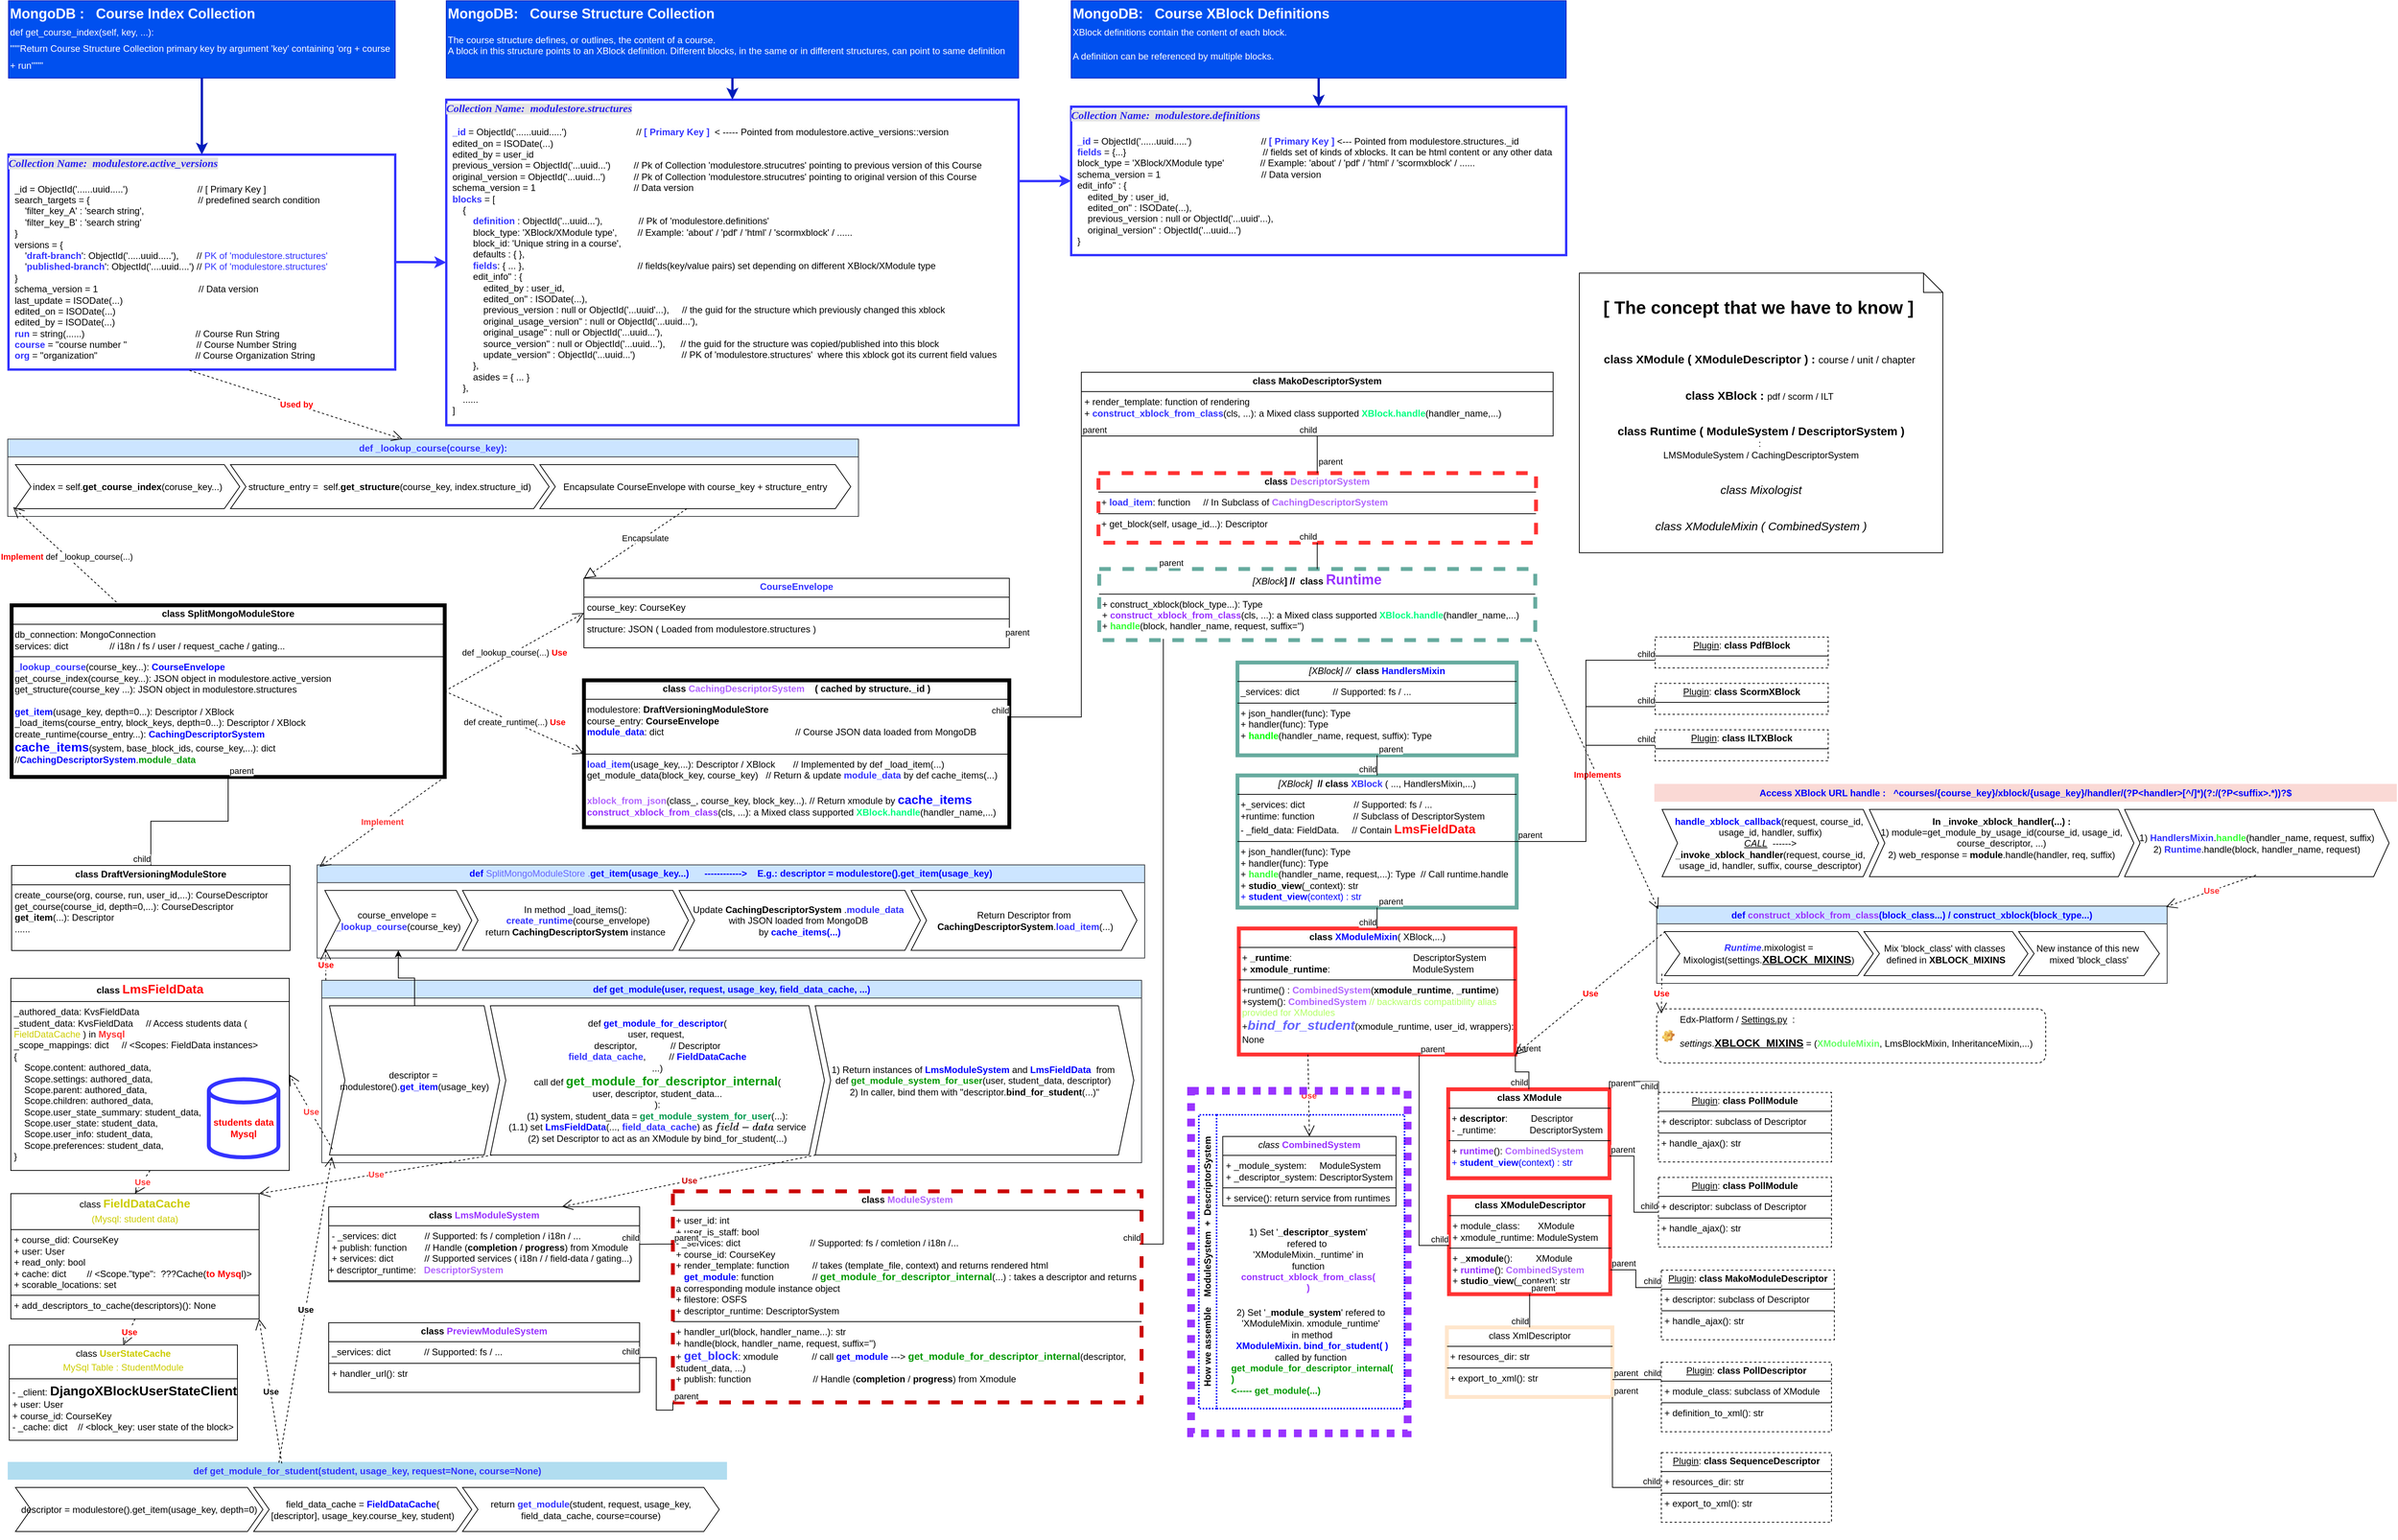 <mxfile version="25.0.2" pages="2">
  <diagram id="C5RBs43oDa-KdzZeNtuy" name="Course System">
    <mxGraphModel dx="2286" dy="1239" grid="0" gridSize="10" guides="1" tooltips="1" connect="1" arrows="1" fold="1" page="1" pageScale="1" pageWidth="3300" pageHeight="4681" math="0" shadow="0">
      <root>
        <mxCell id="WIyWlLk6GJQsqaUBKTNV-0" />
        <mxCell id="WIyWlLk6GJQsqaUBKTNV-1" parent="WIyWlLk6GJQsqaUBKTNV-0" />
        <mxCell id="XPpvTZwdT9hd0jFBfwsr-12" value="" style="edgeStyle=orthogonalEdgeStyle;rounded=0;orthogonalLoop=1;jettySize=auto;html=1;strokeWidth=3;strokeColor=#3333FF;" parent="WIyWlLk6GJQsqaUBKTNV-1" source="XPpvTZwdT9hd0jFBfwsr-3" target="XPpvTZwdT9hd0jFBfwsr-6" edge="1">
          <mxGeometry relative="1" as="geometry" />
        </mxCell>
        <UserObject label="&lt;p style=&quot;margin:0px;margin-top:4px;text-align:center;text-decoration:underline;&quot;&gt;&lt;/p&gt;&lt;span style=&quot;font-family: Verdana; font-size: 14px; text-align: center; caret-color: rgb(0, 0, 0); background-color: rgb(228, 228, 228);&quot;&gt;&lt;b style=&quot;&quot;&gt;&lt;i style=&quot;&quot;&gt;&lt;font color=&quot;#2b24f0&quot;&gt;Collection Name:&amp;nbsp; modulestore.active_versions&lt;/font&gt;&lt;/i&gt;&lt;/b&gt;&lt;/span&gt;&lt;div&gt;&lt;b style=&quot;color: rgb(0, 0, 0); font-family: Verdana; font-size: 14px; text-align: center; caret-color: rgb(0, 0, 0); background-color: rgb(228, 228, 228);&quot;&gt;&lt;br&gt;&lt;/b&gt;&lt;p style=&quot;margin:0px;margin-left:8px;&quot;&gt;_id = ObjectId(&#39;......uuid.....&#39;)&amp;nbsp; &amp;nbsp; &amp;nbsp; &amp;nbsp; &amp;nbsp; &amp;nbsp; &amp;nbsp; &amp;nbsp; &amp;nbsp; &amp;nbsp; &amp;nbsp; &amp;nbsp; &amp;nbsp; &amp;nbsp;// [ Primary Key ]&lt;br&gt;search_targets = {&amp;nbsp; &amp;nbsp; &amp;nbsp; &amp;nbsp; &amp;nbsp; &amp;nbsp; &amp;nbsp; &amp;nbsp; &amp;nbsp; &amp;nbsp; &amp;nbsp; &amp;nbsp; &amp;nbsp; &amp;nbsp; &amp;nbsp; &amp;nbsp; &amp;nbsp; &amp;nbsp; &amp;nbsp; &amp;nbsp; &amp;nbsp; // predefined search condition&lt;/p&gt;&lt;p style=&quot;margin:0px;margin-left:8px;&quot;&gt;&amp;nbsp; &amp;nbsp; &#39;filter_key_A&#39; : &#39;search string&#39;,&lt;/p&gt;&lt;p style=&quot;margin:0px;margin-left:8px;&quot;&gt;&amp;nbsp; &amp;nbsp;&amp;nbsp;&lt;span style=&quot;background-color: initial;&quot;&gt;&#39;filter_key_B&#39; : &#39;search string&#39;&lt;/span&gt;&lt;/p&gt;&lt;p style=&quot;margin:0px;margin-left:8px;&quot;&gt;}&lt;/p&gt;&lt;p style=&quot;margin:0px;margin-left:8px;&quot;&gt;versions = {&amp;nbsp;&amp;nbsp;&lt;/p&gt;&lt;p style=&quot;margin:0px;margin-left:8px;&quot;&gt;&amp;nbsp; &amp;nbsp; &#39;&lt;b&gt;&lt;font color=&quot;#3333ff&quot;&gt;draft-branch&lt;/font&gt;&lt;/b&gt;&#39;: ObjectId(&#39;.....uuid.....&#39;),&amp;nbsp; &amp;nbsp; &amp;nbsp; &amp;nbsp;// &lt;font color=&quot;#3333ff&quot;&gt;PK of &#39;modulestore.structures&#39;&lt;/font&gt;&lt;/p&gt;&lt;p style=&quot;margin:0px;margin-left:8px;&quot;&gt;&amp;nbsp; &amp;nbsp; &#39;&lt;b&gt;&lt;font color=&quot;#3333ff&quot;&gt;published-branch&lt;/font&gt;&lt;/b&gt;&#39;: ObjectId(&#39;....uuid....&#39;)&amp;nbsp;&lt;span style=&quot;background-color: initial;&quot;&gt;// &lt;font color=&quot;#3333ff&quot;&gt;PK of &#39;modulestore.structures&#39;&lt;/font&gt;&lt;/span&gt;&lt;/p&gt;&lt;p style=&quot;margin:0px;margin-left:8px;&quot;&gt;}&lt;/p&gt;&lt;p style=&quot;margin:0px;margin-left:8px;&quot;&gt;schema_version = 1&amp;nbsp; &amp;nbsp; &amp;nbsp; &amp;nbsp; &amp;nbsp; &amp;nbsp; &amp;nbsp; &amp;nbsp; &amp;nbsp; &amp;nbsp; &amp;nbsp; &amp;nbsp; &amp;nbsp; &amp;nbsp; &amp;nbsp; &amp;nbsp; &amp;nbsp; &amp;nbsp; &amp;nbsp; &amp;nbsp;// Data version&lt;/p&gt;&lt;p style=&quot;margin:0px;margin-left:8px;&quot;&gt;last_update = ISODate(...)&lt;/p&gt;&lt;p style=&quot;margin:0px;margin-left:8px;&quot;&gt;edited_on = ISODate(...)&lt;/p&gt;&lt;p style=&quot;margin:0px;margin-left:8px;&quot;&gt;edited_by = ISODate(...)&lt;/p&gt;&lt;p style=&quot;margin:0px;margin-left:8px;&quot;&gt;&lt;font color=&quot;#3333ff&quot;&gt;&lt;b&gt;run&lt;/b&gt;&lt;/font&gt; = string(......)&amp;nbsp; &amp;nbsp; &amp;nbsp; &amp;nbsp; &amp;nbsp; &amp;nbsp; &amp;nbsp; &amp;nbsp; &amp;nbsp; &amp;nbsp; &amp;nbsp; &amp;nbsp; &amp;nbsp; &amp;nbsp; &amp;nbsp; &amp;nbsp; &amp;nbsp; &amp;nbsp; &amp;nbsp; &amp;nbsp; &amp;nbsp; &amp;nbsp;// Course Run String&lt;br&gt;&lt;/p&gt;&lt;p style=&quot;margin:0px;margin-left:8px;&quot;&gt;&lt;b&gt;&lt;font color=&quot;#3333ff&quot;&gt;course&lt;/font&gt;&lt;/b&gt; = &quot;course number &quot;&amp;nbsp; &amp;nbsp; &amp;nbsp; &amp;nbsp; &amp;nbsp; &amp;nbsp; &amp;nbsp; &amp;nbsp; &amp;nbsp; &amp;nbsp; &amp;nbsp; &amp;nbsp; &amp;nbsp; &amp;nbsp;// Course Number String&lt;/p&gt;&lt;p style=&quot;margin:0px;margin-left:8px;&quot;&gt;&lt;b&gt;&lt;font color=&quot;#3333ff&quot;&gt;org&lt;/font&gt;&lt;/b&gt; = &quot;organization&quot;&amp;nbsp; &amp;nbsp; &amp;nbsp; &amp;nbsp; &amp;nbsp; &amp;nbsp; &amp;nbsp; &amp;nbsp; &amp;nbsp; &amp;nbsp; &amp;nbsp; &amp;nbsp; &amp;nbsp; &amp;nbsp; &amp;nbsp; &amp;nbsp; &amp;nbsp; &amp;nbsp; &amp;nbsp; // Course Organization String&lt;/p&gt;&lt;p style=&quot;margin:0px;margin-left:8px;&quot;&gt;&lt;br&gt;&lt;/p&gt;&lt;/div&gt;" tooltip="URL: https://docs.openedx.org/projects/edx-platform/en/latest/references/docs/xmodule/modulestore/docs/split-mongo.html#course-structures" id="XPpvTZwdT9hd0jFBfwsr-3">
          <mxCell style="verticalAlign=top;align=left;overflow=fill;html=1;whiteSpace=wrap;strokeWidth=3;strokeColor=#3333FF;rounded=0;shadow=0;glass=0;" parent="WIyWlLk6GJQsqaUBKTNV-1" vertex="1">
            <mxGeometry x="26" y="216" width="500" height="278" as="geometry" />
          </mxCell>
        </UserObject>
        <mxCell id="XPpvTZwdT9hd0jFBfwsr-5" value="" style="edgeStyle=orthogonalEdgeStyle;rounded=0;orthogonalLoop=1;jettySize=auto;html=1;fillColor=#0050ef;strokeColor=#001DBC;strokeWidth=3;" parent="WIyWlLk6GJQsqaUBKTNV-1" source="XPpvTZwdT9hd0jFBfwsr-4" target="XPpvTZwdT9hd0jFBfwsr-3" edge="1">
          <mxGeometry relative="1" as="geometry" />
        </mxCell>
        <mxCell id="XPpvTZwdT9hd0jFBfwsr-4" value="&lt;h2 style=&quot;margin-top: 0px;&quot;&gt;&lt;span style=&quot;background-color: initial;&quot;&gt;MongoDB :&amp;nbsp; &amp;nbsp;Course Index Collection&lt;br&gt;&lt;/span&gt;&lt;span style=&quot;font-size: 12px; font-weight: 400;&quot;&gt;def get_course_index(self, key, ...):&lt;br&gt;&lt;/span&gt;&lt;span style=&quot;font-size: 12px; font-weight: 400;&quot;&gt;&quot;&quot;&quot;Return Course Structure Collection primary key by argument &#39;key&#39; containing &#39;org + course + run&#39;&quot;&quot;&quot;&lt;/span&gt;&lt;/h2&gt;" style="text;html=1;whiteSpace=wrap;overflow=hidden;rounded=0;fillColor=#0050ef;fontColor=#ffffff;strokeColor=#001DBC;" parent="WIyWlLk6GJQsqaUBKTNV-1" vertex="1">
          <mxGeometry x="26" y="17" width="500" height="100" as="geometry" />
        </mxCell>
        <mxCell id="XPpvTZwdT9hd0jFBfwsr-13" value="" style="edgeStyle=orthogonalEdgeStyle;rounded=0;orthogonalLoop=1;jettySize=auto;html=1;strokeWidth=3;strokeColor=#3333FF;exitX=1;exitY=0.25;exitDx=0;exitDy=0;" parent="WIyWlLk6GJQsqaUBKTNV-1" source="XPpvTZwdT9hd0jFBfwsr-6" target="XPpvTZwdT9hd0jFBfwsr-9" edge="1">
          <mxGeometry relative="1" as="geometry" />
        </mxCell>
        <UserObject label="&lt;p style=&quot;margin:0px;margin-top:4px;text-align:center;text-decoration:underline;&quot;&gt;&lt;/p&gt;&lt;div&gt;&lt;span style=&quot;text-align: center; background-color: rgb(228, 228, 228);&quot;&gt;&lt;font face=&quot;Verdana&quot; color=&quot;#2b24f0&quot;&gt;&lt;span style=&quot;font-size: 14px; caret-color: rgb(0, 0, 0);&quot;&gt;&lt;b&gt;&lt;i&gt;Collection Name:&amp;nbsp; modulestore.structures&lt;/i&gt;&lt;/b&gt;&lt;/span&gt;&lt;/font&gt;&lt;br&gt;&lt;/span&gt;&lt;p style=&quot;margin:0px;margin-left:8px;&quot;&gt;&lt;br&gt;&lt;/p&gt;&lt;p style=&quot;margin:0px;margin-left:8px;&quot;&gt;&lt;b&gt;&lt;font color=&quot;#3333ff&quot;&gt;_id&lt;/font&gt;&lt;/b&gt; = ObjectId(&#39;......uuid.....&#39;)&amp;nbsp; &amp;nbsp; &amp;nbsp; &amp;nbsp; &amp;nbsp; &amp;nbsp; &amp;nbsp; &amp;nbsp; &amp;nbsp; &amp;nbsp; &amp;nbsp; &amp;nbsp; &amp;nbsp; &amp;nbsp;// &lt;font color=&quot;#3333ff&quot;&gt;&lt;b&gt;[ Primary Key ]&lt;/b&gt;&amp;nbsp;&lt;/font&gt; &amp;lt; ----- Pointed from modulestore.active_versions::version&lt;/p&gt;&lt;p style=&quot;margin:0px;margin-left:8px;&quot;&gt;edited_on = ISODate(...)&lt;/p&gt;&lt;p style=&quot;margin:0px;margin-left:8px;&quot;&gt;edited_by = user_id&lt;/p&gt;&lt;p style=&quot;margin:0px;margin-left:8px;&quot;&gt;previous_version = ObjectId(&#39;...uuid...&#39;)&amp;nbsp; &amp;nbsp; &amp;nbsp; &amp;nbsp; &amp;nbsp;// Pk of Collection &#39;modulestore.strucutres&#39; pointing to previous version of this Course&lt;br&gt;original_version = ObjectId(&#39;...uuid...&#39;)&amp;nbsp; &amp;nbsp; &amp;nbsp; &amp;nbsp; &amp;nbsp; &amp;nbsp;&lt;span style=&quot;background-color: initial;&quot;&gt;// Pk of Collection &#39;modulestore.strucutres&#39; pointing to original version of this Course&lt;/span&gt;&lt;br&gt;&lt;/p&gt;&lt;p style=&quot;margin:0px;margin-left:8px;&quot;&gt;schema_version = 1&amp;nbsp; &amp;nbsp; &amp;nbsp; &amp;nbsp; &amp;nbsp; &amp;nbsp; &amp;nbsp; &amp;nbsp; &amp;nbsp; &amp;nbsp; &amp;nbsp; &amp;nbsp; &amp;nbsp; &amp;nbsp; &amp;nbsp; &amp;nbsp; &amp;nbsp; &amp;nbsp; &amp;nbsp; // Data version&lt;span style=&quot;background-color: initial;&quot;&gt;&lt;br&gt;&lt;/span&gt;&lt;/p&gt;&lt;p style=&quot;margin:0px;margin-left:8px;&quot;&gt;&lt;b&gt;&lt;font color=&quot;#3333ff&quot;&gt;blocks&lt;/font&gt;&lt;/b&gt; = [&lt;/p&gt;&lt;p style=&quot;margin:0px;margin-left:8px;&quot;&gt;&amp;nbsp; &amp;nbsp; {&lt;/p&gt;&lt;p style=&quot;margin:0px;margin-left:8px;&quot;&gt;&amp;nbsp; &amp;nbsp; &amp;nbsp; &amp;nbsp;&amp;nbsp;&lt;span style=&quot;background-color: initial;&quot;&gt;&lt;b&gt;&lt;font color=&quot;#3333ff&quot;&gt;definition&lt;/font&gt;&lt;/b&gt; : ObjectId(&#39;...uuid...&#39;),&amp;nbsp; &amp;nbsp; &amp;nbsp; &amp;nbsp; &amp;nbsp; &amp;nbsp; &amp;nbsp; // Pk of &#39;&lt;/span&gt;&lt;span style=&quot;background-color: initial;&quot;&gt;modulestore.definitions&#39;&lt;/span&gt;&lt;/p&gt;&lt;p style=&quot;margin:0px;margin-left:8px;&quot;&gt;&lt;span style=&quot;background-color: initial;&quot;&gt;&amp;nbsp; &amp;nbsp; &amp;nbsp; &amp;nbsp;&amp;nbsp;&lt;/span&gt;&lt;span style=&quot;background-color: initial;&quot;&gt;block_type: &#39;XBlock/XModule type&#39;,&amp;nbsp; &amp;nbsp; &amp;nbsp; &amp;nbsp; // Example: &#39;about&#39; / &#39;pdf&#39; / &#39;html&#39; / &#39;&lt;/span&gt;&lt;span style=&quot;background-color: initial;&quot;&gt;scormxblock&#39; / ......&lt;/span&gt;&lt;/p&gt;&lt;p style=&quot;margin:0px;margin-left:8px;&quot;&gt;&lt;span style=&quot;background-color: initial;&quot;&gt;&amp;nbsp; &amp;nbsp; &amp;nbsp; &amp;nbsp; block_id: &#39;Unique string in a course&#39;,&lt;/span&gt;&lt;/p&gt;&lt;p style=&quot;margin:0px;margin-left:8px;&quot;&gt;&lt;span style=&quot;background-color: initial;&quot;&gt;&amp;nbsp; &amp;nbsp; &amp;nbsp; &amp;nbsp;&amp;nbsp;&lt;/span&gt;&lt;span style=&quot;background-color: initial;&quot;&gt;defaults : { },&amp;nbsp;&lt;/span&gt;&lt;/p&gt;&lt;p style=&quot;margin:0px;margin-left:8px;&quot;&gt;&lt;span style=&quot;background-color: initial;&quot;&gt;&amp;nbsp; &amp;nbsp; &amp;nbsp; &amp;nbsp; &lt;b&gt;&lt;font color=&quot;#3333ff&quot;&gt;fields&lt;/font&gt;&lt;/b&gt;: { ...&amp;nbsp;&lt;/span&gt;&lt;span style=&quot;background-color: initial;&quot;&gt;},&amp;nbsp; &amp;nbsp; &amp;nbsp; &amp;nbsp; &amp;nbsp; &amp;nbsp; &amp;nbsp; &amp;nbsp; &amp;nbsp; &amp;nbsp; &amp;nbsp; &amp;nbsp; &amp;nbsp; &amp;nbsp; &amp;nbsp; &amp;nbsp; &amp;nbsp; &amp;nbsp; &amp;nbsp; &amp;nbsp; &amp;nbsp; &amp;nbsp; // fields(key/value pairs) set depending on different XBlock/XModule type&amp;nbsp;&lt;/span&gt;&lt;/p&gt;&lt;p style=&quot;margin:0px;margin-left:8px;&quot;&gt;&amp;nbsp; &amp;nbsp; &amp;nbsp; &amp;nbsp; edit_info&quot; : {&lt;/p&gt;&lt;p style=&quot;margin:0px;margin-left:8px;&quot;&gt;&amp;nbsp; &amp;nbsp; &amp;nbsp; &amp;nbsp; &amp;nbsp; &amp;nbsp; edited_by : user_id,&lt;/p&gt;&lt;p style=&quot;margin: 0px 0px 0px 8px;&quot;&gt;&amp;nbsp; &amp;nbsp; &amp;nbsp; &amp;nbsp; &amp;nbsp; &amp;nbsp; edited_on&quot; : ISODate(...),&amp;nbsp;&lt;/p&gt;&lt;p style=&quot;margin:0px;margin-left:8px;&quot;&gt;&amp;nbsp; &amp;nbsp; &amp;nbsp; &amp;nbsp; &amp;nbsp; &amp;nbsp; previous_version : null or ObjectId(&#39;...uuid&#39;...),&amp;nbsp; &amp;nbsp; &amp;nbsp;//&amp;nbsp;the guid for the structure which previously changed this xblock&lt;/p&gt;&lt;p style=&quot;margin:0px;margin-left:8px;&quot;&gt;&amp;nbsp; &amp;nbsp; &amp;nbsp; &amp;nbsp; &amp;nbsp; &amp;nbsp; original_usage_version&quot; : null or ObjectId(&#39;...uuid...&#39;),&amp;nbsp;&lt;/p&gt;&lt;p style=&quot;margin:0px;margin-left:8px;&quot;&gt;&amp;nbsp; &amp;nbsp; &amp;nbsp; &amp;nbsp; &amp;nbsp; &amp;nbsp; original_usage&quot; : null or ObjectId(&#39;...uuid...&#39;),&amp;nbsp; &amp;nbsp;&lt;/p&gt;&lt;p style=&quot;margin:0px;margin-left:8px;&quot;&gt;&lt;span style=&quot;background-color: initial;&quot;&gt;&amp;nbsp; &amp;nbsp; &amp;nbsp; &amp;nbsp; &amp;nbsp; &amp;nbsp; source_version&quot; : null or&amp;nbsp;&lt;/span&gt;&lt;span style=&quot;background-color: initial;&quot;&gt;ObjectId(&#39;...uuid...&#39;)&lt;/span&gt;&lt;span style=&quot;background-color: initial;&quot;&gt;,&amp;nbsp; &amp;nbsp; &amp;nbsp; //&amp;nbsp;&lt;/span&gt;&lt;span style=&quot;background-color: initial;&quot;&gt;the guid for the structure was copied/published into this block&lt;/span&gt;&lt;/p&gt;&lt;p style=&quot;margin:0px;margin-left:8px;&quot;&gt;&amp;nbsp; &amp;nbsp; &amp;nbsp; &amp;nbsp; &amp;nbsp; &amp;nbsp; update_version&quot; : ObjectId(&#39;...uuid...&#39;)&amp;nbsp; &amp;nbsp; &amp;nbsp; &amp;nbsp; &amp;nbsp; &amp;nbsp; &amp;nbsp; &amp;nbsp; &amp;nbsp; //&amp;nbsp;&lt;span style=&quot;background-color: initial;&quot;&gt;PK of &#39;modulestore.structures&#39;&amp;nbsp;&lt;/span&gt;&lt;span style=&quot;background-color: initial;&quot;&gt;&amp;nbsp;where this xblock got its current field values&lt;/span&gt;&lt;/p&gt;&lt;p style=&quot;margin:0px;margin-left:8px;&quot;&gt;&lt;span style=&quot;background-color: initial;&quot;&gt;&lt;/span&gt;&lt;/p&gt;&lt;p style=&quot;margin:0px;margin-left:8px;&quot;&gt;&amp;nbsp; &amp;nbsp; &amp;nbsp; &amp;nbsp; },&lt;/p&gt;&lt;p style=&quot;margin:0px;margin-left:8px;&quot;&gt;&amp;nbsp; &amp;nbsp; &amp;nbsp; &amp;nbsp; asides = { ... }&lt;/p&gt;&lt;p style=&quot;margin:0px;margin-left:8px;&quot;&gt;&amp;nbsp; &amp;nbsp; },&lt;/p&gt;&lt;p style=&quot;margin:0px;margin-left:8px;&quot;&gt;&amp;nbsp; &amp;nbsp; ......&lt;/p&gt;&lt;p style=&quot;margin:0px;margin-left:8px;&quot;&gt;]&lt;/p&gt;&lt;p style=&quot;margin:0px;margin-left:8px;&quot;&gt;&lt;br&gt;&lt;/p&gt;&lt;/div&gt;" tooltip="URL: https://docs.openedx.org/projects/edx-platform/en/latest/references/docs/xmodule/modulestore/docs/split-mongo.html#course-structures" id="XPpvTZwdT9hd0jFBfwsr-6">
          <mxCell style="verticalAlign=top;align=left;overflow=fill;html=1;whiteSpace=wrap;strokeWidth=3;strokeColor=#3333FF;rounded=0;shadow=0;glass=0;" parent="WIyWlLk6GJQsqaUBKTNV-1" vertex="1">
            <mxGeometry x="592" y="145" width="740" height="421" as="geometry" />
          </mxCell>
        </UserObject>
        <mxCell id="XPpvTZwdT9hd0jFBfwsr-7" value="" style="edgeStyle=orthogonalEdgeStyle;rounded=0;orthogonalLoop=1;jettySize=auto;html=1;fillColor=#0050ef;strokeColor=#001DBC;strokeWidth=3;" parent="WIyWlLk6GJQsqaUBKTNV-1" source="XPpvTZwdT9hd0jFBfwsr-8" target="XPpvTZwdT9hd0jFBfwsr-6" edge="1">
          <mxGeometry relative="1" as="geometry" />
        </mxCell>
        <mxCell id="XPpvTZwdT9hd0jFBfwsr-8" value="&lt;h2 style=&quot;margin-top: 0px;&quot;&gt;&lt;span style=&quot;background-color: initial;&quot;&gt;MongoDB:&amp;nbsp; &amp;nbsp;Course Structure Collection&lt;/span&gt;&lt;br&gt;&lt;/h2&gt;&lt;div&gt;The course structure defines, or outlines, the content of a course.&lt;/div&gt;&lt;div&gt;A block in this structure points to an XBlock definition. Different blocks, in the same or in different structures, can point to same definition&lt;br&gt;&lt;/div&gt;" style="text;html=1;whiteSpace=wrap;overflow=hidden;rounded=0;fillColor=#0050ef;fontColor=#ffffff;strokeColor=#001DBC;" parent="WIyWlLk6GJQsqaUBKTNV-1" vertex="1">
          <mxGeometry x="592" y="17" width="740" height="100" as="geometry" />
        </mxCell>
        <UserObject label="&lt;p style=&quot;margin:0px;margin-top:4px;text-align:center;text-decoration:underline;&quot;&gt;&lt;/p&gt;&lt;span style=&quot;font-family: Verdana; font-size: 14px; text-align: center; caret-color: rgb(0, 0, 0); background-color: rgb(228, 228, 228);&quot;&gt;&lt;b style=&quot;&quot;&gt;&lt;i style=&quot;&quot;&gt;&lt;font color=&quot;#2b24f0&quot;&gt;Collection Name:&amp;nbsp; modulestore.definitions&lt;/font&gt;&lt;/i&gt;&lt;/b&gt;&lt;/span&gt;&lt;div&gt;&lt;b style=&quot;color: rgb(0, 0, 0); font-family: Verdana; font-size: 14px; text-align: center; caret-color: rgb(0, 0, 0); background-color: rgb(228, 228, 228);&quot;&gt;&lt;br&gt;&lt;/b&gt;&lt;p style=&quot;margin:0px;margin-left:8px;&quot;&gt;&lt;b&gt;&lt;font color=&quot;#3333ff&quot;&gt;_id&lt;/font&gt;&lt;/b&gt; = ObjectId(&#39;......uuid.....&#39;)&amp;nbsp; &amp;nbsp; &amp;nbsp; &amp;nbsp; &amp;nbsp; &amp;nbsp; &amp;nbsp; &amp;nbsp; &amp;nbsp; &amp;nbsp; &amp;nbsp; &amp;nbsp; &amp;nbsp; &amp;nbsp;// &lt;b&gt;&lt;font color=&quot;#3333ff&quot;&gt;[ Primary Key ]&lt;/font&gt;&lt;/b&gt; &amp;lt;--- Pointed from modulestore.structures._id&lt;br&gt;&lt;b&gt;&lt;font color=&quot;#3333ff&quot;&gt;fields&lt;/font&gt;&lt;/b&gt; = {...&lt;span style=&quot;background-color: initial;&quot;&gt;}&amp;nbsp; &amp;nbsp; &amp;nbsp; &amp;nbsp; &amp;nbsp; &amp;nbsp; &amp;nbsp; &amp;nbsp; &amp;nbsp; &amp;nbsp; &amp;nbsp; &amp;nbsp; &amp;nbsp; &amp;nbsp; &amp;nbsp; &amp;nbsp; &amp;nbsp; &amp;nbsp; &amp;nbsp; &amp;nbsp; &amp;nbsp; &amp;nbsp; &amp;nbsp; &amp;nbsp; &amp;nbsp; &amp;nbsp; &amp;nbsp;// fields set of kinds of xblocks. It can be html content or any other data&lt;/span&gt;&lt;/p&gt;&lt;p style=&quot;margin: 0px 0px 0px 8px;&quot;&gt;&lt;span style=&quot;background-color: initial;&quot;&gt;block_type = &#39;XBlock/XModule type&#39;&amp;nbsp; &amp;nbsp; &amp;nbsp; &amp;nbsp; &amp;nbsp; &amp;nbsp; &amp;nbsp; // Example: &#39;about&#39; / &#39;pdf&#39; / &#39;html&#39; / &#39;&lt;/span&gt;&lt;span style=&quot;background-color: initial;&quot;&gt;scormxblock&#39; / ......&lt;/span&gt;&lt;/p&gt;&lt;p style=&quot;margin:0px;margin-left:8px;&quot;&gt;schema_version = 1&amp;nbsp; &amp;nbsp; &amp;nbsp; &amp;nbsp; &amp;nbsp; &amp;nbsp; &amp;nbsp; &amp;nbsp; &amp;nbsp; &amp;nbsp; &amp;nbsp; &amp;nbsp; &amp;nbsp; &amp;nbsp; &amp;nbsp; &amp;nbsp; &amp;nbsp; &amp;nbsp; &amp;nbsp; &amp;nbsp;// Data version&lt;/p&gt;&lt;p style=&quot;margin: 0px 0px 0px 8px;&quot;&gt;edit_info&quot; : {&lt;/p&gt;&lt;p style=&quot;margin: 0px 0px 0px 8px;&quot;&gt;&amp;nbsp; &amp;nbsp; edited_by : user_id,&lt;/p&gt;&lt;p style=&quot;margin: 0px 0px 0px 8px;&quot;&gt;&amp;nbsp; &amp;nbsp; edited_on&quot; : ISODate(...),&amp;nbsp;&lt;/p&gt;&lt;p style=&quot;margin: 0px 0px 0px 8px;&quot;&gt;&amp;nbsp; &amp;nbsp; previous_version : null or ObjectId(&#39;...uuid&#39;...),&lt;/p&gt;&lt;p style=&quot;margin: 0px 0px 0px 8px;&quot;&gt;&lt;span style=&quot;background-color: initial;&quot;&gt;&amp;nbsp; &amp;nbsp; original&lt;/span&gt;&lt;span style=&quot;background-color: initial;&quot;&gt;_version&quot; : ObjectId(&#39;...uuid...&#39;)&lt;/span&gt;&lt;br&gt;&lt;/p&gt;&lt;p style=&quot;margin: 0px 0px 0px 8px;&quot;&gt;&lt;span style=&quot;background-color: initial;&quot;&gt;&lt;/span&gt;&lt;/p&gt;&lt;p style=&quot;margin: 0px 0px 0px 8px;&quot;&gt;}&lt;/p&gt;&lt;p style=&quot;margin:0px;margin-left:8px;&quot;&gt;&lt;br&gt;&lt;/p&gt;&lt;/div&gt;" tooltip="URL: https://docs.openedx.org/projects/edx-platform/en/latest/references/docs/xmodule/modulestore/docs/split-mongo.html#course-structures" id="XPpvTZwdT9hd0jFBfwsr-9">
          <mxCell style="verticalAlign=top;align=left;overflow=fill;html=1;whiteSpace=wrap;strokeWidth=3;strokeColor=#3333FF;rounded=0;shadow=0;glass=0;" parent="WIyWlLk6GJQsqaUBKTNV-1" vertex="1">
            <mxGeometry x="1400" y="154" width="640" height="192" as="geometry" />
          </mxCell>
        </UserObject>
        <mxCell id="XPpvTZwdT9hd0jFBfwsr-10" value="" style="edgeStyle=orthogonalEdgeStyle;rounded=0;orthogonalLoop=1;jettySize=auto;html=1;fillColor=#0050ef;strokeColor=#001DBC;strokeWidth=3;" parent="WIyWlLk6GJQsqaUBKTNV-1" source="XPpvTZwdT9hd0jFBfwsr-11" target="XPpvTZwdT9hd0jFBfwsr-9" edge="1">
          <mxGeometry relative="1" as="geometry" />
        </mxCell>
        <mxCell id="XPpvTZwdT9hd0jFBfwsr-11" value="&lt;h2 style=&quot;margin-top: 0px;&quot;&gt;&lt;span style=&quot;background-color: initial;&quot;&gt;MongoDB:&amp;nbsp; &amp;nbsp;Course XBlock Definitions&lt;br&gt;&lt;/span&gt;&lt;span style=&quot;font-size: 12px; font-weight: 400;&quot;&gt;XBlock definitions contain the content of each block.&lt;/span&gt;&lt;br&gt;&lt;/h2&gt;&lt;div&gt;A definition can be referenced by multiple blocks.&lt;br&gt;&lt;/div&gt;" style="text;html=1;whiteSpace=wrap;overflow=hidden;rounded=0;fillColor=#0050ef;fontColor=#ffffff;strokeColor=#001DBC;" parent="WIyWlLk6GJQsqaUBKTNV-1" vertex="1">
          <mxGeometry x="1400" y="17" width="640" height="100" as="geometry" />
        </mxCell>
        <UserObject label="&lt;p style=&quot;margin:0px;margin-top:4px;text-align:center;&quot;&gt;&lt;b&gt;class SplitMongoModuleStore&lt;/b&gt;&lt;br&gt;&lt;/p&gt;&lt;hr size=&quot;1&quot; style=&quot;border-style:solid;&quot;&gt;&lt;p style=&quot;margin:0px;margin-left:4px;&quot;&gt;db_connection:&amp;nbsp;&lt;span style=&quot;background-color: initial;&quot;&gt;MongoConnection&lt;/span&gt;&lt;/p&gt;&lt;p style=&quot;margin:0px;margin-left:4px;&quot;&gt;&lt;span style=&quot;background-color: initial;&quot;&gt;services: dict&amp;nbsp; &amp;nbsp; &amp;nbsp; &amp;nbsp; &amp;nbsp; &amp;nbsp; &amp;nbsp; &amp;nbsp; // i18n / fs / user / request_cache / gating...&lt;br&gt;&lt;/span&gt;&lt;/p&gt;&lt;hr size=&quot;1&quot; style=&quot;border-style:solid;&quot;&gt;&lt;p style=&quot;margin:0px;margin-left:4px;&quot;&gt;&lt;b&gt;&lt;font color=&quot;#3333ff&quot;&gt;_lookup_course&lt;/font&gt;&lt;/b&gt;(course_key...):&amp;nbsp;&lt;span style=&quot;background-color: initial;&quot;&gt;&lt;b&gt;&lt;font color=&quot;#0000ff&quot;&gt;CourseEnvelope&lt;/font&gt;&lt;/b&gt;&lt;/span&gt;&lt;br&gt;&lt;/p&gt;&lt;p style=&quot;margin:0px;margin-left:4px;&quot;&gt;get_course_index(course_key...): JSON object in modulestore.active_version&lt;/p&gt;&lt;p style=&quot;margin:0px;margin-left:4px;&quot;&gt;get_structure(course_key ...): JSON object in modulestore.structures&lt;br&gt;&lt;/p&gt;&lt;p style=&quot;margin:0px;margin-left:4px;&quot;&gt;&lt;br&gt;&lt;/p&gt;&lt;p style=&quot;margin:0px;margin-left:4px;&quot;&gt;&lt;b&gt;&lt;font color=&quot;#0000ff&quot;&gt;get_item&lt;/font&gt;&lt;/b&gt;(usage_key, depth=0...): Descriptor / XBlock&lt;/p&gt;&lt;p style=&quot;margin:0px;margin-left:4px;&quot;&gt;_load_items(course_entry, block_keys, depth=0...)&lt;span style=&quot;background-color: initial;&quot;&gt;: Descriptor / XBlock&lt;/span&gt;&lt;br&gt;&lt;/p&gt;&lt;p style=&quot;margin:0px;margin-left:4px;&quot;&gt;&lt;span style=&quot;background-color: initial;&quot;&gt;create_runtime(course_entry...):&amp;nbsp;&lt;/span&gt;&lt;span style=&quot;background-color: initial;&quot;&gt;&lt;b&gt;&lt;font color=&quot;#0000ff&quot;&gt;CachingDescriptorSystem&lt;/font&gt;&lt;/b&gt;&lt;/span&gt;&lt;span style=&quot;background-color: initial;&quot;&gt;&lt;br&gt;&lt;/span&gt;&lt;/p&gt;&lt;p style=&quot;margin:0px;margin-left:4px;&quot;&gt;&lt;span style=&quot;background-color: initial;&quot;&gt;&lt;font size=&quot;1&quot; color=&quot;#0000ff&quot;&gt;&lt;b style=&quot;font-size: 16px;&quot;&gt;cache_items&lt;/b&gt;&lt;/font&gt;(system, base_block_ids, course_key,...): dict //&lt;/span&gt;&lt;b&gt;&lt;font color=&quot;#0000ff&quot;&gt;CachingDescriptorSystem&lt;/font&gt;&lt;/b&gt;&lt;span style=&quot;background-color: initial;&quot;&gt;.&lt;b style=&quot;&quot;&gt;&lt;font style=&quot;&quot; color=&quot;#009900&quot;&gt;module_data&lt;/font&gt;&lt;/b&gt;&lt;br&gt;&lt;/span&gt;&lt;/p&gt;" tooltip="Source code:  common/lib/xmodule/xmodule/modulestore/split_mongo/split.py&#xa;&#xa;&#xa;    A Mongodb backed ModuleStore supporting versions, inheritance,&#xa;    and sharing.&#xa;&#xa;&#xa;class SplitMongoModuleStore(SplitBulkWriteMixin, ModuleStoreWriteBase):&#xa;&#xa;&#xa;    def cache_items(self, system, base_block_ids, course_key, depth=0, lazy=True):&#xa;        &quot;&quot;&quot;&#xa;        Handles caching of items once inheritance and any other one time&#xa;        per course per fetch operations are done.&#xa;&#xa;        Arguments:&#xa;            system: a CachingDescriptorSystem&#xa;            base_block_ids: list of BlockIds to fetch&#xa;            course_key: the destination course providing the context&#xa;            depth: how deep below these to prefetch&#xa;            lazy: whether to load definitions now or later&#xa;        &quot;&quot;&quot;&#xa;        ......&#xa;&#xa;&#xa;&#xa;&#xa;" id="XPpvTZwdT9hd0jFBfwsr-14">
          <mxCell style="verticalAlign=top;align=left;overflow=fill;html=1;whiteSpace=wrap;strokeWidth=5;" parent="WIyWlLk6GJQsqaUBKTNV-1" vertex="1">
            <mxGeometry x="30" y="799" width="560" height="222" as="geometry" />
          </mxCell>
        </UserObject>
        <UserObject label="&lt;p style=&quot;margin:0px;margin-top:4px;text-align:center;&quot;&gt;&lt;b&gt;class DraftVersioningModuleStore&lt;/b&gt;&lt;br&gt;&lt;/p&gt;&lt;hr size=&quot;1&quot; style=&quot;border-style:solid;&quot;&gt;&lt;p style=&quot;margin:0px;margin-left:4px;&quot;&gt;&lt;/p&gt;&lt;p style=&quot;margin:0px;margin-left:4px;&quot;&gt;create_course(org, course, run, user_id,...):&amp;nbsp;&lt;span style=&quot;background-color: initial;&quot;&gt;CourseDescriptor&lt;/span&gt;&lt;/p&gt;&lt;p style=&quot;margin:0px;margin-left:4px;&quot;&gt;&lt;span style=&quot;background-color: initial;&quot;&gt;get_course(course_id, depth=0,...): CourseDescriptor&lt;/span&gt;&lt;br&gt;&lt;/p&gt;&lt;p style=&quot;margin:0px;margin-left:4px;&quot;&gt;&lt;span style=&quot;background-color: initial;&quot;&gt;&lt;b&gt;get_item&lt;/b&gt;(...): Descriptor&lt;/span&gt;&lt;/p&gt;&lt;p style=&quot;margin:0px;margin-left:4px;&quot;&gt;&lt;span style=&quot;background-color: initial;&quot;&gt;......&lt;/span&gt;&lt;/p&gt;" tooltip="Source code: common/lib/xmodule/xmodule/modulestore/split_mongo/split_draft.py" id="XPpvTZwdT9hd0jFBfwsr-15">
          <mxCell style="verticalAlign=top;align=left;overflow=fill;html=1;whiteSpace=wrap;" parent="WIyWlLk6GJQsqaUBKTNV-1" vertex="1">
            <mxGeometry x="30" y="1135.5" width="360" height="110" as="geometry" />
          </mxCell>
        </UserObject>
        <UserObject label="&lt;p style=&quot;text-align: center; margin: 4px 0px 0px;&quot;&gt;&lt;b&gt;&lt;font color=&quot;#3333ff&quot;&gt;CourseEnvelope&lt;/font&gt;&lt;/b&gt;&lt;br&gt;&lt;/p&gt;&lt;hr size=&quot;1&quot; style=&quot;border-style:solid;&quot;&gt;&lt;p style=&quot;margin:0px;margin-left:4px;&quot;&gt;course_key: CourseKey&lt;/p&gt;&lt;hr size=&quot;1&quot; style=&quot;border-style:solid;&quot;&gt;&lt;p style=&quot;margin:0px;margin-left:4px;&quot;&gt;structure: JSON ( Loaded from modulestore.structures )&lt;/p&gt;" tooltip="Source code: common/lib/xmodule/xmodule/modulestore/split_mongo/__init__.py" id="XPpvTZwdT9hd0jFBfwsr-17">
          <mxCell style="verticalAlign=top;align=left;overflow=fill;html=1;whiteSpace=wrap;" parent="WIyWlLk6GJQsqaUBKTNV-1" vertex="1">
            <mxGeometry x="770" y="764" width="550" height="90" as="geometry" />
          </mxCell>
        </UserObject>
        <mxCell id="XPpvTZwdT9hd0jFBfwsr-20" value="&lt;font color=&quot;#3333ff&quot;&gt;def _lookup_course(course_key):&lt;/font&gt;" style="swimlane;childLayout=stackLayout;horizontal=1;horizontalStack=1;resizeParent=1;resizeParentMax=0;resizeLast=0;collapsible=0;stackBorder=10;stackSpacing=-12;resizable=1;align=center;points=[];whiteSpace=wrap;html=1;fillColor=#cce5ff;strokeColor=#36393d;" parent="WIyWlLk6GJQsqaUBKTNV-1" vertex="1">
          <mxGeometry x="25" y="584" width="1100" height="100" as="geometry" />
        </mxCell>
        <mxCell id="XPpvTZwdT9hd0jFBfwsr-21" value="index = self.&lt;b&gt;get_course_index&lt;/b&gt;(coruse_key...)" style="shape=step;perimeter=stepPerimeter;fixedSize=1;points=[];whiteSpace=wrap;html=1;" parent="XPpvTZwdT9hd0jFBfwsr-20" vertex="1">
          <mxGeometry x="10" y="33" width="290" height="57" as="geometry" />
        </mxCell>
        <mxCell id="XPpvTZwdT9hd0jFBfwsr-22" value="structure_entry =&amp;nbsp; self.&lt;b&gt;get_structure&lt;/b&gt;(course_key, index.structure_id)" style="shape=step;perimeter=stepPerimeter;fixedSize=1;points=[];whiteSpace=wrap;html=1;" parent="XPpvTZwdT9hd0jFBfwsr-20" vertex="1">
          <mxGeometry x="288" y="33" width="412" height="57" as="geometry" />
        </mxCell>
        <mxCell id="XPpvTZwdT9hd0jFBfwsr-23" value="Encapsulate CourseEnvelope with course_key + structure_entry" style="shape=step;perimeter=stepPerimeter;fixedSize=1;points=[];whiteSpace=wrap;html=1;" parent="XPpvTZwdT9hd0jFBfwsr-20" vertex="1">
          <mxGeometry x="688" y="33" width="402" height="57" as="geometry" />
        </mxCell>
        <mxCell id="XPpvTZwdT9hd0jFBfwsr-24" value="" style="endArrow=block;dashed=1;endFill=0;endSize=12;html=1;rounded=0;entryX=0;entryY=0;entryDx=0;entryDy=0;exitX=0.473;exitY=1;exitDx=0;exitDy=0;exitPerimeter=0;" parent="WIyWlLk6GJQsqaUBKTNV-1" source="XPpvTZwdT9hd0jFBfwsr-23" target="XPpvTZwdT9hd0jFBfwsr-17" edge="1">
          <mxGeometry width="160" relative="1" as="geometry">
            <mxPoint x="630" y="740" as="sourcePoint" />
            <mxPoint x="1160" y="670" as="targetPoint" />
          </mxGeometry>
        </mxCell>
        <mxCell id="XPpvTZwdT9hd0jFBfwsr-26" value="Encapsulate" style="edgeLabel;html=1;align=center;verticalAlign=middle;resizable=0;points=[];" parent="XPpvTZwdT9hd0jFBfwsr-24" vertex="1" connectable="0">
          <mxGeometry x="-0.171" y="1" relative="1" as="geometry">
            <mxPoint as="offset" />
          </mxGeometry>
        </mxCell>
        <mxCell id="XPpvTZwdT9hd0jFBfwsr-27" value="&lt;b&gt;&lt;font color=&quot;#ff0000&quot;&gt;Used by&lt;/font&gt;&lt;/b&gt;" style="endArrow=open;endSize=12;dashed=1;html=1;rounded=0;entryX=0.464;entryY=0;entryDx=0;entryDy=0;entryPerimeter=0;exitX=0.468;exitY=1.004;exitDx=0;exitDy=0;exitPerimeter=0;" parent="WIyWlLk6GJQsqaUBKTNV-1" source="XPpvTZwdT9hd0jFBfwsr-3" target="XPpvTZwdT9hd0jFBfwsr-20" edge="1">
          <mxGeometry width="160" relative="1" as="geometry">
            <mxPoint x="270" y="560" as="sourcePoint" />
            <mxPoint x="1160" y="640" as="targetPoint" />
          </mxGeometry>
        </mxCell>
        <UserObject label="&lt;p style=&quot;margin:0px;margin-top:4px;text-align:center;&quot;&gt;&lt;b&gt;class &lt;font color=&quot;#b266ff&quot;&gt;CachingDescriptorSystem&lt;/font&gt;&amp;nbsp; &amp;nbsp; ( cached by structure._id )&lt;/b&gt;&lt;br&gt;&lt;/p&gt;&lt;hr size=&quot;1&quot; style=&quot;border-style:solid;&quot;&gt;&lt;p style=&quot;margin:0px;margin-left:4px;&quot;&gt;modulestore:&amp;nbsp;&lt;b style=&quot;background-color: initial; text-align: center;&quot;&gt;DraftVersioningModuleStore&lt;/b&gt;&lt;/p&gt;&lt;p style=&quot;margin:0px;margin-left:4px;&quot;&gt;&lt;span style=&quot;background-color: initial; text-align: center;&quot;&gt;course_entry:&lt;b&gt;&amp;nbsp;&lt;/b&gt;&lt;/span&gt;&lt;span style=&quot;background-color: initial;&quot;&gt;&lt;b&gt;CourseEnvelope&lt;/b&gt;&lt;/span&gt;&lt;span style=&quot;background-color: initial; text-align: center;&quot;&gt;&lt;br&gt;&lt;/span&gt;&lt;/p&gt;&lt;p style=&quot;margin:0px;margin-left:4px;&quot;&gt;&lt;span style=&quot;background-color: initial;&quot;&gt;&lt;b&gt;&lt;font color=&quot;#0000ff&quot;&gt;module_data&lt;/font&gt;&lt;/b&gt;: dict&amp;nbsp; &amp;nbsp; &amp;nbsp; &amp;nbsp; &amp;nbsp; &amp;nbsp; &amp;nbsp; &amp;nbsp; &amp;nbsp; &amp;nbsp; &amp;nbsp; &amp;nbsp; &amp;nbsp; &amp;nbsp; &amp;nbsp; &amp;nbsp; &amp;nbsp; &amp;nbsp; &amp;nbsp; &amp;nbsp; &amp;nbsp; &amp;nbsp; &amp;nbsp; &amp;nbsp; &amp;nbsp; &amp;nbsp;// Course JSON data loaded from MongoDB&lt;br&gt;&lt;/span&gt;&lt;/p&gt;&lt;p style=&quot;margin:0px;margin-left:4px;&quot;&gt;&lt;span style=&quot;background-color: initial;&quot;&gt;&lt;b&gt;&lt;br&gt;&lt;/b&gt;&lt;/span&gt;&lt;/p&gt;&lt;hr size=&quot;1&quot; style=&quot;border-style:solid;&quot;&gt;&lt;p style=&quot;margin:0px;margin-left:4px;&quot;&gt;&lt;b&gt;&lt;font color=&quot;#3333ff&quot;&gt;load_item&lt;/font&gt;&lt;/b&gt;(usage_key,...):&amp;nbsp;&lt;span style=&quot;background-color: initial;&quot;&gt;Descriptor / XBlock&amp;nbsp; &amp;nbsp; &amp;nbsp; &amp;nbsp;// Implemented by def&amp;nbsp;&lt;/span&gt;&lt;span style=&quot;background-color: initial;&quot;&gt;_load_item(...)&lt;/span&gt;&lt;/p&gt;&lt;p style=&quot;margin:0px;margin-left:4px;&quot;&gt;&lt;span style=&quot;background-color: initial;&quot;&gt;get_module_data(block_key, course_key)&amp;nbsp; &amp;nbsp;// Return &amp;amp; update &lt;b&gt;&lt;font color=&quot;#3333ff&quot;&gt;module_data&lt;/font&gt;&lt;/b&gt; by def cache_items(...)&lt;br&gt;&lt;/span&gt;&lt;/p&gt;&lt;p style=&quot;margin:0px;margin-left:4px;&quot;&gt;&lt;span style=&quot;background-color: initial;&quot;&gt;&lt;br&gt;&lt;/span&gt;&lt;/p&gt;&lt;p style=&quot;margin:0px;margin-left:4px;&quot;&gt;&lt;span style=&quot;background-color: initial;&quot;&gt;&lt;b&gt;&lt;font color=&quot;#b266ff&quot;&gt;xblock_from_json&lt;/font&gt;&lt;/b&gt;(class_, course_key, block_key...). // Return xmodule by&amp;nbsp;&lt;/span&gt;&lt;b style=&quot;background-color: initial; text-wrap: nowrap; text-align: center;&quot;&gt;&lt;font style=&quot;font-size: 16px;&quot; color=&quot;#0000ff&quot;&gt;cache_items&lt;/font&gt;&lt;/b&gt;&lt;span style=&quot;background-color: initial;&quot;&gt;&lt;br&gt;&lt;/span&gt;&lt;/p&gt;&lt;p style=&quot;margin: 0px 0px 0px 4px;&quot;&gt;&lt;b&gt;&lt;font color=&quot;#9933ff&quot;&gt;construct_xblock_from_class&lt;/font&gt;&lt;/b&gt;(cls, ...): a Mixed class supported&amp;nbsp;&lt;b&gt;&lt;font color=&quot;#00ff80&quot;&gt;XBlock.handle&lt;/font&gt;&lt;/b&gt;(handler_name,...)&lt;/p&gt;&lt;p style=&quot;margin: 0px 0px 0px 4px;&quot;&gt;&lt;br&gt;&lt;/p&gt;" tooltip="Source code: common/lib/xmodule/xmodule/modulestore/split_mongo/caching_descriptor_system.py" id="XPpvTZwdT9hd0jFBfwsr-29">
          <mxCell style="verticalAlign=top;align=left;overflow=fill;html=1;whiteSpace=wrap;strokeWidth=5;" parent="WIyWlLk6GJQsqaUBKTNV-1" vertex="1">
            <mxGeometry x="770" y="896" width="550" height="190" as="geometry" />
          </mxCell>
        </UserObject>
        <mxCell id="XPpvTZwdT9hd0jFBfwsr-30" value="def _lookup_course(...) &lt;b&gt;&lt;font color=&quot;#ff0000&quot;&gt;Use&lt;/font&gt;&lt;/b&gt;" style="endArrow=open;endSize=12;dashed=1;html=1;rounded=0;exitX=1;exitY=0.5;exitDx=0;exitDy=0;entryX=0;entryY=0.5;entryDx=0;entryDy=0;" parent="WIyWlLk6GJQsqaUBKTNV-1" source="XPpvTZwdT9hd0jFBfwsr-14" target="XPpvTZwdT9hd0jFBfwsr-17" edge="1">
          <mxGeometry width="160" relative="1" as="geometry">
            <mxPoint x="1000" y="1050" as="sourcePoint" />
            <mxPoint x="1160" y="1050" as="targetPoint" />
          </mxGeometry>
        </mxCell>
        <mxCell id="XPpvTZwdT9hd0jFBfwsr-31" value="def create_runtime(...) &lt;b&gt;&lt;font color=&quot;#ff0000&quot;&gt;Use&lt;/font&gt;&lt;/b&gt;" style="endArrow=open;endSize=12;dashed=1;html=1;rounded=0;exitX=1;exitY=0.5;exitDx=0;exitDy=0;entryX=0;entryY=0.5;entryDx=0;entryDy=0;" parent="WIyWlLk6GJQsqaUBKTNV-1" source="XPpvTZwdT9hd0jFBfwsr-14" target="XPpvTZwdT9hd0jFBfwsr-29" edge="1">
          <mxGeometry width="160" relative="1" as="geometry">
            <mxPoint x="1000" y="1050" as="sourcePoint" />
            <mxPoint x="1160" y="1050" as="targetPoint" />
          </mxGeometry>
        </mxCell>
        <mxCell id="lZ1_2r7MZ43qZYjNm-Xg-10" value="&lt;b&gt;&lt;font color=&quot;#ff0000&quot;&gt;Implement&lt;/font&gt;&lt;/b&gt; def _lookup_course(...)" style="endArrow=open;endSize=12;dashed=1;html=1;rounded=0;exitX=0.25;exitY=0;exitDx=0;exitDy=0;entryX=-0.01;entryY=0.965;entryDx=0;entryDy=0;entryPerimeter=0;" parent="WIyWlLk6GJQsqaUBKTNV-1" source="XPpvTZwdT9hd0jFBfwsr-14" target="XPpvTZwdT9hd0jFBfwsr-21" edge="1">
          <mxGeometry width="160" relative="1" as="geometry">
            <mxPoint x="330" y="817" as="sourcePoint" />
            <mxPoint x="1130" y="950" as="targetPoint" />
          </mxGeometry>
        </mxCell>
        <mxCell id="lZ1_2r7MZ43qZYjNm-Xg-11" value="&lt;font color=&quot;#0000ff&quot;&gt;def&amp;nbsp;&lt;/font&gt;&lt;span style=&quot;font-weight: normal;&quot;&gt;&lt;font color=&quot;#6666ff&quot;&gt;SplitMongoModuleStore .&lt;/font&gt;&lt;/span&gt;&lt;font color=&quot;#0000ff&quot;&gt;get_item(usage_key...)&amp;nbsp; &amp;nbsp; &amp;nbsp; ------------&amp;gt;&amp;nbsp; &amp;nbsp; E.g.:&lt;/font&gt;&lt;span style=&quot;background-color: initial; color: rgb(0, 0, 255);&quot;&gt;&amp;nbsp;descriptor = modulestore().get_item(usage_key)&lt;/span&gt;" style="swimlane;childLayout=stackLayout;horizontal=1;fillColor=#cce5ff;horizontalStack=1;resizeParent=1;resizeParentMax=0;resizeLast=0;collapsible=0;strokeColor=#36393d;stackBorder=10;stackSpacing=-12;resizable=1;align=center;points=[];whiteSpace=wrap;html=1;" parent="WIyWlLk6GJQsqaUBKTNV-1" vertex="1">
          <mxGeometry x="425" y="1134.75" width="1070" height="120.5" as="geometry" />
        </mxCell>
        <mxCell id="lZ1_2r7MZ43qZYjNm-Xg-12" value="course_envelope =&amp;nbsp;&lt;div&gt;&lt;b&gt;&lt;font color=&quot;#3333ff&quot;&gt;_lookup_course&lt;/font&gt;&lt;/b&gt;(course_key)&lt;/div&gt;" style="shape=step;perimeter=stepPerimeter;fixedSize=1;points=[];whiteSpace=wrap;html=1;" parent="lZ1_2r7MZ43qZYjNm-Xg-11" vertex="1">
          <mxGeometry x="10" y="33" width="190" height="77.5" as="geometry" />
        </mxCell>
        <mxCell id="lZ1_2r7MZ43qZYjNm-Xg-13" value="In method _load_items():&lt;div&gt;&amp;nbsp; &lt;b&gt;&lt;font color=&quot;#3333ff&quot;&gt;create_runtime&lt;/font&gt;&lt;/b&gt;(course_envelope)&lt;div&gt;return &lt;b&gt;CachingDescriptorSystem&lt;/b&gt; instance&lt;/div&gt;&lt;/div&gt;" style="shape=step;perimeter=stepPerimeter;fixedSize=1;points=[];whiteSpace=wrap;html=1;" parent="lZ1_2r7MZ43qZYjNm-Xg-11" vertex="1">
          <mxGeometry x="188" y="33" width="292" height="77.5" as="geometry" />
        </mxCell>
        <mxCell id="lZ1_2r7MZ43qZYjNm-Xg-14" value="Update &lt;b&gt;CachingDescriptorSystem&lt;/b&gt; .&lt;b&gt;&lt;font color=&quot;#3333ff&quot;&gt;module_data&lt;/font&gt;&lt;/b&gt;&amp;nbsp;&lt;div&gt;with&amp;nbsp;&lt;span style=&quot;background-color: initial;&quot;&gt;JSON loaded from&amp;nbsp;&lt;/span&gt;&lt;span style=&quot;background-color: initial;&quot;&gt;MongoDB&amp;nbsp;&lt;/span&gt;&lt;/div&gt;&lt;div&gt;&lt;span style=&quot;background-color: initial;&quot;&gt;by &lt;/span&gt;&lt;b style=&quot;background-color: initial;&quot;&gt;&lt;font color=&quot;#0000ff&quot;&gt;cache_items(...)&lt;/font&gt;&lt;/b&gt;&lt;/div&gt;" style="shape=step;perimeter=stepPerimeter;fixedSize=1;points=[];whiteSpace=wrap;html=1;" parent="lZ1_2r7MZ43qZYjNm-Xg-11" vertex="1">
          <mxGeometry x="468" y="33" width="312" height="77.5" as="geometry" />
        </mxCell>
        <mxCell id="lZ1_2r7MZ43qZYjNm-Xg-18" value="Return Descriptor from&lt;div&gt;&amp;nbsp;&lt;b&gt;CachingDescriptorSystem&lt;/b&gt;.&lt;b&gt;&lt;font color=&quot;#3333ff&quot;&gt;load_item&lt;/font&gt;&lt;/b&gt;(...)&lt;/div&gt;" style="shape=step;perimeter=stepPerimeter;fixedSize=1;points=[];whiteSpace=wrap;html=1;" parent="lZ1_2r7MZ43qZYjNm-Xg-11" vertex="1">
          <mxGeometry x="768" y="33" width="292" height="77.5" as="geometry" />
        </mxCell>
        <mxCell id="lZ1_2r7MZ43qZYjNm-Xg-15" value="&lt;b&gt;&lt;font color=&quot;#ff3333&quot;&gt;Implement&lt;/font&gt;&lt;/b&gt;" style="endArrow=open;endSize=12;dashed=1;html=1;rounded=0;exitX=1;exitY=1;exitDx=0;exitDy=0;entryX=0.003;entryY=0.02;entryDx=0;entryDy=0;entryPerimeter=0;" parent="WIyWlLk6GJQsqaUBKTNV-1" source="XPpvTZwdT9hd0jFBfwsr-14" target="lZ1_2r7MZ43qZYjNm-Xg-11" edge="1">
          <mxGeometry width="160" relative="1" as="geometry">
            <mxPoint x="690" y="941" as="sourcePoint" />
            <mxPoint x="850" y="940" as="targetPoint" />
          </mxGeometry>
        </mxCell>
        <mxCell id="lZ1_2r7MZ43qZYjNm-Xg-19" value="&lt;font color=&quot;#0000ff&quot;&gt;def get_module(user, request, usage_key, field_data_cache, ...)&lt;/font&gt;" style="swimlane;childLayout=stackLayout;horizontal=1;fillColor=#cce5ff;horizontalStack=1;resizeParent=1;resizeParentMax=0;resizeLast=0;collapsible=0;strokeColor=#36393d;stackBorder=10;stackSpacing=-12;resizable=1;align=center;points=[];whiteSpace=wrap;html=1;" parent="WIyWlLk6GJQsqaUBKTNV-1" vertex="1">
          <mxGeometry x="431" y="1284" width="1060" height="236" as="geometry" />
        </mxCell>
        <mxCell id="lZ1_2r7MZ43qZYjNm-Xg-20" value="descriptor =&amp;nbsp;&lt;div&gt;modulestore().&lt;b&gt;&lt;font color=&quot;#0000ff&quot;&gt;get_item&lt;/font&gt;&lt;/b&gt;(usage_key)&lt;/div&gt;" style="shape=step;perimeter=stepPerimeter;fixedSize=1;points=[];whiteSpace=wrap;html=1;" parent="lZ1_2r7MZ43qZYjNm-Xg-19" vertex="1">
          <mxGeometry x="10" y="33" width="220" height="193" as="geometry" />
        </mxCell>
        <mxCell id="lZ1_2r7MZ43qZYjNm-Xg-21" value="def &lt;b&gt;&lt;font color=&quot;#0000ff&quot;&gt;get_module_for_descriptor&lt;/font&gt;&lt;/b&gt;(&lt;div&gt;user, request,&amp;nbsp;&lt;div&gt;descriptor,&amp;nbsp; &amp;nbsp; &amp;nbsp; &amp;nbsp; &amp;nbsp; &amp;nbsp; &amp;nbsp;// Descriptor&lt;/div&gt;&lt;div&gt;&lt;b&gt;&lt;font color=&quot;#3333ff&quot;&gt;field_data_cache&lt;/font&gt;&lt;/b&gt;,&amp;nbsp; &amp;nbsp; &amp;nbsp; &amp;nbsp; &amp;nbsp;//&amp;nbsp;&lt;b&gt;&lt;font color=&quot;#0000ff&quot;&gt;FieldDataCache&lt;/font&gt;&lt;/b&gt;&lt;/div&gt;&lt;div&gt;...)&lt;div&gt;call&amp;nbsp;def &lt;b&gt;&lt;font style=&quot;font-size: 16px;&quot; color=&quot;#009900&quot;&gt;get_module_for_descriptor_internal&lt;/font&gt;&lt;/b&gt;(&lt;/div&gt;&lt;div&gt;user, descriptor, student_data...&lt;/div&gt;&lt;div&gt;):&lt;/div&gt;&lt;div&gt;(1) system, student_data = &lt;b&gt;&lt;font color=&quot;#00994d&quot;&gt;get_module_system_for_user&lt;/font&gt;&lt;/b&gt;(...):&lt;/div&gt;&lt;div&gt;(1.1)&amp;nbsp;set &lt;b&gt;&lt;font color=&quot;#0000ff&quot;&gt;LmsFieldData&lt;/font&gt;&lt;/b&gt;(...,&amp;nbsp;&lt;b&gt;&lt;font color=&quot;#3333ff&quot;&gt;field_data_cache&lt;/font&gt;&lt;/b&gt;) as `field-data` service&lt;/div&gt;&lt;div&gt;(2) set Descriptor to act as an XModule by bind_for_student(...)&lt;/div&gt;&lt;/div&gt;&lt;/div&gt;" style="shape=step;perimeter=stepPerimeter;fixedSize=1;points=[];whiteSpace=wrap;html=1;" parent="lZ1_2r7MZ43qZYjNm-Xg-19" vertex="1">
          <mxGeometry x="218" y="33" width="432" height="193" as="geometry" />
        </mxCell>
        <UserObject label="1) Return instances of &lt;b&gt;&lt;font color=&quot;#0000ff&quot;&gt;LmsModuleSystem&lt;/font&gt;&lt;/b&gt; and &lt;b&gt;&lt;font color=&quot;#0000ff&quot;&gt;LmsFieldData&lt;/font&gt;&lt;/b&gt;&amp;nbsp;&amp;nbsp;&lt;span style=&quot;background-color: initial;&quot;&gt;from&amp;nbsp;&lt;/span&gt;&lt;div&gt;def &lt;b&gt;&lt;font color=&quot;#009900&quot;&gt;get_module_system_for_user&lt;/font&gt;&lt;/b&gt;(user, student_data, descriptor)&amp;nbsp;&lt;/div&gt;&lt;div&gt;2) In caller, bind them with &quot;descriptor.&lt;b&gt;bind_for_student&lt;/b&gt;(...)&quot;&lt;/div&gt;" tooltip="Source code : lms/djangoapps/courseware/module_render.py&#xa;&#xa;&#xa;def get_module_for_descriptor_internal(user, descriptor, student_data, course_id,  # pylint: disable=invalid-name&#xa;                                       track_function, xqueue_callback_url_prefix, request_token,&#xa;                                       position=None, wrap_xmodule_display=True, grade_bucket_type=None,&#xa;                                       static_asset_path=&#39;&#39;, user_location=None, disable_staff_debug_info=False,&#xa;                                       course=None):&#xa;    &quot;&quot;&quot;&#xa;    Actually implement get_module, without requiring a request.&#xa;&#xa;    See get_module() docstring for further details.&#xa;&#xa;    Arguments:&#xa;        request_token (str): A unique token for this request, used to isolate xblock rendering&#xa;    &quot;&quot;&quot;&#xa;&#xa;    (system, student_data) = get_module_system_for_user(&#xa;        user=user,&#xa;        student_data=student_data,  # These have implicit user bindings, the rest of args are considered not to&#xa;        descriptor=descriptor,&#xa;        course_id=course_id,&#xa;        track_function=track_function,&#xa;        xqueue_callback_url_prefix=xqueue_callback_url_prefix,&#xa;        position=position,&#xa;        wrap_xmodule_display=wrap_xmodule_display,&#xa;        grade_bucket_type=grade_bucket_type,&#xa;        static_asset_path=static_asset_path,&#xa;        user_location=user_location,&#xa;        request_token=request_token,&#xa;        disable_staff_debug_info=disable_staff_debug_info,&#xa;        course=course&#xa;    )&#xa;&#xa;    descriptor.bind_for_student(&#xa;        system,&#xa;        user.id,&#xa;        [&#xa;            partial(OverrideFieldData.wrap, user, course),&#xa;            partial(LmsFieldData, student_data=student_data),&#xa;        ],&#xa;    )&#xa;&#xa;    descriptor.scope_ids = descriptor.scope_ids._replace(user_id=user.id)&#xa;&#xa;" id="lZ1_2r7MZ43qZYjNm-Xg-22">
          <mxCell style="shape=step;perimeter=stepPerimeter;fixedSize=1;points=[];whiteSpace=wrap;html=1;" parent="lZ1_2r7MZ43qZYjNm-Xg-19" vertex="1">
            <mxGeometry x="638" y="33" width="412" height="193" as="geometry" />
          </mxCell>
        </UserObject>
        <mxCell id="lZ1_2r7MZ43qZYjNm-Xg-23" value="&lt;b&gt;&lt;font color=&quot;#ff0000&quot;&gt;Use&lt;/font&gt;&lt;/b&gt;" style="endArrow=open;endSize=12;dashed=1;html=1;rounded=0;exitX=0.005;exitY=0;exitDx=0;exitDy=0;exitPerimeter=0;entryX=0.005;entryY=0.977;entryDx=0;entryDy=0;entryPerimeter=0;" parent="WIyWlLk6GJQsqaUBKTNV-1" source="lZ1_2r7MZ43qZYjNm-Xg-19" target="lZ1_2r7MZ43qZYjNm-Xg-12" edge="1">
          <mxGeometry width="160" relative="1" as="geometry">
            <mxPoint x="849" y="1290" as="sourcePoint" />
            <mxPoint x="1009" y="1290" as="targetPoint" />
          </mxGeometry>
        </mxCell>
        <UserObject label="&lt;p style=&quot;margin:0px;margin-top:4px;text-align:center;&quot;&gt;&lt;b&gt;class&amp;nbsp;&lt;/b&gt;&lt;span style=&quot;background-color: initial; text-align: left;&quot;&gt;&lt;b&gt;&lt;font style=&quot;font-size: 16px;&quot; color=&quot;#ff0000&quot;&gt;LmsFieldData&lt;/font&gt;&lt;/b&gt;&lt;/span&gt;&lt;/p&gt;&lt;hr size=&quot;1&quot; style=&quot;border-style:solid;&quot;&gt;&lt;p style=&quot;margin:0px;margin-left:4px;&quot;&gt;_authored_data:&amp;nbsp;&lt;span style=&quot;background-color: initial;&quot;&gt;KvsFieldData&lt;/span&gt;&lt;/p&gt;&lt;p style=&quot;margin:0px;margin-left:4px;&quot;&gt;_student_data:&amp;nbsp;&lt;span style=&quot;background-color: initial;&quot;&gt;KvsFieldData&amp;nbsp; &amp;nbsp; &amp;nbsp;// Access students data ( &lt;font color=&quot;#cccc00&quot;&gt;FieldDataCache&lt;/font&gt; ) in&amp;nbsp;&lt;b&gt;&lt;font color=&quot;#ff3333&quot;&gt;Mysql&lt;/font&gt;&lt;/b&gt;&lt;/span&gt;&lt;br&gt;&lt;/p&gt;&lt;p style=&quot;margin:0px;margin-left:4px;&quot;&gt;&lt;span style=&quot;background-color: initial;&quot;&gt;_scope_mappings: dict&amp;nbsp; &amp;nbsp; &amp;nbsp;// &amp;lt;&lt;/span&gt;&lt;span style=&quot;background-color: initial;&quot;&gt;Scopes: FieldData instances&amp;gt;&lt;/span&gt;&lt;/p&gt;&lt;p style=&quot;margin:0px;margin-left:4px;&quot;&gt;{&lt;/p&gt;&lt;p style=&quot;margin:0px;margin-left:4px;&quot;&gt;&amp;nbsp; &amp;nbsp; Scope.content: authored_data,&lt;/p&gt;&lt;p style=&quot;margin:0px;margin-left:4px;&quot;&gt;&amp;nbsp; &amp;nbsp; Scope.settings: authored_data,&lt;/p&gt;&lt;p style=&quot;margin:0px;margin-left:4px;&quot;&gt;&amp;nbsp; &amp;nbsp; Scope.parent: authored_data,&lt;/p&gt;&lt;p style=&quot;margin:0px;margin-left:4px;&quot;&gt;&amp;nbsp; &amp;nbsp; Scope.children: authored_data,&lt;/p&gt;&lt;p style=&quot;margin:0px;margin-left:4px;&quot;&gt;&amp;nbsp; &amp;nbsp; Scope.user_state_summary: student_data,&lt;/p&gt;&lt;p style=&quot;margin:0px;margin-left:4px;&quot;&gt;&amp;nbsp; &amp;nbsp; Scope.user_state: student_data,&lt;/p&gt;&lt;p style=&quot;margin:0px;margin-left:4px;&quot;&gt;&amp;nbsp; &amp;nbsp; Scope.user_info: student_data,&lt;/p&gt;&lt;p style=&quot;margin:0px;margin-left:4px;&quot;&gt;&amp;nbsp; &amp;nbsp; Scope.preferences: student_data,&lt;/p&gt;&lt;p style=&quot;margin:0px;margin-left:4px;&quot;&gt;&lt;span style=&quot;background-color: initial;&quot;&gt;&lt;/span&gt;&lt;/p&gt;&lt;p style=&quot;margin:0px;margin-left:4px;&quot;&gt;}&lt;/p&gt;&lt;p style=&quot;margin:0px;margin-left:4px;&quot;&gt;&lt;br&gt;&lt;/p&gt;" tooltip="Source code: lms/djangoapps/lms_xblock/field_data.py" id="lZ1_2r7MZ43qZYjNm-Xg-24">
          <mxCell style="verticalAlign=top;align=left;overflow=fill;html=1;whiteSpace=wrap;" parent="WIyWlLk6GJQsqaUBKTNV-1" vertex="1">
            <mxGeometry x="29" y="1281.5" width="360" height="248.5" as="geometry" />
          </mxCell>
        </UserObject>
        <mxCell id="lZ1_2r7MZ43qZYjNm-Xg-25" value="&lt;b&gt;&lt;font color=&quot;#ff3333&quot;&gt;Use&lt;/font&gt;&lt;/b&gt;" style="endArrow=open;endSize=12;dashed=1;html=1;rounded=0;entryX=1;entryY=0.5;entryDx=0;entryDy=0;exitX=0.017;exitY=0.961;exitDx=0;exitDy=0;exitPerimeter=0;" parent="WIyWlLk6GJQsqaUBKTNV-1" source="lZ1_2r7MZ43qZYjNm-Xg-20" target="lZ1_2r7MZ43qZYjNm-Xg-24" edge="1">
          <mxGeometry width="160" relative="1" as="geometry">
            <mxPoint x="620" y="1400" as="sourcePoint" />
            <mxPoint x="2080" y="1200" as="targetPoint" />
          </mxGeometry>
        </mxCell>
        <UserObject label="&lt;p style=&quot;margin:0px;margin-top:4px;text-align:center;&quot;&gt;&lt;b&gt;class&amp;nbsp;&lt;/b&gt;&lt;span style=&quot;background-color: initial; text-align: left;&quot;&gt;&lt;b&gt;&lt;font color=&quot;#9933ff&quot;&gt;LmsModuleSystem&lt;/font&gt;&lt;/b&gt;&lt;/span&gt;&lt;/p&gt;&lt;hr size=&quot;1&quot; style=&quot;border-style:solid;&quot;&gt;&lt;p style=&quot;margin:0px;margin-left:4px;&quot;&gt;&lt;span style=&quot;background-color: initial;&quot;&gt;- _services&lt;/span&gt;: dict&amp;nbsp; &amp;nbsp; &amp;nbsp; &amp;nbsp; &amp;nbsp; &amp;nbsp;// Supported: fs / completion / i18n / ...&lt;/p&gt;&lt;p style=&quot;margin:0px;margin-left:4px;&quot;&gt;+ publish: function&amp;nbsp; &amp;nbsp; &amp;nbsp; &amp;nbsp;// Handle (&lt;span style=&quot;background-color: initial;&quot;&gt;&lt;b&gt;completion&amp;nbsp;&lt;/b&gt;/ &lt;b&gt;progress&lt;/b&gt;)&lt;/span&gt;&lt;span style=&quot;background-color: initial;&quot;&gt;&amp;nbsp;from Xmodule&lt;/span&gt;&lt;/p&gt;&lt;p style=&quot;margin:0px;margin-left:4px;&quot;&gt;&lt;span style=&quot;background-color: initial;&quot;&gt;+ services: dict&amp;nbsp; &amp;nbsp; &amp;nbsp; &amp;nbsp; &amp;nbsp; &amp;nbsp; // Supported services ( i18n / / field-data / gating...)&amp;nbsp;&lt;/span&gt;&lt;/p&gt;+&amp;nbsp;descriptor_runtime:&amp;nbsp; &amp;nbsp;&lt;b&gt;&lt;font color=&quot;#b266ff&quot;&gt;DescriptorSystem&lt;/font&gt;&lt;/b&gt;&lt;hr size=&quot;1&quot; style=&quot;border-style:solid;&quot;&gt;&lt;p style=&quot;margin:0px;margin-left:4px;&quot;&gt;+ handler_url(): Type&lt;/p&gt;" tooltip="Source code: lms/djangoapps/lms_xblock/runtime.py" id="lZ1_2r7MZ43qZYjNm-Xg-26">
          <mxCell style="verticalAlign=top;align=left;overflow=fill;html=1;whiteSpace=wrap;" parent="WIyWlLk6GJQsqaUBKTNV-1" vertex="1">
            <mxGeometry x="440" y="1577" width="402" height="97" as="geometry" />
          </mxCell>
        </UserObject>
        <mxCell id="lZ1_2r7MZ43qZYjNm-Xg-27" value="&lt;b&gt;&lt;font color=&quot;#cc0000&quot;&gt;Use&lt;/font&gt;&lt;/b&gt;" style="endArrow=open;endSize=12;dashed=1;html=1;rounded=0;entryX=0.75;entryY=0;entryDx=0;entryDy=0;exitX=0.002;exitY=1;exitDx=0;exitDy=0;exitPerimeter=0;" parent="WIyWlLk6GJQsqaUBKTNV-1" source="lZ1_2r7MZ43qZYjNm-Xg-22" target="lZ1_2r7MZ43qZYjNm-Xg-26" edge="1">
          <mxGeometry width="160" relative="1" as="geometry">
            <mxPoint x="1699" y="1400" as="sourcePoint" />
            <mxPoint x="1859" y="1400" as="targetPoint" />
          </mxGeometry>
        </mxCell>
        <UserObject label="&lt;p style=&quot;margin: 4px 0px 0px; text-align: center;&quot;&gt;&lt;b&gt;class&lt;/b&gt;&lt;span style=&quot;background-color: initial; text-align: left;&quot;&gt;&lt;b&gt;&amp;nbsp;&lt;font color=&quot;#9933ff&quot;&gt;PreviewModuleSystem&lt;/font&gt;&lt;/b&gt;&lt;/span&gt;&lt;/p&gt;&lt;hr size=&quot;1&quot; style=&quot;border-style:solid;&quot;&gt;&lt;p style=&quot;margin:0px;margin-left:4px;&quot;&gt;&lt;span style=&quot;background-color: initial;&quot;&gt;_services&lt;/span&gt;: dict&amp;nbsp; &amp;nbsp; &amp;nbsp; &amp;nbsp; &amp;nbsp; &amp;nbsp; &amp;nbsp;// Supported: fs / ...&lt;/p&gt;&lt;hr size=&quot;1&quot; style=&quot;border-style:solid;&quot;&gt;&lt;p style=&quot;margin:0px;margin-left:4px;&quot;&gt;+ handler_url(): str&lt;/p&gt;" tooltip="Source code: cms/djangoapps/contentstore/views/preview.py" id="bSISfmW-ia09FA_OU7SG-0">
          <mxCell style="verticalAlign=top;align=left;overflow=fill;html=1;whiteSpace=wrap;" parent="WIyWlLk6GJQsqaUBKTNV-1" vertex="1">
            <mxGeometry x="440" y="1727" width="402" height="90" as="geometry" />
          </mxCell>
        </UserObject>
        <UserObject label="&lt;p style=&quot;margin: 4px 0px 0px; text-align: center;&quot;&gt;&lt;b&gt;class&amp;nbsp;&lt;/b&gt;&lt;span style=&quot;background-color: initial; text-align: left;&quot;&gt;&lt;b&gt;&lt;font color=&quot;#b266ff&quot;&gt;ModuleSystem&lt;/font&gt;&lt;/b&gt;&lt;/span&gt;&lt;/p&gt;&lt;hr size=&quot;1&quot; style=&quot;border-style:solid;&quot;&gt;&lt;p style=&quot;margin:0px;margin-left:4px;&quot;&gt;&lt;span style=&quot;background-color: initial;&quot;&gt;+ user_id: int&lt;/span&gt;&lt;br&gt;&lt;/p&gt;&lt;p style=&quot;margin:0px;margin-left:4px;&quot;&gt;&lt;span style=&quot;background-color: initial;&quot;&gt;+&amp;nbsp;&lt;/span&gt;&lt;span style=&quot;background-color: initial;&quot;&gt;user_is_staff: bool&lt;/span&gt;&lt;/p&gt;&lt;p style=&quot;margin:0px;margin-left:4px;&quot;&gt;&lt;span style=&quot;background-color: initial;&quot;&gt;- _services&lt;/span&gt;: dict&amp;nbsp; &amp;nbsp; &amp;nbsp; &amp;nbsp; &amp;nbsp; &amp;nbsp; &amp;nbsp; &amp;nbsp; &amp;nbsp; &amp;nbsp; &amp;nbsp; &amp;nbsp; &amp;nbsp; &amp;nbsp;// Supported: fs / comletion / i18n /...&lt;br&gt;+ course_id: CourseKey&lt;/p&gt;&lt;p style=&quot;margin:0px;margin-left:4px;&quot;&gt;+ render_template: function&amp;nbsp; &amp;nbsp; &amp;nbsp; &amp;nbsp; &amp;nbsp;//&amp;nbsp;takes (template_file, context) and returns rendered html&lt;br&gt;&lt;/p&gt;&lt;p style=&quot;margin:0px;margin-left:4px;&quot;&gt;&lt;font color=&quot;#ffffff&quot;&gt;+ &lt;/font&gt;&lt;b style=&quot;color: rgb(0, 0, 255);&quot;&gt;get_module&lt;/b&gt;: function&amp;nbsp; &amp;nbsp; &amp;nbsp; &amp;nbsp; &amp;nbsp; &amp;nbsp; &amp;nbsp; &amp;nbsp;//&amp;nbsp;&lt;span style=&quot;background-color: initial;&quot;&gt;&lt;b&gt;&lt;font color=&quot;#009900&quot; style=&quot;font-size: 13px;&quot;&gt;get_module_for_descriptor_internal&lt;/font&gt;&lt;/b&gt;(...) :&lt;/span&gt;&lt;span style=&quot;background-color: initial;&quot;&gt;&amp;nbsp;takes a descriptor and returns a corresponding module instance object&lt;/span&gt;&lt;/p&gt;&lt;p style=&quot;margin:0px;margin-left:4px;&quot;&gt;+ filestore: OSFS&lt;/p&gt;&lt;p style=&quot;margin:0px;margin-left:4px;&quot;&gt;+&amp;nbsp;&lt;span style=&quot;background-color: initial;&quot;&gt;descriptor_runtime:&amp;nbsp;&lt;/span&gt;&lt;span style=&quot;background-color: initial;&quot;&gt;DescriptorSystem&lt;/span&gt;&lt;/p&gt;&lt;hr size=&quot;1&quot; style=&quot;border-style:solid;&quot;&gt;&lt;p style=&quot;margin:0px;margin-left:4px;&quot;&gt;+ handler_url(block, handler_name...): str&lt;/p&gt;&lt;p style=&quot;margin:0px;margin-left:4px;&quot;&gt;+&amp;nbsp;handle(block, handler_name, request, suffix=&#39;&#39;)&lt;/p&gt;&lt;p style=&quot;margin:0px;margin-left:4px;&quot;&gt;&lt;span style=&quot;background-color: initial;&quot;&gt;+&amp;nbsp;&lt;/span&gt;&lt;span style=&quot;background-color: initial;&quot;&gt;&lt;b&gt;&lt;font style=&quot;font-size: 15px;&quot; color=&quot;#3333ff&quot;&gt;get_block&lt;/font&gt;&lt;/b&gt;: xmodule&amp;nbsp; &amp;nbsp; &amp;nbsp; &amp;nbsp; &amp;nbsp; &amp;nbsp; &amp;nbsp;// call&amp;nbsp;&lt;/span&gt;&lt;b style=&quot;background-color: initial; color: rgb(0, 0, 255);&quot;&gt;get_module&amp;nbsp;&lt;/b&gt;---&amp;gt;&amp;nbsp;&lt;b style=&quot;background-color: initial;&quot;&gt;&lt;font style=&quot;font-size: 13px;&quot; color=&quot;#009900&quot;&gt;get_module_for_descriptor_internal&lt;/font&gt;&lt;/b&gt;&lt;span style=&quot;background-color: initial;&quot;&gt;(descriptor, student_data, ...)&lt;/span&gt;&lt;br&gt;&lt;/p&gt;&lt;p style=&quot;margin: 0px 0px 0px 4px;&quot;&gt;+ publish: function&amp;nbsp; &amp;nbsp; &amp;nbsp; &amp;nbsp; &amp;nbsp; &amp;nbsp; &amp;nbsp; &amp;nbsp; &amp;nbsp; &amp;nbsp; &amp;nbsp; &amp;nbsp; // Handle (&lt;span style=&quot;background-color: initial;&quot;&gt;&lt;b&gt;completion&amp;nbsp;&lt;/b&gt;/&amp;nbsp;&lt;b&gt;progress&lt;/b&gt;)&lt;/span&gt;&lt;span style=&quot;background-color: initial;&quot;&gt;&amp;nbsp;from Xmodule&lt;/span&gt;&lt;/p&gt;&lt;div&gt;&lt;span style=&quot;background-color: initial;&quot;&gt;&lt;br&gt;&lt;/span&gt;&lt;/div&gt;" tooltip="Source code: cms/djangoapps/contentstore/views/preview.py&#xa;&#xa;&#xa;ModuleSystem objects are passed to x_modules to provide access to system functionality.&#xa;&#xa;&#xa;class ModuleSystem(MetricsMixin, ConfigurableFragmentWrapper, Runtime):&#xa;    @contract(descriptor_runtime=&#39;DescriptorSystem&#39;)&#xa;    def __init__(&#xa;            self, static_url, track_function, get_module, render_template,&#xa;            replace_urls, descriptor_runtime, user=None, filestore=None,&#xa;            debug=False, hostname=&quot;&quot;, xqueue=None, publish=None, node_path=&quot;&quot;,&#xa;            anonymous_student_id=&#39;&#39;, course_id=None,&#xa;            cache=None, can_execute_unsafe_code=None, replace_course_urls=None,&#xa;            replace_jump_to_id_urls=None, error_descriptor_class=None, get_real_user=None,&#xa;            field_data=None, get_user_role=None, rebind_noauth_module_to_user=None,&#xa;            user_location=None, get_python_lib_zip=None, **kwargs):&#xa;&#xa;It&#39;s kind of class Runtime.&#xa;&#xa;" id="bSISfmW-ia09FA_OU7SG-1">
          <mxCell style="verticalAlign=top;align=left;overflow=fill;html=1;whiteSpace=wrap;strokeWidth=5;strokeColor=#CC0000;dashed=1;" parent="WIyWlLk6GJQsqaUBKTNV-1" vertex="1">
            <mxGeometry x="885" y="1557" width="606" height="273" as="geometry" />
          </mxCell>
        </UserObject>
        <mxCell id="bSISfmW-ia09FA_OU7SG-8" value="" style="endArrow=none;html=1;edgeStyle=orthogonalEdgeStyle;rounded=0;entryX=0.5;entryY=0;entryDx=0;entryDy=0;exitX=0.5;exitY=1;exitDx=0;exitDy=0;" parent="WIyWlLk6GJQsqaUBKTNV-1" source="XPpvTZwdT9hd0jFBfwsr-14" target="XPpvTZwdT9hd0jFBfwsr-15" edge="1">
          <mxGeometry relative="1" as="geometry">
            <mxPoint x="90" y="1099" as="sourcePoint" />
            <mxPoint x="250" y="1099" as="targetPoint" />
          </mxGeometry>
        </mxCell>
        <mxCell id="bSISfmW-ia09FA_OU7SG-9" value="parent" style="edgeLabel;resizable=0;html=1;align=left;verticalAlign=bottom;" parent="bSISfmW-ia09FA_OU7SG-8" connectable="0" vertex="1">
          <mxGeometry x="-1" relative="1" as="geometry" />
        </mxCell>
        <mxCell id="bSISfmW-ia09FA_OU7SG-10" value="child" style="edgeLabel;resizable=0;html=1;align=right;verticalAlign=bottom;" parent="bSISfmW-ia09FA_OU7SG-8" connectable="0" vertex="1">
          <mxGeometry x="1" relative="1" as="geometry" />
        </mxCell>
        <UserObject label="&lt;font color=&quot;#0000ff&quot;&gt;Access XBlock URL handle :&amp;nbsp; &amp;nbsp;^courses/{course_key}/xblock/{usage_key}/handler/(?P&amp;lt;handler&amp;gt;[^/]*)(?:/(?P&amp;lt;suffix&amp;gt;.*))?$&lt;/font&gt;" tooltip="" id="bSISfmW-ia09FA_OU7SG-11">
          <mxCell style="swimlane;childLayout=stackLayout;horizontal=1;fillColor=#fad9d5;horizontalStack=1;resizeParent=1;resizeParentMax=0;resizeLast=0;collapsible=0;strokeColor=none;stackBorder=10;stackSpacing=-12;resizable=1;align=center;points=[];whiteSpace=wrap;html=1;" parent="WIyWlLk6GJQsqaUBKTNV-1" vertex="1">
            <mxGeometry x="2154" y="1030" width="960" height="130" as="geometry" />
          </mxCell>
        </UserObject>
        <mxCell id="bSISfmW-ia09FA_OU7SG-12" value="&lt;b&gt;&lt;font color=&quot;#0000ff&quot;&gt;handle_xblock_callback&lt;/font&gt;&lt;/b&gt;(request, course_id,&amp;nbsp;&lt;div&gt;usage_id, handler, suffix)&lt;/div&gt;&lt;div&gt;&lt;u&gt;&lt;i&gt;CALL&lt;/i&gt;&lt;/u&gt;&amp;nbsp; ------&amp;gt;&lt;/div&gt;&lt;div&gt;&lt;b&gt;_invoke_xblock_handler&lt;/b&gt;(request, course_id, usage_id, handler, suffix, course_descriptor)&lt;br&gt;&lt;/div&gt;" style="shape=step;perimeter=stepPerimeter;fixedSize=1;points=[];whiteSpace=wrap;html=1;" parent="bSISfmW-ia09FA_OU7SG-11" vertex="1">
          <mxGeometry x="10" y="33" width="280" height="87" as="geometry" />
        </mxCell>
        <mxCell id="bSISfmW-ia09FA_OU7SG-13" value="&lt;b&gt;In _invoke_xblock_handler(...) :&lt;/b&gt;&lt;div&gt;1) module=get_module_by_usage_id(course_id, usage_id, course_descriptor, ...)&lt;/div&gt;&lt;div&gt;2) web_response = &lt;b&gt;module&lt;/b&gt;.handle(handler, req, suffix)&lt;br&gt;&lt;div&gt;&lt;b&gt;&lt;br&gt;&lt;/b&gt;&lt;/div&gt;&lt;/div&gt;" style="shape=step;perimeter=stepPerimeter;fixedSize=1;points=[];whiteSpace=wrap;html=1;" parent="bSISfmW-ia09FA_OU7SG-11" vertex="1">
          <mxGeometry x="278" y="33" width="342" height="87" as="geometry" />
        </mxCell>
        <UserObject label="1) &lt;b style=&quot;color: rgb(51, 51, 255);&quot;&gt;HandlersMixin&lt;/b&gt;.&lt;b style=&quot;color: rgb(51, 255, 51);&quot;&gt;handle&lt;/b&gt;(handler_name, request, suffix)&lt;div&gt;2) &lt;b&gt;&lt;font color=&quot;#3333ff&quot;&gt;Runtime&lt;/font&gt;&lt;/b&gt;.handle(block, handler_name, request)&lt;/div&gt;" tooltip="Source : xblock/mixins.py&#xa;&#xa;&#xa;    def HandlersMixin.handle(self, handler_name, request, suffix=&#39;&#39;):&#xa;        &quot;&quot;&quot;Handle `request` with this block&#39;s runtime.&quot;&quot;&quot;&#xa;        return self.runtime.handle(self, handler_name, request, suffix)&#xa;&#xa;&#xa;&#xa;    def Runtime.handle(self, block, handler_name, request, suffix=&#39;&#39;):&#xa;        &quot;&quot;&quot;&#xa;        Handles any calls to the specified `handler_name`.&#xa;&#xa;        Provides a fallback handler if the specified handler isn&#39;t found.&#xa;&#xa;        :param handler_name: The name of the handler to call&#xa;        :param request: The request to handle&#xa;        :type request: webob.Request&#xa;        :param suffix: The remainder of the url, after the handler url prefix, if available&#xa;        &quot;&quot;&quot;&#xa;        handler = getattr(block, handler_name, None)&#xa;        if handler and getattr(handler, &#39;_is_xblock_handler&#39;, False):&#xa;            # Cache results of the handler call for later saving&#xa;            results = handler(request, suffix)&#xa;        else:&#xa;            fallback_handler = getattr(block, &quot;fallback_handler&quot;, None)&#xa;            if fallback_handler and getattr(fallback_handler, &#39;_is_xblock_handler&#39;, False):&#xa;                # Cache results of the handler call for later saving&#xa;                results = fallback_handler(handler_name, request, suffix)&#xa;            else:&#xa;                raise NoSuchHandlerError(&quot;Couldn&#39;t find handler %r for %r&quot; % (handler_name, block))&#xa;&#xa;        # Write out dirty fields&#xa;        block.save()&#xa;        return results&#xa;&#xa;&#xa;" id="bSISfmW-ia09FA_OU7SG-14">
          <mxCell style="shape=step;perimeter=stepPerimeter;fixedSize=1;points=[];whiteSpace=wrap;html=1;strokeColor=default;" parent="bSISfmW-ia09FA_OU7SG-11" vertex="1">
            <mxGeometry x="608" y="33" width="342" height="87" as="geometry" />
          </mxCell>
        </UserObject>
        <UserObject label="&lt;p style=&quot;margin: 4px 0px 0px; text-align: center;&quot;&gt;&lt;i&gt;[XBlock] //&lt;/i&gt;&lt;b&gt;&amp;nbsp; class&amp;nbsp;&lt;/b&gt;&lt;span style=&quot;background-color: initial; text-align: left;&quot;&gt;&lt;b&gt;&lt;font color=&quot;#0000ff&quot;&gt;HandlersMixin&lt;/font&gt;&lt;/b&gt;&lt;/span&gt;&lt;/p&gt;&lt;hr size=&quot;1&quot; style=&quot;border-style:solid;&quot;&gt;&lt;p style=&quot;margin:0px;margin-left:4px;&quot;&gt;&lt;span style=&quot;background-color: initial;&quot;&gt;_services&lt;/span&gt;: dict&amp;nbsp; &amp;nbsp; &amp;nbsp; &amp;nbsp; &amp;nbsp; &amp;nbsp; &amp;nbsp;// Supported: fs / ...&lt;/p&gt;&lt;hr size=&quot;1&quot; style=&quot;border-style:solid;&quot;&gt;&lt;p style=&quot;margin:0px;margin-left:4px;&quot;&gt;+ json_handler(func): Type&lt;/p&gt;&lt;p style=&quot;margin:0px;margin-left:4px;&quot;&gt;+&amp;nbsp;handler(func): Type&lt;/p&gt;&lt;p style=&quot;margin:0px;margin-left:4px;&quot;&gt;+&amp;nbsp;&lt;b&gt;&lt;font color=&quot;#00ff00&quot;&gt;handle&lt;/font&gt;&lt;/b&gt;(handler_name, request, suffix): Type&lt;/p&gt;" tooltip="Source code: xblock/mixins.py&#xa;&#xa;&#xa;class HandlersMixin(object):&#xa;    &quot;&quot;&quot;&#xa;    A mixin provides all of the machinery needed for working with XBlock-style handlers.&#xa;    &quot;&quot;&quot;&#xa;&#xa;    def handle(self, handler_name, request, suffix=&#39;&#39;):&#xa;        &quot;&quot;&quot;Handle `request` with this block&#39;s runtime.&quot;&quot;&quot;&#xa;        return self.runtime.handle(self, handler_name, request, suffix)&#xa;&#xa;    ......&#xa;&#xa;" id="bSISfmW-ia09FA_OU7SG-15">
          <mxCell style="verticalAlign=top;align=left;overflow=fill;html=1;whiteSpace=wrap;strokeWidth=5;strokeColor=#67AB9F;" parent="WIyWlLk6GJQsqaUBKTNV-1" vertex="1">
            <mxGeometry x="1615" y="873" width="361" height="120" as="geometry" />
          </mxCell>
        </UserObject>
        <UserObject label="&lt;p style=&quot;margin: 4px 0px 0px; text-align: center;&quot;&gt;&lt;i&gt;[XBlock]&lt;/i&gt;&lt;b&gt;&amp;nbsp; // class&amp;nbsp;&lt;/b&gt;&lt;span style=&quot;background-color: initial; text-align: left;&quot;&gt;&lt;b&gt;&lt;font color=&quot;#3333ff&quot;&gt;XBlock&lt;/font&gt;&amp;nbsp;&lt;/b&gt;( ..., HandlersMixin,...)&lt;/span&gt;&lt;/p&gt;&lt;hr size=&quot;1&quot; style=&quot;border-style:solid;&quot;&gt;&lt;p style=&quot;margin:0px;margin-left:4px;&quot;&gt;&lt;span style=&quot;background-color: initial;&quot;&gt;+_services&lt;/span&gt;: dict&amp;nbsp; &amp;nbsp; &amp;nbsp; &amp;nbsp; &amp;nbsp; &amp;nbsp; &amp;nbsp; &amp;nbsp; &amp;nbsp; &amp;nbsp;// Supported: fs / ...&lt;/p&gt;&lt;p style=&quot;margin:0px;margin-left:4px;&quot;&gt;+runtime: function&amp;nbsp; &amp;nbsp; &amp;nbsp; &amp;nbsp; &amp;nbsp; &amp;nbsp; &amp;nbsp; &amp;nbsp;// Subclass of DescriptorSystem&lt;/p&gt;&lt;p style=&quot;margin:0px;margin-left:4px;&quot;&gt;-&amp;nbsp;&lt;span style=&quot;background-color: initial;&quot;&gt;_field_data: FieldData.&amp;nbsp; &amp;nbsp; &amp;nbsp;// Contain&amp;nbsp;&lt;/span&gt;&lt;span style=&quot;background-color: initial;&quot;&gt;&lt;b&gt;&lt;font style=&quot;font-size: 16px;&quot; color=&quot;#ff0000&quot;&gt;LmsFieldData&lt;/font&gt;&lt;/b&gt;&lt;/span&gt;&lt;/p&gt;&lt;hr size=&quot;1&quot; style=&quot;border-style:solid;&quot;&gt;&lt;p style=&quot;margin:0px;margin-left:4px;&quot;&gt;+ json_handler(func): Type&lt;/p&gt;&lt;p style=&quot;margin:0px;margin-left:4px;&quot;&gt;+&amp;nbsp;handler(func): Type&lt;/p&gt;&lt;p style=&quot;margin:0px;margin-left:4px;&quot;&gt;+&amp;nbsp;&lt;b&gt;&lt;font color=&quot;#33ff33&quot;&gt;handle&lt;/font&gt;&lt;/b&gt;(handler_name, request,...): Type&amp;nbsp; // Call runtime.handle&lt;/p&gt;&lt;p style=&quot;margin:0px;margin-left:4px;&quot;&gt;&lt;span style=&quot;background-color: initial;&quot;&gt;+&amp;nbsp;&lt;/span&gt;&lt;b style=&quot;background-color: initial;&quot;&gt;studio_view&lt;/b&gt;&lt;span style=&quot;background-color: initial;&quot;&gt;(_context): str&lt;/span&gt;&lt;/p&gt;&lt;p style=&quot;margin:0px;margin-left:4px;&quot;&gt;&lt;span style=&quot;color: rgb(0, 0, 255); background-color: initial;&quot;&gt;+&amp;nbsp;&lt;/span&gt;&lt;span style=&quot;color: rgb(0, 0, 255); background-color: initial;&quot;&gt;&lt;b&gt;student_view&lt;/b&gt;(context) : str&lt;/span&gt;&lt;/p&gt;&lt;div&gt;&lt;span style=&quot;background-color: initial;&quot;&gt;&lt;br&gt;&lt;/span&gt;&lt;/div&gt;" tooltip="Source code: xblock/core.py&#xa;&#xa;&#xa;class XBlock(XmlSerializationMixin, HierarchyMixin, ScopedStorageMixin, RuntimeServicesMixin, HandlersMixin,&#xa;             IndexInfoMixin, ViewsMixin, SharedBlockBase):&#xa;    ......&#xa;    def render(self, view, context=None):&#xa;        &quot;&quot;&quot;Render `view` with this block&#39;s runtime and the supplied `context`&quot;&quot;&quot;&#xa;        return self.runtime.render(self, view, context)&#xa;&#xa;&#xa;&#xa;" id="bSISfmW-ia09FA_OU7SG-16">
          <mxCell style="verticalAlign=top;align=left;overflow=fill;html=1;whiteSpace=wrap;strokeWidth=5;strokeColor=#67AB9F;" parent="WIyWlLk6GJQsqaUBKTNV-1" vertex="1">
            <mxGeometry x="1615" y="1019" width="361" height="171" as="geometry" />
          </mxCell>
        </UserObject>
        <UserObject label="&lt;p style=&quot;margin: 4px 0px 0px; text-align: center;&quot;&gt;&lt;i&gt;[XBlock&lt;/i&gt;&lt;b&gt;] //&amp;nbsp; class&amp;nbsp;&lt;/b&gt;&lt;span style=&quot;background-color: initial; text-align: left;&quot;&gt;&lt;b&gt;&lt;font style=&quot;font-size: 18px;&quot; color=&quot;#9933ff&quot;&gt;Runtime&lt;/font&gt;&lt;/b&gt;&lt;/span&gt;&lt;/p&gt;&lt;hr size=&quot;1&quot; style=&quot;border-style:solid;&quot;&gt;&lt;p style=&quot;margin:0px;margin-left:4px;&quot;&gt;&lt;/p&gt;&lt;p style=&quot;margin:0px;margin-left:4px;&quot;&gt;+&amp;nbsp;construct_xblock(block_type...): Type&lt;/p&gt;&lt;p style=&quot;margin:0px;margin-left:4px;&quot;&gt;+ &lt;b&gt;&lt;font color=&quot;#9933ff&quot;&gt;construct_xblock_from_class&lt;/font&gt;&lt;/b&gt;(cls, ...): a Mixed class supported &lt;b&gt;&lt;font color=&quot;#00ff80&quot;&gt;XBlock.handle&lt;/font&gt;&lt;/b&gt;(handler_name,...)&lt;/p&gt;&lt;p style=&quot;margin:0px;margin-left:4px;&quot;&gt;&lt;span style=&quot;background-color: initial;&quot;&gt;+ &lt;b&gt;&lt;font color=&quot;#33ff33&quot;&gt;handle&lt;/font&gt;&lt;/b&gt;(block, handler_name, request, suffix=&#39;&#39;)&lt;/span&gt;&lt;br&gt;&lt;/p&gt;" tooltip="Source code: xblock/runtime.py&#xa;&#xa;&#xa;&#xa;class Runtime(six.with_metaclass(ABCMeta, object)):&#xa;    &quot;&quot;&quot;&#xa;    Access to the runtime environment for XBlocks.&#xa;    &quot;&quot;&quot;&#xa;    ......&#xa;&#xa;    def construct_xblock_from_class(self, cls, scope_ids, field_data=None, *args, **kwargs):&#xa;        &quot;&quot;&quot;&#xa;        Construct a new xblock of type cls, mixing in the mixins&#xa;        defined for this application.&#xa;        &quot;&quot;&quot;&#xa;        return self.mixologist.mix(cls)(&#xa;            runtime=self,&#xa;            field_data=field_data,&#xa;            scope_ids=scope_ids,&#xa;            *args, **kwargs&#xa;        )&#xa;&#xa;    def handle(self, block, handler_name, request, suffix=&#39;&#39;):&#xa;        &quot;&quot;&quot;&#xa;        Handles any calls to the specified `handler_name`.&#xa;&#xa;        Provides a fallback handler if the specified handler isn&#39;t found.&#xa;&#xa;        :param handler_name: The name of the handler to call&#xa;        :param request: The request to handle&#xa;        :type request: webob.Request&#xa;        :param suffix: The remainder of the url, after the handler url prefix, if available&#xa;        &quot;&quot;&quot;&#xa;        handler = getattr(block, handler_name, None)&#xa;        if handler and getattr(handler, &#39;_is_xblock_handler&#39;, False):&#xa;            # Cache results of the handler call for later saving&#xa;            results = handler(request, suffix)&#xa;        else:&#xa;            fallback_handler = getattr(block, &quot;fallback_handler&quot;, None)&#xa;            if fallback_handler and getattr(fallback_handler, &#39;_is_xblock_handler&#39;, False):&#xa;                # Cache results of the handler call for later saving&#xa;                results = fallback_handler(handler_name, request, suffix)&#xa;            else:&#xa;                raise NoSuchHandlerError(&quot;Couldn&#39;t find handler %r for %r&quot; % (handler_name, block))&#xa;&#xa;        # Write out dirty fields&#xa;        block.save()&#xa;        return results&#xa;        ......&#xa;&#xa;&#xa;&#xa;&#xa;" id="bSISfmW-ia09FA_OU7SG-20">
          <mxCell style="verticalAlign=top;align=left;overflow=fill;html=1;whiteSpace=wrap;strokeWidth=5;strokeColor=#67AB9F;dashed=1;" parent="WIyWlLk6GJQsqaUBKTNV-1" vertex="1">
            <mxGeometry x="1436.25" y="752" width="563.75" height="92" as="geometry" />
          </mxCell>
        </UserObject>
        <UserObject label="&lt;font color=&quot;#0000ff&quot;&gt;def&amp;nbsp;&lt;/font&gt;&lt;span style=&quot;text-align: left;&quot;&gt;&lt;font color=&quot;#9933ff&quot;&gt;construct_xblock_from_class&lt;/font&gt;&lt;font color=&quot;#0000ff&quot;&gt;(block_class...) /&amp;nbsp;&lt;/font&gt;&lt;/span&gt;&lt;span style=&quot;color: rgb(0, 0, 255); text-align: left;&quot;&gt;construct_xblock(block_type...)&lt;/span&gt;" tooltip="Source code: xblock/runtime.py" id="bSISfmW-ia09FA_OU7SG-21">
          <mxCell style="swimlane;childLayout=stackLayout;horizontal=1;fillColor=#cce5ff;horizontalStack=1;resizeParent=1;resizeParentMax=0;resizeLast=0;collapsible=0;strokeColor=#36393d;stackBorder=10;stackSpacing=-12;resizable=1;align=center;points=[];whiteSpace=wrap;html=1;" parent="WIyWlLk6GJQsqaUBKTNV-1" vertex="1">
            <mxGeometry x="2157" y="1188" width="660" height="100" as="geometry" />
          </mxCell>
        </UserObject>
        <UserObject label="&lt;b&gt;&lt;i&gt;&lt;font color=&quot;#3333ff&quot;&gt;Runtime&lt;/font&gt;&lt;/i&gt;&lt;/b&gt;.mixologist =&lt;div&gt;Mixologist(&lt;span style=&quot;text-align: left;&quot;&gt;settings.&lt;/span&gt;&lt;span style=&quot;text-align: left; background-color: initial;&quot;&gt;&lt;b&gt;&lt;font style=&quot;font-size: 14px;&quot;&gt;&lt;u&gt;XBLOCK_MIXINS&lt;/u&gt;&lt;/font&gt;&lt;/b&gt;&lt;/span&gt;)&lt;/div&gt;" tooltip="&#xa;&#xa;XBLOCK_MIXINS = (&#xa;    LmsBlockMixin,&#xa;    InheritanceMixin,&#xa;    XModuleMixin,&#xa;    EditInfoMixin,&#xa;    AuthoringMixin,&#xa;)&#xa;&#xa;" id="bSISfmW-ia09FA_OU7SG-22">
          <mxCell style="shape=step;perimeter=stepPerimeter;fixedSize=1;points=[];whiteSpace=wrap;html=1;" parent="bSISfmW-ia09FA_OU7SG-21" vertex="1">
            <mxGeometry x="10" y="33" width="270" height="57" as="geometry" />
          </mxCell>
        </UserObject>
        <mxCell id="bSISfmW-ia09FA_OU7SG-23" value="Mix &#39;block_class&#39; with classes&amp;nbsp;&lt;div&gt;defined in&amp;nbsp;&lt;b style=&quot;background-color: initial; text-align: left;&quot;&gt;XBLOCK_MIXINS&lt;/b&gt;&lt;/div&gt;" style="shape=step;perimeter=stepPerimeter;fixedSize=1;points=[];whiteSpace=wrap;html=1;" parent="bSISfmW-ia09FA_OU7SG-21" vertex="1">
          <mxGeometry x="268" y="33" width="212" height="57" as="geometry" />
        </mxCell>
        <mxCell id="bSISfmW-ia09FA_OU7SG-24" value="New instance of this new&amp;nbsp;&lt;div&gt;mixed &#39;block_class&#39;&lt;/div&gt;" style="shape=step;perimeter=stepPerimeter;fixedSize=1;points=[];whiteSpace=wrap;html=1;" parent="bSISfmW-ia09FA_OU7SG-21" vertex="1">
          <mxGeometry x="468" y="33" width="182" height="57" as="geometry" />
        </mxCell>
        <UserObject label="&lt;div&gt;Edx-Platform / &lt;u&gt;Settings.py&lt;/u&gt;&amp;nbsp; :&lt;/div&gt;&lt;div&gt;&amp;nbsp;&lt;/div&gt;&lt;div&gt;&lt;i&gt;settings&lt;/i&gt;.&lt;span style=&quot;background-color: initial;&quot;&gt;&lt;b&gt;&lt;u&gt;&lt;font style=&quot;font-size: 14px;&quot;&gt;XBLOCK_MIXINS&lt;/font&gt;&lt;/u&gt;&lt;/b&gt; = (&lt;/span&gt;&lt;b style=&quot;background-color: initial;&quot;&gt;&lt;font color=&quot;#66ff66&quot;&gt;XModuleMixin&lt;/font&gt;&lt;/b&gt;,&lt;span style=&quot;background-color: initial;&quot;&gt;&amp;nbsp;LmsBlockMixin,&lt;/span&gt;&lt;span style=&quot;background-color: initial;&quot;&gt;&amp;nbsp;InheritanceMixin&lt;/span&gt;&lt;span style=&quot;background-color: initial;&quot;&gt;,...)&lt;/span&gt;&lt;/div&gt;" tooltip="Source code: &#xa; - lms/envs/common.py&#xa; - cms/envs/common.py" id="bSISfmW-ia09FA_OU7SG-25">
          <mxCell style="label;fontStyle=0;align=left;verticalAlign=top;overflow=hidden;spacingLeft=28;spacingRight=4;rotatable=0;points=[[0,0.5],[1,0.5]];portConstraint=eastwest;imageWidth=16;imageHeight=16;whiteSpace=wrap;html=1;image=img/clipart/Gear_128x128.png;dashed=1;strokeWidth=1;" parent="WIyWlLk6GJQsqaUBKTNV-1" vertex="1">
            <mxGeometry x="2157" y="1321" width="503" height="70" as="geometry" />
          </mxCell>
        </UserObject>
        <mxCell id="bSISfmW-ia09FA_OU7SG-27" value="&lt;b&gt;&lt;font color=&quot;#ff0000&quot;&gt;Use&lt;/font&gt;&lt;/b&gt;" style="endArrow=open;endSize=12;dashed=1;html=1;rounded=0;exitX=-0.012;exitY=0.956;exitDx=0;exitDy=0;exitPerimeter=0;entryX=0.012;entryY=0.086;entryDx=0;entryDy=0;entryPerimeter=0;" parent="WIyWlLk6GJQsqaUBKTNV-1" source="bSISfmW-ia09FA_OU7SG-22" target="bSISfmW-ia09FA_OU7SG-25" edge="1">
          <mxGeometry width="160" relative="1" as="geometry">
            <mxPoint x="1966.5" y="1336" as="sourcePoint" />
            <mxPoint x="2126.5" y="1336" as="targetPoint" />
          </mxGeometry>
        </mxCell>
        <mxCell id="bSISfmW-ia09FA_OU7SG-28" value="&lt;b&gt;&lt;font color=&quot;#ff0000&quot;&gt;Implements&lt;/font&gt;&lt;/b&gt;" style="endArrow=open;endSize=12;dashed=1;html=1;rounded=0;exitX=1;exitY=1;exitDx=0;exitDy=0;entryX=0.003;entryY=0.04;entryDx=0;entryDy=0;entryPerimeter=0;" parent="WIyWlLk6GJQsqaUBKTNV-1" source="bSISfmW-ia09FA_OU7SG-20" target="bSISfmW-ia09FA_OU7SG-21" edge="1">
          <mxGeometry width="160" relative="1" as="geometry">
            <mxPoint x="1925.5" y="1332" as="sourcePoint" />
            <mxPoint x="2275" y="1134.5" as="targetPoint" />
          </mxGeometry>
        </mxCell>
        <UserObject label="&lt;p style=&quot;margin: 4px 0px 0px; text-align: center;&quot;&gt;&lt;b&gt;class&lt;/b&gt;&lt;span style=&quot;background-color: initial; text-align: left;&quot;&gt;&lt;b&gt;&amp;nbsp;&lt;font color=&quot;#0000ff&quot;&gt;XModuleMixin&lt;/font&gt;&lt;/b&gt;&lt;/span&gt;&lt;span style=&quot;background-color: initial; text-align: left;&quot;&gt;( XBlock,...)&lt;/span&gt;&lt;/p&gt;&lt;hr size=&quot;1&quot; style=&quot;border-style:solid;&quot;&gt;&lt;p style=&quot;margin:0px;margin-left:4px;&quot;&gt;&lt;/p&gt;&lt;p style=&quot;margin: 0px 0px 0px 4px;&quot;&gt;+&amp;nbsp;&lt;b&gt;_runtime&lt;/b&gt;:&amp;nbsp; &amp;nbsp; &amp;nbsp; &amp;nbsp; &amp;nbsp; &amp;nbsp; &amp;nbsp; &amp;nbsp; &amp;nbsp; &amp;nbsp; &amp;nbsp; &amp;nbsp; &amp;nbsp; &amp;nbsp; &amp;nbsp; &amp;nbsp; &amp;nbsp; &amp;nbsp; &amp;nbsp; &amp;nbsp; &amp;nbsp; &amp;nbsp; &amp;nbsp; &amp;nbsp;DescriptorSystem&lt;/p&gt;&lt;p style=&quot;margin: 0px 0px 0px 4px;&quot;&gt;&lt;span style=&quot;background-color: initial;&quot;&gt;+&amp;nbsp;&lt;/span&gt;&lt;span style=&quot;background-color: initial;&quot;&gt;&lt;b&gt;xmodule_runtime&lt;/b&gt;:&amp;nbsp; &amp;nbsp; &amp;nbsp; &amp;nbsp; &amp;nbsp; &amp;nbsp; &amp;nbsp; &amp;nbsp; &amp;nbsp; &amp;nbsp; &amp;nbsp; &amp;nbsp; &amp;nbsp; &amp;nbsp; &amp;nbsp; &amp;nbsp;&amp;nbsp;&lt;/span&gt;&lt;span style=&quot;background-color: initial;&quot;&gt;ModuleSystem&lt;/span&gt;&lt;br&gt;&lt;/p&gt;&lt;hr style=&quot;border-style: solid;&quot; size=&quot;1&quot;&gt;&lt;p style=&quot;margin: 0px 0px 0px 4px;&quot;&gt;&lt;span style=&quot;background-color: initial;&quot;&gt;+runtime() :&amp;nbsp;&lt;/span&gt;&lt;b style=&quot;background-color: initial;&quot;&gt;&lt;font color=&quot;#b266ff&quot;&gt;CombinedSystem&lt;/font&gt;&lt;/b&gt;&lt;span style=&quot;background-color: initial;&quot;&gt;(&lt;/span&gt;&lt;b style=&quot;background-color: initial;&quot;&gt;xmodule_runtime&lt;/b&gt;&lt;span style=&quot;background-color: initial;&quot;&gt;, &lt;/span&gt;&lt;b style=&quot;background-color: initial;&quot;&gt;_runtime&lt;/b&gt;&lt;span style=&quot;background-color: initial;&quot;&gt;)&lt;/span&gt;&lt;br&gt;&lt;/p&gt;&lt;p style=&quot;margin: 0px 0px 0px 4px;&quot;&gt;&lt;span style=&quot;background-color: initial;&quot;&gt;+system():&amp;nbsp;&lt;/span&gt;&lt;span style=&quot;background-color: initial;&quot;&gt;&lt;b style=&quot;color: rgb(178, 102, 255);&quot;&gt;CombinedSystem&lt;/b&gt;&lt;font color=&quot;#b3ff66&quot;&gt; //&amp;nbsp;&lt;/font&gt;&lt;/span&gt;&lt;span style=&quot;background-color: initial;&quot;&gt;&lt;font color=&quot;#b3ff66&quot;&gt;backwards compatibility alias provided for XModules&lt;/font&gt;&lt;/span&gt;&lt;/p&gt;&lt;p style=&quot;margin: 0px 0px 0px 4px;&quot;&gt;+&lt;b&gt;&lt;font style=&quot;font-size: 17px;&quot; color=&quot;#6666ff&quot;&gt;&lt;i&gt;bind_for_student&lt;/i&gt;&lt;/font&gt;&lt;/b&gt;(xmodule_runtime, user_id, wrappers): None&lt;/p&gt;" tooltip="Source code: common/lib/xmodule/xmodule/x_module.py&#xa;&#xa;&#xa;class XModuleMixin(XModuleFields, XBlock):&#xa;&#xa;    def bind_for_student(self, xmodule_runtime, user_id, wrappers=None):&#xa;        &quot;&quot;&quot;&#xa;        Set up this XBlock to act as an XModule instead of an XModuleDescriptor.&quot;&quot;&quot;&#xa;        if self.scope_ids.user_id is not None and user_id == self.scope_ids.user_id:&#xa;            if getattr(xmodule_runtime, &#39;position&#39;, None):&#xa;                self.position = xmodule_runtime.position   # update the position of the tab&#xa;            return&#xa;&#xa;        # If we are switching users mid-request, save the data from the old user.&#xa;        self.save()&#xa;&#xa;        # Update scope_ids to point to the new user.&#xa;        self.scope_ids = self.scope_ids._replace(user_id=user_id)&#xa;&#xa;        # Clear out any cached instantiated children.&#xa;        self.clear_child_cache()&#xa;&#xa;        # Clear out any cached field data scoped to the old user.&#xa;        for field in self.fields.values():&#xa;            if field.scope in (Scope.parent, Scope.children):&#xa;                continue&#xa;&#xa;            if field.scope.user == UserScope.ONE:&#xa;                field._del_cached_value(self)  # pylint: disable=protected-access&#xa;                # not the most elegant way of doing this, but if we&#39;re removing&#xa;                # a field from the module&#39;s field_data_cache, we should also&#xa;                # remove it from its _dirty_fields&#xa;                if field in self._dirty_fields:&#xa;                    del self._dirty_fields[field]&#xa;&#xa;        # Set the new xmodule_runtime and field_data (which are user-specific)&#xa;        self.xmodule_runtime = xmodule_runtime&#xa;&#xa;        if wrappers is None:&#xa;            wrappers = []&#xa;&#xa;        wrapped_field_data = self._unwrapped_field_data&#xa;        for wrapper in wrappers:&#xa;            wrapped_field_data = wrapper(wrapped_field_data)&#xa;&#xa;        self._field_data = wrapped_field_data&#xa;&#xa;    @property&#xa;    def runtime(self):&#xa;        return CombinedSystem(self.xmodule_runtime, self._runtime)&#xa;&#xa;    @runtime.setter&#xa;    def runtime(self, value):&#xa;        self._runtime = value&#xa;&#xa;    @property&#xa;    def system(self):&#xa;        &quot;&quot;&quot;&#xa;        Return the XBlock runtime (backwards compatibility alias provided for XModules).&#xa;        &quot;&quot;&quot;&#xa;        return self.runtime&#xa;&#xa;    ......&#xa;&#xa;&#xa;&#xa;&#xa;" id="bSISfmW-ia09FA_OU7SG-29">
          <mxCell style="verticalAlign=top;align=left;overflow=fill;html=1;whiteSpace=wrap;strokeWidth=5;strokeColor=#FF3333;" parent="WIyWlLk6GJQsqaUBKTNV-1" vertex="1">
            <mxGeometry x="1616.75" y="1217" width="357.5" height="163" as="geometry" />
          </mxCell>
        </UserObject>
        <UserObject label="&lt;p style=&quot;margin:0px;margin-top:4px;text-align:center;&quot;&gt;&lt;b&gt;class&amp;nbsp;&lt;/b&gt;&lt;span style=&quot;background-color: initial; text-align: left;&quot;&gt;&lt;b&gt;XModule&lt;/b&gt;&lt;/span&gt;&lt;/p&gt;&lt;hr size=&quot;1&quot; style=&quot;border-style:solid;&quot;&gt;&lt;p style=&quot;margin:0px;margin-left:4px;&quot;&gt;+ &lt;b&gt;descriptor&lt;/b&gt;:&amp;nbsp; &amp;nbsp; &amp;nbsp; &amp;nbsp; &amp;nbsp;Descriptor&lt;/p&gt;&lt;p style=&quot;margin:0px;margin-left:4px;&quot;&gt;-&amp;nbsp;_runtime:&amp;nbsp; &amp;nbsp; &amp;nbsp; &amp;nbsp; &amp;nbsp; &amp;nbsp; &amp;nbsp;DescriptorSystem&lt;/p&gt;&lt;hr size=&quot;1&quot; style=&quot;border-style:solid;&quot;&gt;&lt;p style=&quot;margin:0px;margin-left:4px;&quot;&gt;+ &lt;b&gt;&lt;font color=&quot;#9933ff&quot;&gt;runtime&lt;/font&gt;&lt;/b&gt;():&amp;nbsp;&lt;b style=&quot;background-color: initial;&quot;&gt;&lt;font color=&quot;#b266ff&quot;&gt;CombinedSystem&lt;/font&gt;&lt;/b&gt;&lt;/p&gt;&lt;p style=&quot;margin:0px;margin-left:4px;&quot;&gt;&lt;font color=&quot;#0000ff&quot;&gt;&lt;span style=&quot;background-color: initial;&quot;&gt;+&amp;nbsp;&lt;/span&gt;&lt;span style=&quot;background-color: initial;&quot;&gt;&lt;b style=&quot;&quot;&gt;student_view&lt;/b&gt;(context) : str&lt;/span&gt;&lt;/font&gt;&lt;/p&gt;" tooltip="Source code: common/lib/xmodule/xmodule/x_module.py&#xa;&#xa;&#xa;class XModule(HTMLSnippet, XModuleMixin):&#xa;&#xa;    def student_view(self, context):&#xa;        &quot;&quot;&quot;&#xa;        Return a fragment with the html from this XModule&#xa;&#xa;        Doesn&#39;t yet add any of the javascript to the fragment, nor the css.&#xa;        Also doesn&#39;t expect any javascript binding, yet.&#xa;&#xa;        Makes no use of the context parameter&#xa;        &quot;&quot;&quot;&#xa;        return Fragment(self.get_html())&#xa;&#xa;    ......&#xa;&#xa;" id="bSISfmW-ia09FA_OU7SG-33">
          <mxCell style="verticalAlign=top;align=left;overflow=fill;html=1;whiteSpace=wrap;strokeWidth=5;strokeColor=#FF3333;" parent="WIyWlLk6GJQsqaUBKTNV-1" vertex="1">
            <mxGeometry x="1887.5" y="1425" width="208.5" height="115" as="geometry" />
          </mxCell>
        </UserObject>
        <UserObject label="&lt;p style=&quot;margin:0px;margin-top:4px;text-align:center;&quot;&gt;&lt;b&gt;class&amp;nbsp;&lt;/b&gt;&lt;span style=&quot;background-color: initial; text-align: left;&quot;&gt;&lt;b&gt;XModuleDescriptor&lt;/b&gt;&lt;/span&gt;&lt;/p&gt;&lt;hr size=&quot;1&quot; style=&quot;border-style:solid;&quot;&gt;&lt;p style=&quot;margin:0px;margin-left:4px;&quot;&gt;+ module_class:&amp;nbsp; &amp;nbsp; &amp;nbsp; &amp;nbsp;XModule&lt;/p&gt;&lt;p style=&quot;margin: 0px 0px 0px 4px;&quot;&gt;+&amp;nbsp;&lt;span style=&quot;background-color: initial;&quot;&gt;xmodule_runtime: ModuleSystem&lt;/span&gt;&lt;/p&gt;&lt;hr size=&quot;1&quot; style=&quot;border-style:solid;&quot;&gt;&lt;p style=&quot;margin:0px;margin-left:4px;&quot;&gt;+ &lt;b&gt;_xmodule&lt;/b&gt;():&amp;nbsp; &amp;nbsp; &amp;nbsp; &amp;nbsp; &amp;nbsp;XModule&lt;/p&gt;&lt;p style=&quot;margin:0px;margin-left:4px;&quot;&gt;&lt;span style=&quot;background-color: initial;&quot;&gt;+ &lt;/span&gt;&lt;b style=&quot;background-color: initial;&quot;&gt;&lt;font color=&quot;#9933ff&quot;&gt;runtime&lt;/font&gt;&lt;/b&gt;&lt;span style=&quot;background-color: initial;&quot;&gt;():&amp;nbsp;&lt;/span&gt;&lt;b style=&quot;background-color: initial;&quot;&gt;&lt;font color=&quot;#b266ff&quot;&gt;CombinedSystem&lt;/font&gt;&lt;/b&gt;&lt;br&gt;&lt;/p&gt;&lt;div&gt;&lt;p style=&quot;margin: 0px 0px 0px 4px;&quot;&gt;&lt;span style=&quot;background-color: initial;&quot;&gt;+&amp;nbsp;&lt;/span&gt;&lt;b style=&quot;background-color: initial;&quot;&gt;studio_view&lt;/b&gt;&lt;span style=&quot;background-color: initial;&quot;&gt;(_context): str&lt;/span&gt;&lt;br&gt;&lt;/p&gt;&lt;/div&gt;&lt;div&gt;&lt;span style=&quot;background-color: initial;&quot;&gt;&lt;br&gt;&lt;/span&gt;&lt;/div&gt;" tooltip="Source : common/lib/xmodule/xmodule/x_module.py&#xa;&#xa;&#xa;class XModuleDescriptor(HTMLSnippet, ResourceTemplates, XModuleMixin):&#xa;&#xa;    def studio_view(self, _context):&#xa;        &quot;&quot;&quot;&#xa;        Return a fragment with the html from this XModuleDescriptor&#39;s editing view&#xa;&#xa;        Doesn&#39;t yet add any of the javascript to the fragment, nor the css.&#xa;        Also doesn&#39;t expect any javascript binding, yet.&#xa;&#xa;        Makes no use of the context parameter&#xa;        &quot;&quot;&quot;&#xa;        return Fragment(self.get_html())&#xa;&#xa;    ......&#xa;&#xa;" id="bSISfmW-ia09FA_OU7SG-34">
          <mxCell style="verticalAlign=top;align=left;overflow=fill;html=1;whiteSpace=wrap;strokeWidth=5;strokeColor=#FF3333;" parent="WIyWlLk6GJQsqaUBKTNV-1" vertex="1">
            <mxGeometry x="1888.5" y="1564" width="208.5" height="126" as="geometry" />
          </mxCell>
        </UserObject>
        <mxCell id="bSISfmW-ia09FA_OU7SG-35" value="" style="endArrow=none;html=1;edgeStyle=orthogonalEdgeStyle;rounded=0;exitX=0.652;exitY=1.008;exitDx=0;exitDy=0;entryX=0;entryY=0.5;entryDx=0;entryDy=0;exitPerimeter=0;" parent="WIyWlLk6GJQsqaUBKTNV-1" source="bSISfmW-ia09FA_OU7SG-29" target="bSISfmW-ia09FA_OU7SG-34" edge="1">
          <mxGeometry relative="1" as="geometry">
            <mxPoint x="1521" y="1540" as="sourcePoint" />
            <mxPoint x="1681" y="1540" as="targetPoint" />
          </mxGeometry>
        </mxCell>
        <mxCell id="bSISfmW-ia09FA_OU7SG-36" value="parent" style="edgeLabel;resizable=0;html=1;align=left;verticalAlign=bottom;" parent="bSISfmW-ia09FA_OU7SG-35" connectable="0" vertex="1">
          <mxGeometry x="-1" relative="1" as="geometry" />
        </mxCell>
        <mxCell id="bSISfmW-ia09FA_OU7SG-37" value="child" style="edgeLabel;resizable=0;html=1;align=right;verticalAlign=bottom;" parent="bSISfmW-ia09FA_OU7SG-35" connectable="0" vertex="1">
          <mxGeometry x="1" relative="1" as="geometry" />
        </mxCell>
        <mxCell id="bSISfmW-ia09FA_OU7SG-38" value="" style="endArrow=none;html=1;edgeStyle=orthogonalEdgeStyle;rounded=0;exitX=1;exitY=1;exitDx=0;exitDy=0;entryX=0.5;entryY=0;entryDx=0;entryDy=0;" parent="WIyWlLk6GJQsqaUBKTNV-1" source="bSISfmW-ia09FA_OU7SG-29" target="bSISfmW-ia09FA_OU7SG-33" edge="1">
          <mxGeometry relative="1" as="geometry">
            <mxPoint x="1931" y="1540" as="sourcePoint" />
            <mxPoint x="2091" y="1540" as="targetPoint" />
          </mxGeometry>
        </mxCell>
        <mxCell id="bSISfmW-ia09FA_OU7SG-39" value="parent" style="edgeLabel;resizable=0;html=1;align=left;verticalAlign=bottom;" parent="bSISfmW-ia09FA_OU7SG-38" connectable="0" vertex="1">
          <mxGeometry x="-1" relative="1" as="geometry" />
        </mxCell>
        <mxCell id="bSISfmW-ia09FA_OU7SG-40" value="child" style="edgeLabel;resizable=0;html=1;align=right;verticalAlign=bottom;" parent="bSISfmW-ia09FA_OU7SG-38" connectable="0" vertex="1">
          <mxGeometry x="1" relative="1" as="geometry" />
        </mxCell>
        <UserObject label="&lt;p style=&quot;margin:0px;margin-top:4px;text-align:center;&quot;&gt;&lt;b&gt;class&amp;nbsp;&lt;/b&gt;&lt;span style=&quot;background-color: initial; text-align: left;&quot;&gt;&lt;b&gt;&lt;font color=&quot;#b266ff&quot;&gt;DescriptorSystem&lt;/font&gt;&lt;/b&gt;&lt;/span&gt;&lt;/p&gt;&lt;hr size=&quot;1&quot; style=&quot;border-style:solid;&quot;&gt;&lt;p style=&quot;margin:0px;margin-left:4px;&quot;&gt;+ &lt;b&gt;&lt;font color=&quot;#3333ff&quot;&gt;load_item&lt;/font&gt;&lt;/b&gt;: function&amp;nbsp; &amp;nbsp; &amp;nbsp;// In Subclass of&amp;nbsp;&lt;span style=&quot;background-color: initial; text-align: center;&quot;&gt;&lt;b style=&quot;color: rgb(178, 102, 255);&quot;&gt;CachingDescriptorSystem&lt;/b&gt;&lt;font color=&quot;#ffffff&quot;&gt;, it refer to _load_item(...)&lt;/font&gt;&lt;/span&gt;&lt;/p&gt;&lt;hr size=&quot;1&quot; style=&quot;border-style:solid;&quot;&gt;&lt;p style=&quot;margin:0px;margin-left:4px;&quot;&gt;+ get_block(self, usage_id...): Descriptor&lt;/p&gt;" tooltip="Source : common/lib/xmodule/xmodule/x_module.py&#xa;&#xa;&#xa;It&#39;s to be used with :class:`XModuleDescriptor`&#xa;&#xa;&#xa;class DescriptorSystem(MetricsMixin, ConfigurableFragmentWrapper, Runtime):&#xa;    ......&#xa;&#xa;&#xa;It&#39;s kind of class Runtime .&#xa;" id="bSISfmW-ia09FA_OU7SG-42">
          <mxCell style="verticalAlign=top;align=left;overflow=fill;html=1;whiteSpace=wrap;strokeWidth=5;strokeColor=#FF3333;dashed=1;" parent="WIyWlLk6GJQsqaUBKTNV-1" vertex="1">
            <mxGeometry x="1435.25" y="628" width="565.75" height="90" as="geometry" />
          </mxCell>
        </UserObject>
        <mxCell id="bSISfmW-ia09FA_OU7SG-43" value="&lt;p style=&quot;margin:0px;margin-top:4px;text-align:center;&quot;&gt;&lt;b&gt;class&amp;nbsp;&lt;/b&gt;&lt;span style=&quot;background-color: initial; text-align: left;&quot;&gt;&lt;b&gt;MakoDescriptorSystem&lt;/b&gt;&lt;/span&gt;&lt;/p&gt;&lt;hr size=&quot;1&quot; style=&quot;border-style:solid;&quot;&gt;&lt;p style=&quot;margin:0px;margin-left:4px;&quot;&gt;+ render_template: function of rendering&lt;/p&gt;&lt;p style=&quot;margin: 0px 0px 0px 4px;&quot;&gt;+&amp;nbsp;&lt;b&gt;&lt;font color=&quot;#3333ff&quot;&gt;construct_xblock_from_class&lt;/font&gt;&lt;/b&gt;(cls, ...): a Mixed class supported&amp;nbsp;&lt;b&gt;&lt;font color=&quot;#00ff80&quot;&gt;XBlock.handle&lt;/font&gt;&lt;/b&gt;(handler_name,...)&lt;/p&gt;&lt;p style=&quot;margin: 0px 0px 0px 4px;&quot;&gt;&lt;br&gt;&lt;/p&gt;" style="verticalAlign=top;align=left;overflow=fill;html=1;whiteSpace=wrap;" parent="WIyWlLk6GJQsqaUBKTNV-1" vertex="1">
          <mxGeometry x="1413.13" y="497.5" width="610" height="82.5" as="geometry" />
        </mxCell>
        <mxCell id="bSISfmW-ia09FA_OU7SG-44" value="" style="endArrow=none;html=1;edgeStyle=orthogonalEdgeStyle;rounded=0;entryX=0.5;entryY=1;entryDx=0;entryDy=0;exitX=0.5;exitY=0;exitDx=0;exitDy=0;" parent="WIyWlLk6GJQsqaUBKTNV-1" source="bSISfmW-ia09FA_OU7SG-20" target="bSISfmW-ia09FA_OU7SG-42" edge="1">
          <mxGeometry relative="1" as="geometry">
            <mxPoint x="1925" y="1097.5" as="sourcePoint" />
            <mxPoint x="1718.125" y="763" as="targetPoint" />
          </mxGeometry>
        </mxCell>
        <mxCell id="bSISfmW-ia09FA_OU7SG-45" value="parent" style="edgeLabel;resizable=0;html=1;align=left;verticalAlign=bottom;" parent="bSISfmW-ia09FA_OU7SG-44" connectable="0" vertex="1">
          <mxGeometry x="-1" relative="1" as="geometry">
            <mxPoint x="-206" as="offset" />
          </mxGeometry>
        </mxCell>
        <mxCell id="bSISfmW-ia09FA_OU7SG-46" value="child" style="edgeLabel;resizable=0;html=1;align=right;verticalAlign=bottom;" parent="bSISfmW-ia09FA_OU7SG-44" connectable="0" vertex="1">
          <mxGeometry x="1" relative="1" as="geometry" />
        </mxCell>
        <mxCell id="bSISfmW-ia09FA_OU7SG-47" value="" style="endArrow=none;html=1;edgeStyle=orthogonalEdgeStyle;rounded=0;exitX=0.5;exitY=0;exitDx=0;exitDy=0;entryX=0.5;entryY=1;entryDx=0;entryDy=0;" parent="WIyWlLk6GJQsqaUBKTNV-1" source="bSISfmW-ia09FA_OU7SG-42" target="bSISfmW-ia09FA_OU7SG-43" edge="1">
          <mxGeometry relative="1" as="geometry">
            <mxPoint x="1718.125" y="584" as="sourcePoint" />
            <mxPoint x="2390" y="686" as="targetPoint" />
          </mxGeometry>
        </mxCell>
        <mxCell id="bSISfmW-ia09FA_OU7SG-48" value="parent" style="edgeLabel;resizable=0;html=1;align=left;verticalAlign=bottom;" parent="bSISfmW-ia09FA_OU7SG-47" connectable="0" vertex="1">
          <mxGeometry x="-1" relative="1" as="geometry">
            <mxPoint y="-7" as="offset" />
          </mxGeometry>
        </mxCell>
        <mxCell id="bSISfmW-ia09FA_OU7SG-49" value="child" style="edgeLabel;resizable=0;html=1;align=right;verticalAlign=bottom;" parent="bSISfmW-ia09FA_OU7SG-47" connectable="0" vertex="1">
          <mxGeometry x="1" relative="1" as="geometry" />
        </mxCell>
        <mxCell id="bSISfmW-ia09FA_OU7SG-50" value="" style="endArrow=none;html=1;edgeStyle=orthogonalEdgeStyle;rounded=0;exitX=0;exitY=1;exitDx=0;exitDy=0;entryX=1;entryY=0.25;entryDx=0;entryDy=0;" parent="WIyWlLk6GJQsqaUBKTNV-1" source="bSISfmW-ia09FA_OU7SG-43" target="XPpvTZwdT9hd0jFBfwsr-29" edge="1">
          <mxGeometry relative="1" as="geometry">
            <mxPoint x="1620" y="929.5" as="sourcePoint" />
            <mxPoint x="1780" y="929.5" as="targetPoint" />
          </mxGeometry>
        </mxCell>
        <mxCell id="bSISfmW-ia09FA_OU7SG-51" value="parent" style="edgeLabel;resizable=0;html=1;align=left;verticalAlign=bottom;" parent="bSISfmW-ia09FA_OU7SG-50" connectable="0" vertex="1">
          <mxGeometry x="-1" relative="1" as="geometry" />
        </mxCell>
        <mxCell id="bSISfmW-ia09FA_OU7SG-52" value="child" style="edgeLabel;resizable=0;html=1;align=right;verticalAlign=bottom;" parent="bSISfmW-ia09FA_OU7SG-50" connectable="0" vertex="1">
          <mxGeometry x="1" relative="1" as="geometry" />
        </mxCell>
        <mxCell id="bSISfmW-ia09FA_OU7SG-53" value="&lt;b&gt;&lt;font color=&quot;#ff3333&quot;&gt;Use&lt;/font&gt;&lt;/b&gt;" style="endArrow=open;endSize=12;dashed=1;html=1;rounded=0;exitX=0.497;exitY=0.977;exitDx=0;exitDy=0;exitPerimeter=0;entryX=0.998;entryY=0.01;entryDx=0;entryDy=0;entryPerimeter=0;" parent="WIyWlLk6GJQsqaUBKTNV-1" source="bSISfmW-ia09FA_OU7SG-14" target="bSISfmW-ia09FA_OU7SG-21" edge="1">
          <mxGeometry width="160" relative="1" as="geometry">
            <mxPoint x="2134" y="1256" as="sourcePoint" />
            <mxPoint x="2294" y="1256" as="targetPoint" />
          </mxGeometry>
        </mxCell>
        <mxCell id="WCvGNAh7fgvQHPrr3F-r-0" value="" style="endArrow=none;html=1;edgeStyle=orthogonalEdgeStyle;rounded=0;entryX=1;entryY=0.5;entryDx=0;entryDy=0;exitX=0;exitY=0.25;exitDx=0;exitDy=0;" parent="WIyWlLk6GJQsqaUBKTNV-1" source="bSISfmW-ia09FA_OU7SG-1" target="lZ1_2r7MZ43qZYjNm-Xg-26" edge="1">
          <mxGeometry relative="1" as="geometry">
            <mxPoint x="-65" y="1921" as="sourcePoint" />
            <mxPoint x="95" y="1921" as="targetPoint" />
          </mxGeometry>
        </mxCell>
        <mxCell id="WCvGNAh7fgvQHPrr3F-r-1" value="parent" style="edgeLabel;resizable=0;html=1;align=left;verticalAlign=bottom;" parent="WCvGNAh7fgvQHPrr3F-r-0" connectable="0" vertex="1">
          <mxGeometry x="-1" relative="1" as="geometry" />
        </mxCell>
        <mxCell id="WCvGNAh7fgvQHPrr3F-r-2" value="child" style="edgeLabel;resizable=0;html=1;align=right;verticalAlign=bottom;" parent="WCvGNAh7fgvQHPrr3F-r-0" connectable="0" vertex="1">
          <mxGeometry x="1" relative="1" as="geometry" />
        </mxCell>
        <mxCell id="WCvGNAh7fgvQHPrr3F-r-3" value="" style="endArrow=none;html=1;edgeStyle=orthogonalEdgeStyle;rounded=0;entryX=1;entryY=0.5;entryDx=0;entryDy=0;exitX=0;exitY=1;exitDx=0;exitDy=0;" parent="WIyWlLk6GJQsqaUBKTNV-1" source="bSISfmW-ia09FA_OU7SG-1" target="bSISfmW-ia09FA_OU7SG-0" edge="1">
          <mxGeometry relative="1" as="geometry">
            <mxPoint x="-5" y="1931" as="sourcePoint" />
            <mxPoint x="155" y="1931" as="targetPoint" />
          </mxGeometry>
        </mxCell>
        <mxCell id="WCvGNAh7fgvQHPrr3F-r-4" value="parent" style="edgeLabel;resizable=0;html=1;align=left;verticalAlign=bottom;" parent="WCvGNAh7fgvQHPrr3F-r-3" connectable="0" vertex="1">
          <mxGeometry x="-1" relative="1" as="geometry" />
        </mxCell>
        <mxCell id="WCvGNAh7fgvQHPrr3F-r-5" value="child" style="edgeLabel;resizable=0;html=1;align=right;verticalAlign=bottom;" parent="WCvGNAh7fgvQHPrr3F-r-3" connectable="0" vertex="1">
          <mxGeometry x="1" relative="1" as="geometry" />
        </mxCell>
        <UserObject label="&lt;p style=&quot;margin:0px;margin-top:4px;text-align:center;&quot;&gt;class&lt;b&gt;&amp;nbsp;&lt;/b&gt;&lt;span style=&quot;background-color: initial; text-align: left;&quot;&gt;XmlDescriptor&lt;/span&gt;&lt;/p&gt;&lt;hr size=&quot;1&quot; style=&quot;border-style:solid;&quot;&gt;&lt;p style=&quot;margin:0px;margin-left:4px;&quot;&gt;+ resources_dir: str&lt;/p&gt;&lt;hr size=&quot;1&quot; style=&quot;border-style:solid;&quot;&gt;&lt;p style=&quot;margin:0px;margin-left:4px;&quot;&gt;+ export_to_xml(): str&lt;/p&gt;" tooltip="Source: common/lib/xmodule/xmodule/x_module.py&#xa;&#xa;&#xa;class XmlDescriptor(XmlParserMixin, XModuleDescriptor):&#xa;    ......&#xa;&#xa;" id="WCvGNAh7fgvQHPrr3F-r-6">
          <mxCell style="verticalAlign=top;align=left;overflow=fill;html=1;whiteSpace=wrap;strokeWidth=5;strokeColor=#FFE6CC;" parent="WIyWlLk6GJQsqaUBKTNV-1" vertex="1">
            <mxGeometry x="1885.75" y="1733" width="214" height="90" as="geometry" />
          </mxCell>
        </UserObject>
        <mxCell id="WCvGNAh7fgvQHPrr3F-r-7" value="" style="endArrow=none;html=1;edgeStyle=orthogonalEdgeStyle;rounded=0;exitX=0.5;exitY=1;exitDx=0;exitDy=0;entryX=0.5;entryY=0;entryDx=0;entryDy=0;" parent="WIyWlLk6GJQsqaUBKTNV-1" source="bSISfmW-ia09FA_OU7SG-34" target="WCvGNAh7fgvQHPrr3F-r-6" edge="1">
          <mxGeometry relative="1" as="geometry">
            <mxPoint x="1562" y="1678" as="sourcePoint" />
            <mxPoint x="1722" y="1678" as="targetPoint" />
          </mxGeometry>
        </mxCell>
        <mxCell id="WCvGNAh7fgvQHPrr3F-r-8" value="parent" style="edgeLabel;resizable=0;html=1;align=left;verticalAlign=bottom;" parent="WCvGNAh7fgvQHPrr3F-r-7" connectable="0" vertex="1">
          <mxGeometry x="-1" relative="1" as="geometry" />
        </mxCell>
        <mxCell id="WCvGNAh7fgvQHPrr3F-r-9" value="child" style="edgeLabel;resizable=0;html=1;align=right;verticalAlign=bottom;" parent="WCvGNAh7fgvQHPrr3F-r-7" connectable="0" vertex="1">
          <mxGeometry x="1" relative="1" as="geometry" />
        </mxCell>
        <mxCell id="WCvGNAh7fgvQHPrr3F-r-10" value="&lt;p style=&quot;margin: 4px 0px 0px; text-align: center;&quot;&gt;&lt;span style=&quot;background-color: initial;&quot;&gt;&lt;u&gt;Plugin&lt;/u&gt;:&lt;/span&gt;&lt;span style=&quot;background-color: initial;&quot;&gt;&amp;nbsp;&lt;/span&gt;&lt;b&gt;class&amp;nbsp;&lt;/b&gt;&lt;span style=&quot;background-color: initial; text-align: left;&quot;&gt;&lt;b&gt;SequenceDescriptor&lt;/b&gt;&lt;/span&gt;&lt;/p&gt;&lt;hr size=&quot;1&quot; style=&quot;border-style:solid;&quot;&gt;&lt;p style=&quot;margin:0px;margin-left:4px;&quot;&gt;+ resources_dir: str&lt;/p&gt;&lt;hr size=&quot;1&quot; style=&quot;border-style:solid;&quot;&gt;&lt;p style=&quot;margin:0px;margin-left:4px;&quot;&gt;+ export_to_xml(): str&lt;/p&gt;" style="verticalAlign=top;align=left;overflow=fill;html=1;whiteSpace=wrap;dashed=1;" parent="WIyWlLk6GJQsqaUBKTNV-1" vertex="1">
          <mxGeometry x="2163" y="1895" width="220" height="90" as="geometry" />
        </mxCell>
        <mxCell id="WCvGNAh7fgvQHPrr3F-r-11" value="" style="endArrow=none;html=1;edgeStyle=orthogonalEdgeStyle;rounded=0;entryX=0;entryY=0.5;entryDx=0;entryDy=0;exitX=1;exitY=1;exitDx=0;exitDy=0;" parent="WIyWlLk6GJQsqaUBKTNV-1" source="WCvGNAh7fgvQHPrr3F-r-6" target="WCvGNAh7fgvQHPrr3F-r-10" edge="1">
          <mxGeometry relative="1" as="geometry">
            <mxPoint x="1017" y="1666" as="sourcePoint" />
            <mxPoint x="1177" y="1666" as="targetPoint" />
          </mxGeometry>
        </mxCell>
        <mxCell id="WCvGNAh7fgvQHPrr3F-r-12" value="parent" style="edgeLabel;resizable=0;html=1;align=left;verticalAlign=bottom;" parent="WCvGNAh7fgvQHPrr3F-r-11" connectable="0" vertex="1">
          <mxGeometry x="-1" relative="1" as="geometry" />
        </mxCell>
        <mxCell id="WCvGNAh7fgvQHPrr3F-r-13" value="child" style="edgeLabel;resizable=0;html=1;align=right;verticalAlign=bottom;" parent="WCvGNAh7fgvQHPrr3F-r-11" connectable="0" vertex="1">
          <mxGeometry x="1" relative="1" as="geometry" />
        </mxCell>
        <mxCell id="WCvGNAh7fgvQHPrr3F-r-14" value="&lt;p style=&quot;margin: 4px 0px 0px; text-align: center;&quot;&gt;&lt;span style=&quot;background-color: initial;&quot;&gt;&lt;u&gt;Plugin&lt;/u&gt;:&lt;/span&gt;&lt;span style=&quot;background-color: initial;&quot;&gt;&amp;nbsp;&lt;/span&gt;&lt;b&gt;class&amp;nbsp;&lt;/b&gt;&lt;span style=&quot;background-color: initial; text-align: left;&quot;&gt;&lt;b&gt;PollDescriptor&lt;/b&gt;&lt;/span&gt;&lt;/p&gt;&lt;hr size=&quot;1&quot; style=&quot;border-style:solid;&quot;&gt;&lt;p style=&quot;margin:0px;margin-left:4px;&quot;&gt;+ module_class: subclass of XModule&lt;/p&gt;&lt;hr size=&quot;1&quot; style=&quot;border-style:solid;&quot;&gt;&lt;p style=&quot;margin:0px;margin-left:4px;&quot;&gt;+ definition_to_xml(): str&lt;/p&gt;" style="verticalAlign=top;align=left;overflow=fill;html=1;whiteSpace=wrap;dashed=1;" parent="WIyWlLk6GJQsqaUBKTNV-1" vertex="1">
          <mxGeometry x="2163" y="1778" width="220" height="90" as="geometry" />
        </mxCell>
        <mxCell id="WCvGNAh7fgvQHPrr3F-r-15" value="&lt;p style=&quot;margin:0px;margin-top:4px;text-align:center;&quot;&gt;&lt;span style=&quot;background-color: initial;&quot;&gt;&lt;u&gt;Plugin&lt;/u&gt;:&lt;/span&gt;&lt;span style=&quot;background-color: initial;&quot;&gt;&amp;nbsp;&lt;/span&gt;&lt;b&gt;class&amp;nbsp;&lt;/b&gt;&lt;span style=&quot;background-color: initial; text-align: left;&quot;&gt;&lt;b&gt;PollModule&lt;/b&gt;&lt;/span&gt;&lt;/p&gt;&lt;hr size=&quot;1&quot; style=&quot;border-style:solid;&quot;&gt;&lt;p style=&quot;margin:0px;margin-left:4px;&quot;&gt;+ descriptor: subclass of Descriptor&lt;/p&gt;&lt;hr size=&quot;1&quot; style=&quot;border-style:solid;&quot;&gt;&lt;p style=&quot;margin:0px;margin-left:4px;&quot;&gt;+ handle_ajax():&amp;nbsp;&lt;span style=&quot;background-color: initial;&quot;&gt;str&lt;/span&gt;&lt;/p&gt;" style="verticalAlign=top;align=left;overflow=fill;html=1;whiteSpace=wrap;dashed=1;" parent="WIyWlLk6GJQsqaUBKTNV-1" vertex="1">
          <mxGeometry x="2159.25" y="1539" width="223.75" height="90" as="geometry" />
        </mxCell>
        <mxCell id="WCvGNAh7fgvQHPrr3F-r-16" value="" style="endArrow=none;html=1;edgeStyle=orthogonalEdgeStyle;rounded=0;exitX=1;exitY=0.75;exitDx=0;exitDy=0;entryX=0;entryY=0.5;entryDx=0;entryDy=0;" parent="WIyWlLk6GJQsqaUBKTNV-1" source="bSISfmW-ia09FA_OU7SG-33" target="WCvGNAh7fgvQHPrr3F-r-15" edge="1">
          <mxGeometry relative="1" as="geometry">
            <mxPoint x="1917" y="1716" as="sourcePoint" />
            <mxPoint x="2077" y="1716" as="targetPoint" />
          </mxGeometry>
        </mxCell>
        <mxCell id="WCvGNAh7fgvQHPrr3F-r-17" value="parent" style="edgeLabel;resizable=0;html=1;align=left;verticalAlign=bottom;" parent="WCvGNAh7fgvQHPrr3F-r-16" connectable="0" vertex="1">
          <mxGeometry x="-1" relative="1" as="geometry" />
        </mxCell>
        <mxCell id="WCvGNAh7fgvQHPrr3F-r-18" value="child" style="edgeLabel;resizable=0;html=1;align=right;verticalAlign=bottom;" parent="WCvGNAh7fgvQHPrr3F-r-16" connectable="0" vertex="1">
          <mxGeometry x="1" relative="1" as="geometry" />
        </mxCell>
        <mxCell id="WCvGNAh7fgvQHPrr3F-r-19" value="" style="endArrow=none;html=1;edgeStyle=orthogonalEdgeStyle;rounded=0;exitX=1;exitY=0.75;exitDx=0;exitDy=0;entryX=0;entryY=0.25;entryDx=0;entryDy=0;" parent="WIyWlLk6GJQsqaUBKTNV-1" source="WCvGNAh7fgvQHPrr3F-r-6" target="WCvGNAh7fgvQHPrr3F-r-14" edge="1">
          <mxGeometry relative="1" as="geometry">
            <mxPoint x="1017" y="1726" as="sourcePoint" />
            <mxPoint x="1127" y="1657" as="targetPoint" />
          </mxGeometry>
        </mxCell>
        <mxCell id="WCvGNAh7fgvQHPrr3F-r-20" value="parent" style="edgeLabel;resizable=0;html=1;align=left;verticalAlign=bottom;" parent="WCvGNAh7fgvQHPrr3F-r-19" connectable="0" vertex="1">
          <mxGeometry x="-1" relative="1" as="geometry" />
        </mxCell>
        <mxCell id="WCvGNAh7fgvQHPrr3F-r-21" value="child" style="edgeLabel;resizable=0;html=1;align=right;verticalAlign=bottom;" parent="WCvGNAh7fgvQHPrr3F-r-19" connectable="0" vertex="1">
          <mxGeometry x="1" relative="1" as="geometry" />
        </mxCell>
        <UserObject label="&lt;p style=&quot;margin:0px;margin-top:4px;text-align:center;&quot;&gt;&lt;u&gt;Plugin&lt;/u&gt;: &lt;b&gt;class&amp;nbsp;&lt;/b&gt;&lt;span style=&quot;background-color: initial; text-align: left;&quot;&gt;&lt;b&gt;PollModule&lt;/b&gt;&lt;/span&gt;&lt;/p&gt;&lt;hr size=&quot;1&quot; style=&quot;border-style:solid;&quot;&gt;&lt;p style=&quot;margin:0px;margin-left:4px;&quot;&gt;+ descriptor: subclass of Descriptor&lt;/p&gt;&lt;hr size=&quot;1&quot; style=&quot;border-style:solid;&quot;&gt;&lt;p style=&quot;margin:0px;margin-left:4px;&quot;&gt;+ handle_ajax():&amp;nbsp;&lt;span style=&quot;background-color: initial;&quot;&gt;str&lt;/span&gt;&lt;/p&gt;" tooltip="Source code: common/lib/xmodule/xmodule/poll_module.py&#xa;&#xa;" id="WCvGNAh7fgvQHPrr3F-r-22">
          <mxCell style="verticalAlign=top;align=left;overflow=fill;html=1;whiteSpace=wrap;dashed=1;" parent="WIyWlLk6GJQsqaUBKTNV-1" vertex="1">
            <mxGeometry x="2159.25" y="1429" width="223.75" height="90" as="geometry" />
          </mxCell>
        </UserObject>
        <mxCell id="WCvGNAh7fgvQHPrr3F-r-23" value="" style="endArrow=none;html=1;edgeStyle=orthogonalEdgeStyle;rounded=0;exitX=1;exitY=0;exitDx=0;exitDy=0;entryX=0;entryY=0;entryDx=0;entryDy=0;" parent="WIyWlLk6GJQsqaUBKTNV-1" source="bSISfmW-ia09FA_OU7SG-33" target="WCvGNAh7fgvQHPrr3F-r-22" edge="1">
          <mxGeometry relative="1" as="geometry">
            <mxPoint x="2027" y="1706" as="sourcePoint" />
            <mxPoint x="2187" y="1706" as="targetPoint" />
          </mxGeometry>
        </mxCell>
        <mxCell id="WCvGNAh7fgvQHPrr3F-r-24" value="parent" style="edgeLabel;resizable=0;html=1;align=left;verticalAlign=bottom;" parent="WCvGNAh7fgvQHPrr3F-r-23" connectable="0" vertex="1">
          <mxGeometry x="-1" relative="1" as="geometry" />
        </mxCell>
        <mxCell id="WCvGNAh7fgvQHPrr3F-r-25" value="child" style="edgeLabel;resizable=0;html=1;align=right;verticalAlign=bottom;" parent="WCvGNAh7fgvQHPrr3F-r-23" connectable="0" vertex="1">
          <mxGeometry x="1" relative="1" as="geometry" />
        </mxCell>
        <mxCell id="WCvGNAh7fgvQHPrr3F-r-28" value="" style="endArrow=none;html=1;edgeStyle=orthogonalEdgeStyle;rounded=0;entryX=0.5;entryY=0;entryDx=0;entryDy=0;exitX=0.5;exitY=1;exitDx=0;exitDy=0;" parent="WIyWlLk6GJQsqaUBKTNV-1" source="bSISfmW-ia09FA_OU7SG-15" target="bSISfmW-ia09FA_OU7SG-16" edge="1">
          <mxGeometry relative="1" as="geometry">
            <mxPoint x="1654" y="1017" as="sourcePoint" />
            <mxPoint x="1772.5" y="1007" as="targetPoint" />
          </mxGeometry>
        </mxCell>
        <mxCell id="WCvGNAh7fgvQHPrr3F-r-29" value="parent" style="edgeLabel;resizable=0;html=1;align=left;verticalAlign=bottom;" parent="WCvGNAh7fgvQHPrr3F-r-28" connectable="0" vertex="1">
          <mxGeometry x="-1" relative="1" as="geometry" />
        </mxCell>
        <mxCell id="WCvGNAh7fgvQHPrr3F-r-30" value="child" style="edgeLabel;resizable=0;html=1;align=right;verticalAlign=bottom;" parent="WCvGNAh7fgvQHPrr3F-r-28" connectable="0" vertex="1">
          <mxGeometry x="1" relative="1" as="geometry" />
        </mxCell>
        <mxCell id="WCvGNAh7fgvQHPrr3F-r-31" value="&lt;font color=&quot;#ff0000&quot;&gt;&lt;b&gt;Use&lt;/b&gt;&lt;/font&gt;" style="endArrow=open;endSize=12;dashed=1;html=1;rounded=0;entryX=1;entryY=1;entryDx=0;entryDy=0;exitX=0.004;exitY=0;exitDx=0;exitDy=0;exitPerimeter=0;" parent="WIyWlLk6GJQsqaUBKTNV-1" source="bSISfmW-ia09FA_OU7SG-22" target="bSISfmW-ia09FA_OU7SG-29" edge="1">
          <mxGeometry width="160" relative="1" as="geometry">
            <mxPoint x="2200" y="1320" as="sourcePoint" />
            <mxPoint x="2134" y="1000" as="targetPoint" />
          </mxGeometry>
        </mxCell>
        <mxCell id="WCvGNAh7fgvQHPrr3F-r-32" value="" style="endArrow=none;html=1;edgeStyle=orthogonalEdgeStyle;rounded=0;exitX=0.5;exitY=1;exitDx=0;exitDy=0;entryX=0.5;entryY=0;entryDx=0;entryDy=0;" parent="WIyWlLk6GJQsqaUBKTNV-1" source="bSISfmW-ia09FA_OU7SG-16" target="bSISfmW-ia09FA_OU7SG-29" edge="1">
          <mxGeometry relative="1" as="geometry">
            <mxPoint x="1549" y="1239" as="sourcePoint" />
            <mxPoint x="1709" y="1239" as="targetPoint" />
          </mxGeometry>
        </mxCell>
        <mxCell id="WCvGNAh7fgvQHPrr3F-r-33" value="parent" style="edgeLabel;resizable=0;html=1;align=left;verticalAlign=bottom;" parent="WCvGNAh7fgvQHPrr3F-r-32" connectable="0" vertex="1">
          <mxGeometry x="-1" relative="1" as="geometry" />
        </mxCell>
        <mxCell id="WCvGNAh7fgvQHPrr3F-r-34" value="child" style="edgeLabel;resizable=0;html=1;align=right;verticalAlign=bottom;" parent="WCvGNAh7fgvQHPrr3F-r-32" connectable="0" vertex="1">
          <mxGeometry x="1" relative="1" as="geometry" />
        </mxCell>
        <mxCell id="WCvGNAh7fgvQHPrr3F-r-35" value="&lt;p style=&quot;margin:0px;margin-top:4px;text-align:center;&quot;&gt;&lt;span style=&quot;background-color: initial;&quot;&gt;&lt;u&gt;Plugin&lt;/u&gt;:&lt;/span&gt;&lt;span style=&quot;background-color: initial;&quot;&gt;&amp;nbsp;&lt;/span&gt;&lt;b&gt;class&amp;nbsp;&lt;/b&gt;&lt;span style=&quot;background-color: initial; text-align: left;&quot;&gt;&lt;b&gt;MakoModuleDescriptor&lt;/b&gt;&lt;/span&gt;&lt;/p&gt;&lt;hr size=&quot;1&quot; style=&quot;border-style:solid;&quot;&gt;&lt;p style=&quot;margin:0px;margin-left:4px;&quot;&gt;+ descriptor: subclass of Descriptor&lt;/p&gt;&lt;hr size=&quot;1&quot; style=&quot;border-style:solid;&quot;&gt;&lt;p style=&quot;margin:0px;margin-left:4px;&quot;&gt;+ handle_ajax():&amp;nbsp;&lt;span style=&quot;background-color: initial;&quot;&gt;str&lt;/span&gt;&lt;/p&gt;" style="verticalAlign=top;align=left;overflow=fill;html=1;whiteSpace=wrap;dashed=1;" parent="WIyWlLk6GJQsqaUBKTNV-1" vertex="1">
          <mxGeometry x="2163" y="1659" width="223.75" height="90" as="geometry" />
        </mxCell>
        <mxCell id="WCvGNAh7fgvQHPrr3F-r-36" value="" style="endArrow=none;html=1;edgeStyle=orthogonalEdgeStyle;rounded=0;entryX=0;entryY=0.25;entryDx=0;entryDy=0;exitX=1;exitY=0.75;exitDx=0;exitDy=0;" parent="WIyWlLk6GJQsqaUBKTNV-1" source="bSISfmW-ia09FA_OU7SG-34" target="WCvGNAh7fgvQHPrr3F-r-35" edge="1">
          <mxGeometry relative="1" as="geometry">
            <mxPoint x="1827" y="1647" as="sourcePoint" />
            <mxPoint x="1987" y="1647" as="targetPoint" />
          </mxGeometry>
        </mxCell>
        <mxCell id="WCvGNAh7fgvQHPrr3F-r-37" value="parent" style="edgeLabel;resizable=0;html=1;align=left;verticalAlign=bottom;" parent="WCvGNAh7fgvQHPrr3F-r-36" connectable="0" vertex="1">
          <mxGeometry x="-1" relative="1" as="geometry" />
        </mxCell>
        <mxCell id="WCvGNAh7fgvQHPrr3F-r-38" value="child" style="edgeLabel;resizable=0;html=1;align=right;verticalAlign=bottom;" parent="WCvGNAh7fgvQHPrr3F-r-36" connectable="0" vertex="1">
          <mxGeometry x="1" relative="1" as="geometry" />
        </mxCell>
        <mxCell id="WCvGNAh7fgvQHPrr3F-r-39" value="" style="endArrow=none;html=1;edgeStyle=orthogonalEdgeStyle;rounded=0;entryX=1;entryY=0.25;entryDx=0;entryDy=0;exitX=0.147;exitY=0.983;exitDx=0;exitDy=0;exitPerimeter=0;" parent="WIyWlLk6GJQsqaUBKTNV-1" source="bSISfmW-ia09FA_OU7SG-20" target="bSISfmW-ia09FA_OU7SG-1" edge="1">
          <mxGeometry relative="1" as="geometry">
            <mxPoint x="1655" y="1240" as="sourcePoint" />
            <mxPoint x="1815" y="1240" as="targetPoint" />
          </mxGeometry>
        </mxCell>
        <mxCell id="WCvGNAh7fgvQHPrr3F-r-40" value="parent" style="edgeLabel;resizable=0;html=1;align=left;verticalAlign=bottom;" parent="WCvGNAh7fgvQHPrr3F-r-39" connectable="0" vertex="1">
          <mxGeometry x="-1" relative="1" as="geometry">
            <mxPoint x="-206" as="offset" />
          </mxGeometry>
        </mxCell>
        <mxCell id="WCvGNAh7fgvQHPrr3F-r-41" value="child" style="edgeLabel;resizable=0;html=1;align=right;verticalAlign=bottom;" parent="WCvGNAh7fgvQHPrr3F-r-39" connectable="0" vertex="1">
          <mxGeometry x="1" relative="1" as="geometry" />
        </mxCell>
        <mxCell id="WCvGNAh7fgvQHPrr3F-r-43" value="&lt;font color=&quot;#ff3333&quot;&gt;&lt;b&gt;Use&lt;/b&gt;&lt;/font&gt;" style="endArrow=open;endSize=12;dashed=1;html=1;rounded=0;entryX=0.5;entryY=0;entryDx=0;entryDy=0;exitX=0.25;exitY=1;exitDx=0;exitDy=0;" parent="WIyWlLk6GJQsqaUBKTNV-1" source="bSISfmW-ia09FA_OU7SG-29" target="WCvGNAh7fgvQHPrr3F-r-42" edge="1">
          <mxGeometry width="160" relative="1" as="geometry">
            <mxPoint x="1761" y="1440" as="sourcePoint" />
            <mxPoint x="1921" y="1440" as="targetPoint" />
          </mxGeometry>
        </mxCell>
        <mxCell id="N4uoPhiA4U3riLwmGXqs-1" value="" style="group;strokeWidth=10;strokeColor=#9933FF;dashed=1;dashPattern=1 1;" parent="WIyWlLk6GJQsqaUBKTNV-1" vertex="1" connectable="0">
          <mxGeometry x="1555" y="1427" width="280" height="443" as="geometry" />
        </mxCell>
        <UserObject label="&lt;p style=&quot;margin:0px;margin-top:4px;text-align:center;&quot;&gt;&lt;i&gt;class&lt;/i&gt;&lt;b&gt;&amp;nbsp;&lt;/b&gt;&lt;span style=&quot;background-color: initial; text-align: left;&quot;&gt;&lt;b&gt;&lt;font color=&quot;#9933ff&quot;&gt;CombinedSystem&lt;/font&gt;&lt;/b&gt;&lt;/span&gt;&lt;/p&gt;&lt;hr size=&quot;1&quot; style=&quot;border-style:solid;&quot;&gt;&lt;p style=&quot;margin:0px;margin-left:4px;&quot;&gt;+ _module_system:&amp;nbsp; &amp;nbsp; &amp;nbsp;&lt;span style=&quot;background-color: initial;&quot;&gt;ModuleSystem&lt;/span&gt;&lt;/p&gt;&lt;p style=&quot;margin:0px;margin-left:4px;&quot;&gt;+&amp;nbsp;&lt;span style=&quot;background-color: initial;&quot;&gt;_descriptor_system:&amp;nbsp;&lt;/span&gt;&lt;span style=&quot;background-color: initial;&quot;&gt;DescriptorSystem&lt;/span&gt;&lt;/p&gt;&lt;hr size=&quot;1&quot; style=&quot;border-style:solid;&quot;&gt;&lt;p style=&quot;margin:0px;margin-left:4px;&quot;&gt;+ service():&amp;nbsp;&lt;span style=&quot;background-color: initial;&quot;&gt;return service from runtimes&lt;/span&gt;&lt;/p&gt;" tooltip="Source code : common/lib/xmodule/xmodule/x_module.py&#xa;&#xa;&#xa;&#xa;    This class is a shim to allow both pure XBlocks and XModuleDescriptors&#xa;    that have been bound as XModules to access both the attributes of ModuleSystem&#xa;    and of DescriptorSystem as a single runtime.&#xa;&#xa;&#xa;&#xa;&#xa;&#xa;&#xa;    def __init__(self, module_system, descriptor_system):&#xa;        # These attributes are set directly to __dict__ below to avoid a recursion in getattr/setattr.&#xa;        self._module_system = module_system&#xa;        self._descriptor_system = descriptor_system&#xa;&#xa;&#xa;&#xa;    def __getattr__(self, name):&#xa;        &quot;&quot;&quot;&#xa;        If the ModuleSystem doesn&#39;t have an attribute, try returning the same attribute from the&#xa;        DescriptorSystem, instead. This allows XModuleDescriptors that are bound as XModules&#xa;        to still function as XModuleDescriptors.&#xa;        &quot;&quot;&quot;&#xa;        # First we try a lookup in the module system...&#xa;        try:&#xa;            return getattr(self._module_system, name)&#xa;        except AttributeError:&#xa;            return getattr(self._descriptor_system, name)&#xa;&#xa;&#xa;&#xa;" id="WCvGNAh7fgvQHPrr3F-r-42">
          <mxCell style="verticalAlign=top;align=left;overflow=fill;html=1;whiteSpace=wrap;" parent="N4uoPhiA4U3riLwmGXqs-1" vertex="1">
            <mxGeometry x="41" y="59" width="224" height="90" as="geometry" />
          </mxCell>
        </UserObject>
        <mxCell id="N4uoPhiA4U3riLwmGXqs-0" value="How we assemble&amp;nbsp; &amp;nbsp; ModuleSystem&amp;nbsp; +&amp;nbsp; DescriptorSystem" style="swimlane;horizontal=0;whiteSpace=wrap;html=1;dashed=1;dashPattern=1 1;strokeColor=#0000FF;strokeWidth=2;" parent="N4uoPhiA4U3riLwmGXqs-1" vertex="1">
          <mxGeometry x="10" y="31" width="266" height="380" as="geometry" />
        </mxCell>
        <mxCell id="N4uoPhiA4U3riLwmGXqs-2" value="1) Set &#39;&lt;span style=&quot;text-align: left; text-wrap: wrap;&quot;&gt;&lt;b&gt;_descriptor_system&lt;/b&gt;&#39; refered to&amp;nbsp;&lt;/span&gt;&lt;div&gt;&lt;span style=&quot;text-align: left; text-wrap: wrap;&quot;&gt;&#39;XModuleMixin._runtime&#39; in function&lt;/span&gt;&lt;/div&gt;&lt;div&gt;&lt;span style=&quot;color: rgb(153, 51, 255); font-weight: 700; text-align: left; text-wrap: wrap;&quot;&gt;construct_xblock_from_class( )&lt;/span&gt;&lt;span style=&quot;text-align: left; text-wrap: wrap;&quot;&gt;&lt;br&gt;&lt;/span&gt;&lt;/div&gt;" style="text;html=1;align=center;verticalAlign=middle;resizable=0;points=[];autosize=1;strokeColor=none;fillColor=none;" parent="N4uoPhiA4U3riLwmGXqs-0" vertex="1">
          <mxGeometry x="26" y="158" width="230" height="60" as="geometry" />
        </mxCell>
        <mxCell id="N4uoPhiA4U3riLwmGXqs-3" value="2) Set &#39;&lt;span style=&quot;text-align: left; text-wrap: wrap;&quot;&gt;&lt;b&gt;_module_system&lt;/b&gt;&#39; refered to&amp;nbsp;&lt;/span&gt;&lt;div&gt;&lt;span style=&quot;text-align: left;&quot;&gt;&lt;span style=&quot;text-wrap: wrap;&quot;&gt;&#39;XModuleMixin.&amp;nbsp;xmodule_runtime&#39;&amp;nbsp;&lt;/span&gt;&lt;/span&gt;&lt;/div&gt;&lt;div&gt;&lt;span style=&quot;text-align: left;&quot;&gt;&lt;span style=&quot;text-wrap: wrap;&quot;&gt;in method&lt;/span&gt;&lt;/span&gt;&lt;/div&gt;&lt;div&gt;&lt;b style=&quot;text-align: left; text-wrap: wrap;&quot;&gt;&lt;font color=&quot;#0000ff&quot;&gt;XModuleMixin.&lt;/font&gt;&lt;/b&gt;&lt;b style=&quot;background-color: initial; text-wrap: wrap; text-align: left;&quot;&gt;&lt;font color=&quot;#0000ff&quot;&gt;&amp;nbsp;bind_for_student( )&lt;/font&gt;&lt;/b&gt;&lt;/div&gt;&lt;div&gt;&lt;span style=&quot;background-color: initial; text-wrap: wrap; text-align: left;&quot;&gt;called by function&amp;nbsp;&lt;/span&gt;&lt;/div&gt;&lt;div style=&quot;text-align: left;&quot;&gt;&lt;b style=&quot;background-color: initial; text-align: center; text-wrap: wrap;&quot;&gt;&lt;font color=&quot;#009900&quot;&gt;get_module_for_descriptor_internal( )&lt;/font&gt;&lt;/b&gt;&lt;/div&gt;&lt;div style=&quot;text-align: left;&quot;&gt;&lt;b style=&quot;background-color: initial; text-align: center; text-wrap: wrap;&quot;&gt;&lt;font color=&quot;#009900&quot;&gt;&amp;lt;----- get_module(...)&lt;/font&gt;&lt;/b&gt;&lt;/div&gt;" style="text;html=1;align=center;verticalAlign=middle;resizable=0;points=[];autosize=1;strokeColor=none;fillColor=none;" parent="N4uoPhiA4U3riLwmGXqs-0" vertex="1">
          <mxGeometry x="26" y="251" width="240" height="110" as="geometry" />
        </mxCell>
        <mxCell id="KoLSAgjciGVr8KhCSaoN-0" value="&lt;p style=&quot;margin:0px;margin-top:4px;text-align:center;&quot;&gt;&lt;u&gt;Plugin&lt;/u&gt;: &lt;b&gt;class&amp;nbsp;&lt;/b&gt;&lt;span style=&quot;background-color: initial; text-align: left;&quot;&gt;&lt;b&gt;ScormXBlock&lt;/b&gt;&lt;/span&gt;&lt;/p&gt;&lt;hr size=&quot;1&quot; style=&quot;border-style:solid;&quot;&gt;&lt;p style=&quot;margin:0px;margin-left:4px;&quot;&gt;&lt;/p&gt;&lt;p style=&quot;margin:0px;margin-left:4px;&quot;&gt;&lt;br&gt;&lt;/p&gt;" style="verticalAlign=top;align=left;overflow=fill;html=1;whiteSpace=wrap;dashed=1;" parent="WIyWlLk6GJQsqaUBKTNV-1" vertex="1">
          <mxGeometry x="2155" y="900" width="223.75" height="40" as="geometry" />
        </mxCell>
        <mxCell id="KoLSAgjciGVr8KhCSaoN-1" value="&lt;p style=&quot;margin:0px;margin-top:4px;text-align:center;&quot;&gt;&lt;u&gt;Plugin&lt;/u&gt;: &lt;b&gt;class&amp;nbsp;&lt;/b&gt;&lt;span style=&quot;background-color: initial; text-align: left;&quot;&gt;&lt;b&gt;ILTXBlock&lt;/b&gt;&lt;/span&gt;&lt;/p&gt;&lt;hr size=&quot;1&quot; style=&quot;border-style:solid;&quot;&gt;&lt;p style=&quot;margin:0px;margin-left:4px;&quot;&gt;&lt;/p&gt;&lt;p style=&quot;margin:0px;margin-left:4px;&quot;&gt;&lt;br&gt;&lt;/p&gt;" style="verticalAlign=top;align=left;overflow=fill;html=1;whiteSpace=wrap;dashed=1;" parent="WIyWlLk6GJQsqaUBKTNV-1" vertex="1">
          <mxGeometry x="2155" y="960" width="223.75" height="40" as="geometry" />
        </mxCell>
        <mxCell id="KoLSAgjciGVr8KhCSaoN-2" value="&lt;p style=&quot;margin:0px;margin-top:4px;text-align:center;&quot;&gt;&lt;u&gt;Plugin&lt;/u&gt;: &lt;b&gt;class&amp;nbsp;&lt;/b&gt;&lt;span style=&quot;background-color: initial; text-align: left;&quot;&gt;&lt;b&gt;PdfBlock&lt;/b&gt;&lt;/span&gt;&lt;/p&gt;&lt;hr size=&quot;1&quot; style=&quot;border-style:solid;&quot;&gt;&lt;p style=&quot;margin:0px;margin-left:4px;&quot;&gt;&lt;/p&gt;&lt;p style=&quot;margin:0px;margin-left:4px;&quot;&gt;&lt;br&gt;&lt;/p&gt;" style="verticalAlign=top;align=left;overflow=fill;html=1;whiteSpace=wrap;dashed=1;" parent="WIyWlLk6GJQsqaUBKTNV-1" vertex="1">
          <mxGeometry x="2155" y="840" width="223.75" height="40" as="geometry" />
        </mxCell>
        <mxCell id="KoLSAgjciGVr8KhCSaoN-3" value="" style="endArrow=none;html=1;edgeStyle=orthogonalEdgeStyle;rounded=0;exitX=1;exitY=0.5;exitDx=0;exitDy=0;entryX=0;entryY=0.75;entryDx=0;entryDy=0;" parent="WIyWlLk6GJQsqaUBKTNV-1" source="bSISfmW-ia09FA_OU7SG-16" target="KoLSAgjciGVr8KhCSaoN-2" edge="1">
          <mxGeometry relative="1" as="geometry">
            <mxPoint x="2090" y="1050" as="sourcePoint" />
            <mxPoint x="2250" y="1050" as="targetPoint" />
          </mxGeometry>
        </mxCell>
        <mxCell id="KoLSAgjciGVr8KhCSaoN-4" value="parent" style="edgeLabel;resizable=0;html=1;align=left;verticalAlign=bottom;" parent="KoLSAgjciGVr8KhCSaoN-3" connectable="0" vertex="1">
          <mxGeometry x="-1" relative="1" as="geometry" />
        </mxCell>
        <mxCell id="KoLSAgjciGVr8KhCSaoN-5" value="child" style="edgeLabel;resizable=0;html=1;align=right;verticalAlign=bottom;" parent="KoLSAgjciGVr8KhCSaoN-3" connectable="0" vertex="1">
          <mxGeometry x="1" relative="1" as="geometry" />
        </mxCell>
        <mxCell id="KoLSAgjciGVr8KhCSaoN-6" value="" style="endArrow=none;html=1;edgeStyle=orthogonalEdgeStyle;rounded=0;exitX=1;exitY=0.5;exitDx=0;exitDy=0;entryX=0;entryY=0.75;entryDx=0;entryDy=0;" parent="WIyWlLk6GJQsqaUBKTNV-1" source="bSISfmW-ia09FA_OU7SG-16" target="KoLSAgjciGVr8KhCSaoN-0" edge="1">
          <mxGeometry relative="1" as="geometry">
            <mxPoint x="2090" y="1150" as="sourcePoint" />
            <mxPoint x="2250" y="1150" as="targetPoint" />
          </mxGeometry>
        </mxCell>
        <mxCell id="KoLSAgjciGVr8KhCSaoN-7" value="parent" style="edgeLabel;resizable=0;html=1;align=left;verticalAlign=bottom;" parent="KoLSAgjciGVr8KhCSaoN-6" connectable="0" vertex="1">
          <mxGeometry x="-1" relative="1" as="geometry" />
        </mxCell>
        <mxCell id="KoLSAgjciGVr8KhCSaoN-8" value="child" style="edgeLabel;resizable=0;html=1;align=right;verticalAlign=bottom;" parent="KoLSAgjciGVr8KhCSaoN-6" connectable="0" vertex="1">
          <mxGeometry x="1" relative="1" as="geometry" />
        </mxCell>
        <mxCell id="KoLSAgjciGVr8KhCSaoN-9" value="" style="endArrow=none;html=1;edgeStyle=orthogonalEdgeStyle;rounded=0;exitX=1;exitY=0.5;exitDx=0;exitDy=0;entryX=0;entryY=0.5;entryDx=0;entryDy=0;" parent="WIyWlLk6GJQsqaUBKTNV-1" source="bSISfmW-ia09FA_OU7SG-16" target="KoLSAgjciGVr8KhCSaoN-1" edge="1">
          <mxGeometry relative="1" as="geometry">
            <mxPoint x="2090" y="1150" as="sourcePoint" />
            <mxPoint x="2250" y="1150" as="targetPoint" />
          </mxGeometry>
        </mxCell>
        <mxCell id="KoLSAgjciGVr8KhCSaoN-10" value="parent" style="edgeLabel;resizable=0;html=1;align=left;verticalAlign=bottom;" parent="KoLSAgjciGVr8KhCSaoN-9" connectable="0" vertex="1">
          <mxGeometry x="-1" relative="1" as="geometry" />
        </mxCell>
        <mxCell id="KoLSAgjciGVr8KhCSaoN-11" value="child" style="edgeLabel;resizable=0;html=1;align=right;verticalAlign=bottom;" parent="KoLSAgjciGVr8KhCSaoN-9" connectable="0" vertex="1">
          <mxGeometry x="1" relative="1" as="geometry" />
        </mxCell>
        <mxCell id="KoLSAgjciGVr8KhCSaoN-12" value="&lt;div&gt;&lt;b&gt;&lt;font color=&quot;#ff0000&quot;&gt;students data&lt;/font&gt;&lt;/b&gt;&lt;/div&gt;&lt;b&gt;&lt;font color=&quot;#ff0000&quot;&gt;Mysql&lt;/font&gt;&lt;/b&gt;" style="shape=cylinder3;whiteSpace=wrap;html=1;boundedLbl=1;backgroundOutline=1;size=15;strokeWidth=5;strokeColor=#3333FF;" parent="WIyWlLk6GJQsqaUBKTNV-1" vertex="1">
          <mxGeometry x="285" y="1412" width="90" height="101" as="geometry" />
        </mxCell>
        <UserObject label="&lt;p style=&quot;margin:0px;margin-top:4px;text-align:center;&quot;&gt;class&lt;b&gt;&amp;nbsp;&lt;/b&gt;&lt;b style=&quot;background-color: initial;&quot;&gt;&lt;font color=&quot;#cccc00&quot; style=&quot;font-size: 15px;&quot;&gt;FieldDataCache&lt;/font&gt;&lt;/b&gt;&lt;/p&gt;&lt;p style=&quot;margin:0px;margin-top:4px;text-align:center;&quot;&gt;&lt;span style=&quot;background-color: initial; text-align: left;&quot;&gt;&lt;font color=&quot;#cccc00&quot;&gt;(Mysql: student data)&lt;/font&gt;&lt;/span&gt;&lt;/p&gt;&lt;hr size=&quot;1&quot; style=&quot;border-style:solid;&quot;&gt;&lt;p style=&quot;margin:0px;margin-left:4px;&quot;&gt;&lt;span style=&quot;background-color: initial;&quot;&gt;+ course_did&lt;/span&gt;: CourseKey&lt;/p&gt;&lt;p style=&quot;margin:0px;margin-left:4px;&quot;&gt;+ user: User&lt;/p&gt;&lt;p style=&quot;margin:0px;margin-left:4px;&quot;&gt;+ read_only: bool&lt;/p&gt;&lt;p style=&quot;margin:0px;margin-left:4px;&quot;&gt;+ cache: dict&amp;nbsp; &amp;nbsp; &amp;nbsp; &amp;nbsp; // &amp;lt;Scope.&quot;type&quot;:&amp;nbsp; ???Cache(&lt;b&gt;&lt;font color=&quot;#ff0000&quot;&gt;to Mysq&lt;/font&gt;&lt;/b&gt;l)&amp;gt;&lt;/p&gt;&lt;p style=&quot;margin:0px;margin-left:4px;&quot;&gt;+&amp;nbsp;&lt;span style=&quot;background-color: initial;&quot;&gt;scorable_locations: set&lt;/span&gt;&lt;/p&gt;&lt;hr size=&quot;1&quot; style=&quot;border-style:solid;&quot;&gt;&lt;p style=&quot;margin:0px;margin-left:4px;&quot;&gt;+ add_descriptors_to_cache(descriptors)(): None&lt;/p&gt;" tooltip="Source code: lms/djangoapps/courseware/model_data.py&#xa;&#xa;&#xa;    A cache of django model objects needed to supply the data&#xa;    for a module and its descendants&#xa;&#xa;&#xa;class FieldDataCache(object):&#xa;    def __init__(self, descriptors, course_id, user, asides=None, read_only=False):&#xa;        if asides is None:&#xa;            self.asides = []&#xa;        else:&#xa;            self.asides = asides&#xa;&#xa;        assert isinstance(course_id, CourseKey)&#xa;        self.course_id = course_id&#xa;        self.user = user&#xa;        self.read_only = read_only&#xa;&#xa;        self.cache = {&#xa;            Scope.user_state: UserStateCache(&#xa;                self.user,&#xa;                self.course_id,&#xa;            ),&#xa;            Scope.user_info: UserInfoCache(&#xa;                self.user,&#xa;            ),&#xa;            Scope.preferences: PreferencesCache(&#xa;                self.user,&#xa;            ),&#xa;            Scope.user_state_summary: UserStateSummaryCache(&#xa;                self.course_id,&#xa;            ),&#xa;        }&#xa;        self.scorable_locations = set()&#xa;        self.add_descriptors_to_cache(descriptors)&#xa;&#xa;    def add_descriptors_to_cache(self, descriptors):&#xa;        &quot;&quot;&quot;&#xa;        Add all `descriptors` to this FieldDataCache.&#xa;        &quot;&quot;&quot;&#xa;        if self.user.is_authenticated:&#xa;            self.scorable_locations.update(desc.location for desc in descriptors if desc.has_score)&#xa;            for scope, fields in self._fields_to_cache(descriptors).items():&#xa;                if scope not in self.cache:&#xa;                    continue&#xa;&#xa;                self.cache[scope].cache_fields(fields, descriptors, self.asides)&#xa;&#xa;......&#xa;&#xa;&#xa;&#xa;&#xa;" id="zAeGjUYxotYikVKDRhqf-0">
          <mxCell style="verticalAlign=top;align=left;overflow=fill;html=1;whiteSpace=wrap;" parent="WIyWlLk6GJQsqaUBKTNV-1" vertex="1">
            <mxGeometry x="29" y="1560" width="321" height="162" as="geometry" />
          </mxCell>
        </UserObject>
        <mxCell id="zAeGjUYxotYikVKDRhqf-1" value="&lt;b&gt;&lt;font color=&quot;#ff3333&quot;&gt;Use&lt;/font&gt;&lt;/b&gt;" style="endArrow=open;endSize=12;dashed=1;html=1;rounded=0;entryX=1;entryY=0;entryDx=0;entryDy=0;exitX=0.007;exitY=1;exitDx=0;exitDy=0;exitPerimeter=0;" parent="WIyWlLk6GJQsqaUBKTNV-1" source="lZ1_2r7MZ43qZYjNm-Xg-21" target="zAeGjUYxotYikVKDRhqf-0" edge="1">
          <mxGeometry width="160" relative="1" as="geometry">
            <mxPoint x="480" y="1500" as="sourcePoint" />
            <mxPoint x="640" y="1500" as="targetPoint" />
          </mxGeometry>
        </mxCell>
        <mxCell id="zAeGjUYxotYikVKDRhqf-2" value="&lt;b&gt;&lt;font color=&quot;#ff3333&quot;&gt;Use&lt;/font&gt;&lt;/b&gt;" style="endArrow=open;endSize=12;dashed=1;html=1;rounded=0;exitX=0.5;exitY=1;exitDx=0;exitDy=0;entryX=0.5;entryY=0;entryDx=0;entryDy=0;" parent="WIyWlLk6GJQsqaUBKTNV-1" source="lZ1_2r7MZ43qZYjNm-Xg-24" target="zAeGjUYxotYikVKDRhqf-0" edge="1">
          <mxGeometry width="160" relative="1" as="geometry">
            <mxPoint x="210" y="1539" as="sourcePoint" />
            <mxPoint x="370" y="1539" as="targetPoint" />
          </mxGeometry>
        </mxCell>
        <UserObject label="&lt;font color=&quot;#3333ff&quot;&gt;def get_module_for_student(student, usage_key, request=None, course=None)&lt;/font&gt;" tooltip="Source: lms/djangoapps/instructor/utils.py&#xa;&#xa;&#xa;&#xa;&#xa;" id="zAeGjUYxotYikVKDRhqf-3">
          <mxCell style="swimlane;childLayout=stackLayout;horizontal=1;fillColor=#b1ddf0;horizontalStack=1;resizeParent=1;resizeParentMax=0;resizeLast=0;collapsible=0;strokeColor=none;stackBorder=10;stackSpacing=-12;resizable=1;align=center;points=[];whiteSpace=wrap;html=1;" parent="WIyWlLk6GJQsqaUBKTNV-1" vertex="1">
            <mxGeometry x="25" y="1907" width="930" height="100" as="geometry" />
          </mxCell>
        </UserObject>
        <mxCell id="zAeGjUYxotYikVKDRhqf-4" value="descriptor = modulestore().get_item(usage_key, depth=0)" style="shape=step;perimeter=stepPerimeter;fixedSize=1;points=[];whiteSpace=wrap;html=1;" parent="zAeGjUYxotYikVKDRhqf-3" vertex="1">
          <mxGeometry x="10" y="33" width="320" height="57" as="geometry" />
        </mxCell>
        <mxCell id="zAeGjUYxotYikVKDRhqf-5" value="field_data_cache = &lt;b&gt;&lt;font color=&quot;#0000ff&quot;&gt;FieldDataCache&lt;/font&gt;&lt;/b&gt;(&lt;div&gt;[descriptor], usage_key.course_key, student)&lt;/div&gt;" style="shape=step;perimeter=stepPerimeter;fixedSize=1;points=[];whiteSpace=wrap;html=1;" parent="zAeGjUYxotYikVKDRhqf-3" vertex="1">
          <mxGeometry x="318" y="33" width="282" height="57" as="geometry" />
        </mxCell>
        <mxCell id="zAeGjUYxotYikVKDRhqf-6" value="return &lt;b&gt;&lt;font color=&quot;#3333ff&quot;&gt;get_module&lt;/font&gt;&lt;/b&gt;(student, request, usage_key, field_data_cache, course=course)" style="shape=step;perimeter=stepPerimeter;fixedSize=1;points=[];whiteSpace=wrap;html=1;" parent="zAeGjUYxotYikVKDRhqf-3" vertex="1">
          <mxGeometry x="588" y="33" width="332" height="57" as="geometry" />
        </mxCell>
        <mxCell id="zAeGjUYxotYikVKDRhqf-7" value="&lt;b&gt;Use&lt;/b&gt;" style="endArrow=open;endSize=12;dashed=1;html=1;rounded=0;exitX=0.377;exitY=0.01;exitDx=0;exitDy=0;exitPerimeter=0;entryX=0.014;entryY=1.012;entryDx=0;entryDy=0;entryPerimeter=0;" parent="WIyWlLk6GJQsqaUBKTNV-1" source="zAeGjUYxotYikVKDRhqf-3" target="lZ1_2r7MZ43qZYjNm-Xg-20" edge="1">
          <mxGeometry width="160" relative="1" as="geometry">
            <mxPoint x="350" y="1730" as="sourcePoint" />
            <mxPoint x="440" y="1490" as="targetPoint" />
          </mxGeometry>
        </mxCell>
        <mxCell id="zAeGjUYxotYikVKDRhqf-8" value="" style="edgeStyle=orthogonalEdgeStyle;rounded=0;orthogonalLoop=1;jettySize=auto;html=1;" parent="WIyWlLk6GJQsqaUBKTNV-1" source="lZ1_2r7MZ43qZYjNm-Xg-20" target="lZ1_2r7MZ43qZYjNm-Xg-12" edge="1">
          <mxGeometry relative="1" as="geometry" />
        </mxCell>
        <mxCell id="zAeGjUYxotYikVKDRhqf-10" value="&lt;b&gt;Use&lt;/b&gt;" style="endArrow=open;endSize=12;dashed=1;html=1;rounded=0;entryX=1;entryY=1;entryDx=0;entryDy=0;exitX=0.381;exitY=0.02;exitDx=0;exitDy=0;exitPerimeter=0;" parent="WIyWlLk6GJQsqaUBKTNV-1" source="zAeGjUYxotYikVKDRhqf-3" target="zAeGjUYxotYikVKDRhqf-0" edge="1">
          <mxGeometry width="160" relative="1" as="geometry">
            <mxPoint x="280" y="1900" as="sourcePoint" />
            <mxPoint x="570" y="1990" as="targetPoint" />
          </mxGeometry>
        </mxCell>
        <UserObject label="&lt;p style=&quot;margin:0px;margin-top:4px;text-align:center;&quot;&gt;class&lt;b&gt;&amp;nbsp;&lt;/b&gt;&lt;span style=&quot;background-color: initial; text-align: left;&quot;&gt;&lt;b style=&quot;&quot;&gt;&lt;font color=&quot;#cccc00&quot;&gt;UserStateCache&lt;/font&gt;&lt;/b&gt;&lt;/span&gt;&lt;/p&gt;&lt;p style=&quot;margin:0px;margin-top:4px;text-align:center;&quot;&gt;&lt;span style=&quot;background-color: initial; text-align: left;&quot;&gt;&lt;font style=&quot;&quot; color=&quot;#cccc00&quot;&gt;MySql Table :&amp;nbsp;&lt;/font&gt;&lt;/span&gt;&lt;span style=&quot;background-color: initial; text-align: left;&quot;&gt;&lt;font color=&quot;#cccc00&quot;&gt;StudentModule&lt;/font&gt;&lt;/span&gt;&lt;/p&gt;&lt;hr size=&quot;1&quot; style=&quot;border-style:solid;&quot;&gt;&lt;p style=&quot;margin:0px;margin-left:4px;&quot;&gt;&lt;span style=&quot;background-color: initial;&quot;&gt;- _client&lt;/span&gt;:&amp;nbsp;&lt;span style=&quot;background-color: initial;&quot;&gt;&lt;b&gt;&lt;font style=&quot;font-size: 17px;&quot;&gt;DjangoXBlockUserStateClient&lt;/font&gt;&lt;/b&gt;&lt;/span&gt;&lt;/p&gt;&lt;p style=&quot;margin:0px;margin-left:4px;&quot;&gt;+ user: User&lt;/p&gt;&lt;p style=&quot;margin:0px;margin-left:4px;&quot;&gt;+ course_id: CourseKey&lt;/p&gt;&lt;p style=&quot;margin:0px;margin-left:4px;&quot;&gt;- _cache: dict&amp;nbsp; &amp;nbsp; // &amp;lt;block_key: user state of the block&amp;gt;&lt;/p&gt;&lt;p style=&quot;margin:0px;margin-left:4px;&quot;&gt;&lt;/p&gt;&lt;p style=&quot;margin:0px;margin-left:4px;&quot;&gt;&lt;br&gt;&lt;/p&gt;" tooltip="Source code: lms/djangoapps/courseware/model_data.py&#xa;&#xa;&#xa;    A cache of django model objects needed to supply the data&#xa;    for a module and its descendants&#xa;&#xa;&#xa;class FieldDataCache(object):&#xa;    def __init__(self, descriptors, course_id, user, asides=None, read_only=False):&#xa;        if asides is None:&#xa;            self.asides = []&#xa;        else:&#xa;            self.asides = asides&#xa;&#xa;        assert isinstance(course_id, CourseKey)&#xa;        self.course_id = course_id&#xa;        self.user = user&#xa;        self.read_only = read_only&#xa;&#xa;        self.cache = {&#xa;            Scope.user_state: UserStateCache(&#xa;                self.user,&#xa;                self.course_id,&#xa;            ),&#xa;            Scope.user_info: UserInfoCache(&#xa;                self.user,&#xa;            ),&#xa;            Scope.preferences: PreferencesCache(&#xa;                self.user,&#xa;            ),&#xa;            Scope.user_state_summary: UserStateSummaryCache(&#xa;                self.course_id,&#xa;            ),&#xa;        }&#xa;        self.scorable_locations = set()&#xa;        self.add_descriptors_to_cache(descriptors)&#xa;&#xa;    def add_descriptors_to_cache(self, descriptors):&#xa;        &quot;&quot;&quot;&#xa;        Add all `descriptors` to this FieldDataCache.&#xa;        &quot;&quot;&quot;&#xa;        if self.user.is_authenticated:&#xa;            self.scorable_locations.update(desc.location for desc in descriptors if desc.has_score)&#xa;            for scope, fields in self._fields_to_cache(descriptors).items():&#xa;                if scope not in self.cache:&#xa;                    continue&#xa;&#xa;                self.cache[scope].cache_fields(fields, descriptors, self.asides)&#xa;&#xa;......&#xa;&#xa;&#xa;&#xa;&#xa;" id="muPAOBemnUflqY9u-ahp-0">
          <mxCell style="verticalAlign=top;align=left;overflow=fill;html=1;whiteSpace=wrap;" parent="WIyWlLk6GJQsqaUBKTNV-1" vertex="1">
            <mxGeometry x="27" y="1755.75" width="295" height="123.25" as="geometry" />
          </mxCell>
        </UserObject>
        <mxCell id="muPAOBemnUflqY9u-ahp-1" value="&lt;b&gt;&lt;font color=&quot;#ff0000&quot;&gt;Use&lt;/font&gt;&lt;/b&gt;" style="endArrow=open;endSize=12;dashed=1;html=1;rounded=0;entryX=0.5;entryY=0;entryDx=0;entryDy=0;exitX=0.5;exitY=1;exitDx=0;exitDy=0;" parent="WIyWlLk6GJQsqaUBKTNV-1" source="zAeGjUYxotYikVKDRhqf-0" target="muPAOBemnUflqY9u-ahp-0" edge="1">
          <mxGeometry width="160" relative="1" as="geometry">
            <mxPoint x="50" y="1740" as="sourcePoint" />
            <mxPoint x="210" y="1740" as="targetPoint" />
          </mxGeometry>
        </mxCell>
        <mxCell id="e9LTcdbRcav3bbo-Sav_-0" value="&lt;div&gt;&lt;b&gt;&lt;font style=&quot;font-size: 23px;&quot;&gt;[ The concept that we have to know ]&amp;nbsp;&lt;/font&gt;&lt;/b&gt;&lt;/div&gt;&lt;div&gt;&lt;br&gt;&lt;/div&gt;&lt;div&gt;&lt;br&gt;&lt;/div&gt;&lt;div&gt;&lt;br&gt;&lt;/div&gt;&lt;font style=&quot;&quot;&gt;&lt;b style=&quot;font-size: 15px;&quot;&gt;class XModule ( XModuleDescriptor ) : &lt;/b&gt;&lt;font style=&quot;font-size: 13px;&quot;&gt;course / unit / chapter&lt;/font&gt;&lt;b style=&quot;font-size: 15px;&quot;&gt;&amp;nbsp;&lt;/b&gt;&lt;/font&gt;&lt;div&gt;&lt;br&gt;&lt;/div&gt;&lt;div&gt;&lt;br&gt;&lt;div&gt;&lt;font style=&quot;&quot;&gt;&lt;b style=&quot;font-size: 15px;&quot;&gt;class XBlock : &lt;/b&gt;&lt;font&gt;pdf / scorm / ILT&lt;/font&gt;&lt;b style=&quot;font-size: 15px;&quot;&gt;&amp;nbsp;&lt;/b&gt;&lt;/font&gt;&lt;/div&gt;&lt;div&gt;&lt;br&gt;&lt;/div&gt;&lt;div&gt;&lt;br&gt;&lt;/div&gt;&lt;div&gt;&lt;font style=&quot;font-size: 15px;&quot;&gt;&lt;b&gt;class Runtime ( ModuleSystem / DescriptorSystem )&lt;/b&gt;&lt;/font&gt;&lt;/div&gt;&lt;/div&gt;&lt;div&gt;&lt;font&gt;:&amp;nbsp;&lt;/font&gt;&lt;/div&gt;&lt;div&gt;&lt;font&gt;LMSModuleSystem / CachingDescriptorSystem&lt;/font&gt;&lt;/div&gt;&lt;div&gt;&lt;br&gt;&lt;/div&gt;&lt;div&gt;&lt;br&gt;&lt;/div&gt;&lt;div&gt;&lt;font style=&quot;font-size: 15px;&quot;&gt;&lt;i&gt;class Mixologist&lt;br&gt;&lt;/i&gt;&lt;/font&gt;&lt;/div&gt;&lt;div&gt;&lt;br&gt;&lt;/div&gt;&lt;div&gt;&lt;br&gt;&lt;/div&gt;&lt;div&gt;&lt;font style=&quot;font-size: 15px;&quot;&gt;&lt;i&gt;class XModuleMixin ( CombinedSystem )&lt;/i&gt;&lt;/font&gt;&lt;/div&gt;" style="shape=note2;boundedLbl=1;whiteSpace=wrap;html=1;size=25;verticalAlign=top;align=center;" vertex="1" parent="WIyWlLk6GJQsqaUBKTNV-1">
          <mxGeometry x="2057" y="369.25" width="470" height="361.75" as="geometry" />
        </mxCell>
      </root>
    </mxGraphModel>
  </diagram>
  <diagram id="zURHsBT0LYJ4qBAqaXF1" name="Course Blocks APIs">
    <mxGraphModel dx="2074" dy="1239" grid="1" gridSize="10" guides="1" tooltips="1" connect="1" arrows="1" fold="1" page="1" pageScale="1" pageWidth="3300" pageHeight="4681" math="0" shadow="0">
      <root>
        <mxCell id="0" />
        <mxCell id="1" parent="0" />
        <UserObject label="&lt;font color=&quot;#000000&quot;&gt;def&lt;/font&gt;&amp;nbsp;&amp;nbsp;&lt;font style=&quot;font-size: 18px;&quot; color=&quot;#3333ff&quot;&gt;get_course_blocks&amp;nbsp;&amp;nbsp;&lt;/font&gt;&lt;font color=&quot;#000000&quot;&gt;(...)&lt;/font&gt;" tooltip="Source: lms/djangoapps/course_blocks/api.py&#xa;&#xa;&#xa;def get_course_blocks(&#xa;        user,&#xa;        starting_block_usage_key,&#xa;        transformers=None,&#xa;        collected_block_structure=None,&#xa;        enable_user_permission_checking=True,&#xa;        exclude_unstarted_blocks=True&#xa;):&#xa;    &quot;&quot;&quot;&#xa;    A higher order function implemented on top of the&#xa;    block_structure.get_blocks function returning a transformed block&#xa;    structure for the given user starting at starting_block_usage_key.&#xa;&#xa;    Arguments:&#xa;        user (django.contrib.auth.models.User) - User object for&#xa;            which the block structure is to be transformed.&#xa;&#xa;        starting_block_usage_key (UsageKey) - Specifies the starting block&#xa;            of the block structure that is to be transformed.&#xa;&#xa;        transformers (BlockStructureTransformers) - A collection of&#xa;            transformers whose transform methods are to be called.&#xa;            If None, get_course_block_access_transformers() is used.&#xa;&#xa;        collected_block_structure (BlockStructureBlockData) - A&#xa;            block structure retrieved from a prior call to&#xa;            BlockStructureManager.get_collected.  Can be optionally&#xa;            provided if already available, for optimization.&#xa;&#xa;        enable_user_permission_checking (Boolean) - If `False` then we consider to hide&#xa;            some blocks for `Staff` users. Because they can access these&#xa;            blocks even they didn&#39;t select the cohort linked language ( Multilingual Course / Language Cohorts ).&#xa;            So, the value should be `False` for grading calculation function.&#xa;&#xa;    Returns:&#xa;        BlockStructureBlockData - A transformed block structure,&#xa;            starting at starting_block_usage_key, that has undergone the&#xa;            transform methods for the given user and the course&#xa;            associated with the block structure.  If using the default&#xa;            transformers, the transformed block structure will be&#xa;            exactly equivalent to the blocks that the given user has&#xa;            access.&#xa;    &quot;&quot;&quot;&#xa;    if not transformers:&#xa;        transformers = BlockStructureTransformers(&#xa;            get_course_block_access_transformers(enable_user_permission_checking, exclude_unstarted_blocks))&#xa;    transformers.usage_info = CourseUsageInfo(starting_block_usage_key.course_key, user)&#xa;&#xa;    return get_block_structure_manager(starting_block_usage_key.course_key).get_transformed(&#xa;        transformers,&#xa;        starting_block_usage_key,&#xa;        collected_block_structure,&#xa;    )&#xa;" id="RghaUDkGFwAiALjMJzUJ-1">
          <mxCell style="swimlane;childLayout=stackLayout;horizontal=1;fillColor=#dae8fc;horizontalStack=1;resizeParent=1;resizeParentMax=0;resizeLast=0;collapsible=0;strokeColor=none;stackBorder=10;stackSpacing=-12;resizable=1;align=center;points=[];whiteSpace=wrap;html=1;" parent="1" vertex="1">
            <mxGeometry x="31" y="31" width="1040" height="140" as="geometry" />
          </mxCell>
        </UserObject>
        <UserObject label="1)&lt;b&gt; &lt;font color=&quot;#3333ff&quot;&gt;get_block_structure_manager&lt;/font&gt;&lt;/b&gt;(course_key) :&amp;nbsp;&lt;div&gt;&lt;span style=&quot;text-align: left;&quot;&gt;---&amp;gt; BlockStructureManager&lt;/span&gt;&lt;br&gt;&lt;/div&gt;&lt;div&gt;&lt;span style=&quot;text-align: left;&quot;&gt;2)&amp;nbsp;&lt;/span&gt;&lt;span style=&quot;text-align: left; background-color: initial;&quot;&gt;&lt;b&gt;&lt;font color=&quot;#3333ff&quot;&gt;BlockStructureManager&lt;/font&gt;&lt;/b&gt;.&lt;/span&gt;&lt;span style=&quot;text-align: left; background-color: initial;&quot;&gt;&lt;b&gt;get_transformed&lt;/b&gt;(transformers&lt;/span&gt;&lt;/div&gt;&lt;div&gt;&lt;span style=&quot;text-align: left; background-color: initial;&quot;&gt;, starting_block_usage_key, collected_block_structure)&lt;/span&gt;&lt;/div&gt;" tooltip="Source : openedx/core/djangoapps/content/block_structure/api.py&#xa;&#xa;def get_block_structure_manager(course_key):&#xa;    &quot;&quot;&quot;&#xa;    Returns the manager for managing Block Structures for the given course.&#xa;    &quot;&quot;&quot;&#xa;    store = modulestore()&#xa;    course_usage_key = store.make_course_usage_key(course_key)&#xa;    return BlockStructureManager(course_usage_key, store, get_cache())&#xa;&#xa;" id="RghaUDkGFwAiALjMJzUJ-2">
          <mxCell style="shape=step;perimeter=stepPerimeter;fixedSize=1;points=[];whiteSpace=wrap;html=1;" parent="RghaUDkGFwAiALjMJzUJ-1" vertex="1">
            <mxGeometry x="10" y="33" width="400" height="97" as="geometry" />
          </mxCell>
        </UserObject>
        <mxCell id="RghaUDkGFwAiALjMJzUJ-3" value="&lt;div&gt;&lt;span style=&quot;text-align: left;&quot;&gt;In Def _transformed(...) ,&amp;nbsp;&lt;/span&gt;&lt;b style=&quot;background-color: initial; text-align: left;&quot;&gt;&lt;font color=&quot;#3333ff&quot;&gt;BlockStructureManager .&lt;/font&gt;&lt;/b&gt;&lt;span style=&quot;background-color: initial; text-align: left;&quot;&gt;get_collected()&lt;/span&gt;&lt;/div&gt;&lt;div style=&quot;text-align: center;&quot;&gt;&lt;span style=&quot;text-align: left;&quot;&gt;&lt;b&gt;1) --&amp;gt;&lt;/b&gt; call&amp;nbsp;&lt;/span&gt;&lt;span style=&quot;background-color: initial;&quot;&gt;&lt;b&gt;_update_collected&lt;/b&gt;():&amp;nbsp;&lt;/span&gt;&lt;span style=&quot;background-color: initial;&quot;&gt;&lt;i&gt;BlockStructureModulestoreData&amp;nbsp;&lt;/i&gt;&lt;/span&gt;&lt;/div&gt;&lt;div style=&quot;text-align: center;&quot;&gt;&lt;span style=&quot;background-color: initial;&quot;&gt;&lt;i&gt;[ inner call&amp;nbsp;&lt;/i&gt;&lt;/span&gt;&lt;span style=&quot;background-color: initial;&quot;&gt;&lt;b style=&quot;font-style: italic;&quot;&gt;BlockStructureTransformers&lt;/b&gt;&lt;i&gt;.&lt;b&gt;&lt;font color=&quot;#cc6600&quot;&gt;collect&lt;/font&gt;&lt;/b&gt;(block_structure)&amp;nbsp;&lt;/i&gt;&lt;/span&gt;&lt;i style=&quot;background-color: initial;&quot;&gt;]&lt;/i&gt;&lt;/div&gt;&lt;div style=&quot;text-align: center;&quot;&gt;&lt;i style=&quot;background-color: initial;&quot;&gt;&lt;b&gt;2) --&amp;gt;&lt;/b&gt; call&amp;nbsp;&lt;/i&gt;&lt;i style=&quot;background-color: initial;&quot;&gt;&lt;b&gt;BlockStructureTransformers&lt;/b&gt;.&lt;/i&gt;&lt;i style=&quot;background-color: initial;&quot;&gt;&lt;b&gt;&lt;font color=&quot;#cc6600&quot;&gt;transform&lt;/font&gt;&lt;/b&gt;(block_structure)&lt;/i&gt;&lt;/div&gt;" style="shape=step;perimeter=stepPerimeter;fixedSize=1;points=[];whiteSpace=wrap;html=1;" parent="RghaUDkGFwAiALjMJzUJ-1" vertex="1">
          <mxGeometry x="398" y="33" width="412" height="97" as="geometry" />
        </mxCell>
        <mxCell id="RghaUDkGFwAiALjMJzUJ-4" value="Return&amp;nbsp;&lt;b style=&quot;text-align: left;&quot;&gt;&lt;font color=&quot;#80ff00&quot;&gt;BlockStructureBlockData&lt;/font&gt;&lt;/b&gt;" style="shape=step;perimeter=stepPerimeter;fixedSize=1;points=[];whiteSpace=wrap;html=1;" parent="RghaUDkGFwAiALjMJzUJ-1" vertex="1">
          <mxGeometry x="798" y="33" width="232" height="97" as="geometry" />
        </mxCell>
        <UserObject label="&lt;p style=&quot;margin:0px;margin-top:4px;text-align:center;&quot;&gt;class&lt;b&gt;&amp;nbsp;&lt;/b&gt;&lt;span style=&quot;background-color: initial; text-align: left;&quot;&gt;&lt;b&gt;&lt;font color=&quot;#3333ff&quot;&gt;BlockStructureManager&lt;/font&gt;&lt;/b&gt;&lt;/span&gt;&lt;/p&gt;&lt;hr size=&quot;1&quot; style=&quot;border-style:solid;&quot;&gt;&lt;p style=&quot;margin:0px;margin-left:4px;&quot;&gt;+ root_block_usage_key: UsageKey&lt;/p&gt;&lt;p style=&quot;margin:0px;margin-left:4px;&quot;&gt;+ store:&amp;nbsp; &amp;nbsp; &amp;nbsp; &amp;nbsp; &amp;nbsp; &amp;nbsp; &amp;nbsp;&lt;span style=&quot;background-color: initial;&quot;&gt;&lt;b&gt;BlockStructureStore&lt;/b&gt;&lt;/span&gt;&lt;/p&gt;&lt;p style=&quot;margin:0px;margin-left:4px;&quot;&gt;+ modulestore:&amp;nbsp;&lt;span style=&quot;background-color: initial;&quot;&gt;MixedModuleStore&lt;/span&gt;&lt;/p&gt;&lt;hr size=&quot;1&quot; style=&quot;border-style:solid;&quot;&gt;&lt;p style=&quot;margin:0px;margin-left:4px;&quot;&gt;+ &lt;b&gt;&lt;font color=&quot;#3333ff&quot;&gt;get_transformed&lt;/font&gt;&lt;/b&gt;(...):&amp;nbsp;&lt;span style=&quot;background-color: initial;&quot;&gt;&lt;b&gt;&lt;font color=&quot;#66ff66&quot;&gt;BlockStructureBlockData&lt;/font&gt;&lt;/b&gt;&lt;/span&gt;&lt;/p&gt;&lt;p style=&quot;margin:0px;margin-left:4px;&quot;&gt;&lt;span style=&quot;background-color: initial;&quot;&gt;+&amp;nbsp;&lt;/span&gt;&lt;span style=&quot;background-color: initial;&quot;&gt;&lt;b&gt;get_collected&lt;/b&gt;():&lt;/span&gt;&lt;span style=&quot;background-color: initial;&quot;&gt;&amp;nbsp;BlockStructureBlockData&lt;/span&gt;&lt;/p&gt;&lt;p style=&quot;margin:0px;margin-left:4px;&quot;&gt;&lt;span style=&quot;background-color: initial;&quot;&gt;-&amp;nbsp;&lt;/span&gt;&lt;span style=&quot;background-color: initial;&quot;&gt;&lt;b&gt;_update_collected&lt;/b&gt;():&amp;nbsp;&lt;/span&gt;&lt;span style=&quot;background-color: initial;&quot;&gt;&lt;b&gt;&lt;font color=&quot;#80ff00&quot;&gt;BlockStructureModulestoreData&lt;/font&gt;&lt;/b&gt; // ---&amp;gt; Inner&lt;/span&gt;&lt;span style=&quot;background-color: initial;&quot;&gt;&amp;nbsp;call&amp;nbsp;&lt;/span&gt;&lt;span style=&quot;background-color: initial;&quot;&gt;&lt;b&gt;&lt;i&gt;&lt;font style=&quot;font-size: 16px;&quot;&gt;BlockStructureFactory&lt;/font&gt;&lt;/i&gt;&lt;/b&gt;.&lt;b&gt;&lt;font color=&quot;#3333ff&quot;&gt;create_from_modulestore&lt;/font&gt;&lt;/b&gt;(...)&lt;/span&gt;&lt;/p&gt;" tooltip="Source : openedx/core/djangoapps/content/block_structure/manager.py&#xa;&#xa;&#xa;Top-level module for the Block Structure framework with a class for managing&#xa;BlockStructures.&#xa;&#xa;&#xa;&#xa;class BlockStructureManager(object):&#xa;&#xa;    def get_transformed(self, transformers, starting_block_usage_key=None, collected_block_structure=None):&#xa;        block_structure = collected_block_structure.copy() if collected_block_structure else self.get_collected()&#xa;&#xa;        if starting_block_usage_key:&#xa;            if starting_block_usage_key not in block_structure:&#xa;                raise UsageKeyNotInBlockStructure(&#xa;                    &quot;The requested usage_key &#39;{0}&#39; is not found in the block_structure with root &#39;{1}&#39;&quot;,&#xa;                    unicode(starting_block_usage_key),&#xa;                    unicode(self.root_block_usage_key),&#xa;                )&#xa;            block_structure.set_root_block(starting_block_usage_key)&#xa;        transformers.transform(block_structure)&#xa;        return block_structure&#xa;&#xa;&#xa;&#xa;" id="RghaUDkGFwAiALjMJzUJ-5">
          <mxCell style="verticalAlign=top;align=left;overflow=fill;html=1;whiteSpace=wrap;" parent="1" vertex="1">
            <mxGeometry x="23" y="220" width="537" height="160" as="geometry" />
          </mxCell>
        </UserObject>
        <mxCell id="RghaUDkGFwAiALjMJzUJ-6" value="&lt;b&gt;&lt;font color=&quot;#ff3333&quot;&gt;Use&lt;/font&gt;&lt;/b&gt;" style="endArrow=open;endSize=12;dashed=1;html=1;rounded=0;exitX=0.49;exitY=1.053;exitDx=0;exitDy=0;exitPerimeter=0;entryX=0.5;entryY=0;entryDx=0;entryDy=0;" parent="1" source="RghaUDkGFwAiALjMJzUJ-2" target="RghaUDkGFwAiALjMJzUJ-5" edge="1">
          <mxGeometry width="160" relative="1" as="geometry">
            <mxPoint x="198" y="170" as="sourcePoint" />
            <mxPoint x="358" y="170" as="targetPoint" />
          </mxGeometry>
        </mxCell>
        <UserObject label="&lt;p style=&quot;margin:0px;margin-top:4px;text-align:center;&quot;&gt;class&lt;b&gt;&amp;nbsp;&lt;/b&gt;&lt;span style=&quot;background-color: initial; text-align: left;&quot;&gt;&lt;b&gt;BlockStructureStore&lt;/b&gt;&lt;/span&gt;&lt;/p&gt;&lt;hr size=&quot;1&quot; style=&quot;border-style:solid;&quot;&gt;&lt;p style=&quot;margin:0px;margin-left:4px;&quot;&gt;- _cache: django.cache&lt;/p&gt;&lt;hr size=&quot;1&quot; style=&quot;border-style:solid;&quot;&gt;&lt;p style=&quot;margin:0px;margin-left:4px;&quot;&gt;- _serialize(block_structure): str // compressed string&lt;/p&gt;&lt;p style=&quot;margin:0px;margin-left:4px;&quot;&gt;+&amp;nbsp;add(block_structure): None&lt;/p&gt;&lt;p style=&quot;margin:0px;margin-left:4px;&quot;&gt;-&amp;nbsp;_add_to_cache(serialized_data, bs_model): None&lt;/p&gt;&lt;p style=&quot;margin:0px;margin-left:4px;&quot;&gt;-&amp;nbsp;_update_or_create_model(block_structure, serialized_data): &lt;b&gt;StubModel&lt;/b&gt;&lt;/p&gt;&lt;p style=&quot;margin:0px;margin-left:4px;&quot;&gt;-&amp;nbsp;&lt;span style=&quot;background-color: initial;&quot;&gt;_get_model(root_block_usage_key): StubModel /&amp;nbsp;&lt;/span&gt;&lt;b style=&quot;background-color: initial;&quot;&gt;BlockStructureModel&lt;/b&gt;&lt;/p&gt;&lt;p style=&quot;margin:0px;margin-left:4px;&quot;&gt;&lt;span style=&quot;background-color: initial;&quot;&gt;-&amp;nbsp;&lt;/span&gt;&lt;span style=&quot;background-color: initial;&quot;&gt;_update_or_create_model(block_structure, serialized_data):&amp;nbsp;&lt;/span&gt;&lt;span style=&quot;background-color: initial;&quot;&gt;StubModel /&amp;nbsp;&lt;/span&gt;&lt;b style=&quot;background-color: initial;&quot;&gt;BlockStructureModel&lt;/b&gt;&lt;/p&gt;&lt;p style=&quot;margin:0px;margin-left:4px;&quot;&gt;&lt;span style=&quot;background-color: initial;&quot;&gt;-&amp;nbsp;&lt;/span&gt;&lt;span style=&quot;background-color: initial;&quot;&gt;_deserialize(serialized_data, root_block_usage_key):&amp;nbsp;&lt;/span&gt;&lt;span style=&quot;background-color: initial;&quot;&gt;&lt;b&gt;&lt;font color=&quot;#00ff00&quot;&gt;BlockStructureBlockData&lt;/font&gt;&lt;/b&gt;&lt;/span&gt;&lt;/p&gt;" tooltip="Source : openedx/core/djangoapps/content/block_structure/store.py&#xa;&#xa;&#xa;Storage for BlockStructure objects.&#xa;&#xa;&#xa;&#xa;class BlockStructureStore(object):&#xa;    def _serialize(self, block_structure):&#xa;        data_to_cache = (&#xa;            block_structure._block_relations,&#xa;            block_structure.transformer_data,&#xa;            block_structure._block_data_map,&#xa;        )&#xa;        return zpickle(data_to_cache)&#xa;&#xa;&#xa;    def _deserialize(self, serialized_data, root_block_usage_key):&#xa;        block_relations, transformer_data, block_data_map = zunpickle(serialized_data)&#xa;        return BlockStructureFactory.create_new(&#xa;            root_block_usage_key,&#xa;            block_relations,&#xa;            transformer_data,&#xa;            block_data_map,&#xa;        )&#xa;&#xa;    def add(self, block_structure):&#xa;        serialized_data = self._serialize(block_structure)&#xa;&#xa;        bs_model = self._update_or_create_model(block_structure, serialized_data)&#xa;        self._add_to_cache(serialized_data, bs_model)&#xa;&#xa;    def _add_to_cache(self, serialized_data, bs_model):&#xa;        cache_key = self._encode_root_cache_key(bs_model)&#xa;        self._cache.set(cache_key, serialized_data, timeout=config.cache_timeout_in_seconds())&#xa;&#xa;    def _update_or_create_model(self, block_structure, serialized_data):&#xa;        if _is_storage_backing_enabled():&#xa;            root_block = block_structure[block_structure.root_block_usage_key]&#xa;            bs_model, _ = BlockStructureModel.update_or_create(&#xa;                serialized_data,&#xa;                data_usage_key=block_structure.root_block_usage_key,&#xa;                **self._version_data_of_block(root_block)&#xa;            )&#xa;            return bs_model&#xa;        else:&#xa;            return StubModel(block_structure.root_block_usage_key)&#xa;&#xa;&#xa;    def _get_model(self, root_block_usage_key):&#xa;        if _is_storage_backing_enabled():&#xa;            return BlockStructureModel.get(root_block_usage_key)&#xa;        else:&#xa;            return StubModel(root_block_usage_key)&#xa;&#xa;    def _update_or_create_model(self, block_structure, serialized_data):&#xa;         if _is_storage_backing_enabled():&#xa;            root_block = block_structure[block_structure.root_block_usage_key]&#xa;            bs_model, _ = BlockStructureModel.update_or_create(&#xa;                serialized_data,&#xa;                data_usage_key=block_structure.root_block_usage_key,&#xa;                **self._version_data_of_block(root_block)&#xa;            )&#xa;            return bs_model&#xa;        else:&#xa;            return StubModel(block_structure.root_block_usage_key)&#xa;&#xa;&#xa;&#xa;&#xa;" id="RghaUDkGFwAiALjMJzUJ-7">
          <mxCell style="verticalAlign=top;align=left;overflow=fill;html=1;whiteSpace=wrap;dashed=1;dashPattern=1 2;" parent="1" vertex="1">
            <mxGeometry x="23" y="441" width="537" height="170" as="geometry" />
          </mxCell>
        </UserObject>
        <mxCell id="RghaUDkGFwAiALjMJzUJ-8" value="&lt;b&gt;&lt;font color=&quot;#ff3333&quot;&gt;Use&lt;/font&gt;&lt;/b&gt;" style="endArrow=open;endSize=12;dashed=1;html=1;rounded=0;exitX=0.5;exitY=1;exitDx=0;exitDy=0;entryX=0.5;entryY=0;entryDx=0;entryDy=0;" parent="1" source="RghaUDkGFwAiALjMJzUJ-5" target="RghaUDkGFwAiALjMJzUJ-7" edge="1">
          <mxGeometry width="160" relative="1" as="geometry">
            <mxPoint x="243" y="400" as="sourcePoint" />
            <mxPoint x="403" y="400" as="targetPoint" />
          </mxGeometry>
        </mxCell>
        <UserObject label="&lt;p style=&quot;margin:0px;margin-top:4px;text-align:center;&quot;&gt;&lt;br&gt;&lt;/p&gt;&lt;p style=&quot;margin:0px;margin-top:4px;text-align:center;&quot;&gt;class&amp;nbsp;&lt;span style=&quot;background-color: initial; text-align: left;&quot;&gt;&lt;b&gt;&lt;font style=&quot;font-size: 16px;&quot;&gt;BlockStructureFactory&lt;/font&gt;&lt;/b&gt;&lt;/span&gt;&lt;/p&gt;&lt;p style=&quot;margin:0px;margin-top:4px;text-align:center;&quot;&gt;&lt;span style=&quot;background-color: initial; text-align: left;&quot;&gt;&lt;b&gt;&lt;font style=&quot;font-size: 16px;&quot;&gt;&lt;br&gt;&lt;/font&gt;&lt;/b&gt;&lt;/span&gt;&lt;/p&gt;&lt;hr size=&quot;1&quot; style=&quot;border-style:solid;&quot;&gt;&lt;p style=&quot;margin:0px;margin-left:4px;&quot;&gt;&lt;/p&gt;&lt;p style=&quot;margin:0px;margin-left:4px;&quot;&gt;&lt;span style=&quot;background-color: initial;&quot;&gt;+&amp;nbsp;&lt;/span&gt;&lt;span style=&quot;background-color: initial;&quot;&gt;&lt;b&gt;&lt;font color=&quot;#3333ff&quot;&gt;create_from_modulestore&lt;/font&gt;&lt;/b&gt;(root_block_usage_key, modulestore):&amp;nbsp;&lt;/span&gt;&lt;span style=&quot;background-color: initial;&quot;&gt;&lt;b&gt;BlockStructureModulestoreData&lt;/b&gt;&lt;/span&gt;&lt;br&gt;&lt;/p&gt;&lt;p style=&quot;margin:0px;margin-left:4px;&quot;&gt;&amp;nbsp; &amp;nbsp; &amp;nbsp;{ &lt;b&gt;&lt;font color=&quot;#ff3333&quot;&gt;NOTE:&lt;/font&gt;&lt;/b&gt;&amp;nbsp; Using method inside :&amp;nbsp; &lt;b&gt;&lt;font style=&quot;font-size: 14px;&quot; color=&quot;#ff6666&quot;&gt;modulestore.get_item&lt;/font&gt;&lt;/b&gt;(root_block_usage_key) }&lt;/p&gt;&lt;p style=&quot;margin:0px;margin-left:4px;&quot;&gt;&lt;br&gt;&lt;/p&gt;&lt;p style=&quot;margin:0px;margin-left:4px;&quot;&gt;+&amp;nbsp;create_from_store(root_block_usage_key, block_structure_store):&amp;nbsp;&lt;span style=&quot;background-color: initial;&quot;&gt;BlockStructure&lt;/span&gt;&lt;/p&gt;&lt;p style=&quot;margin:0px;margin-left:4px;&quot;&gt;&lt;span style=&quot;background-color: initial;&quot;&gt;+&amp;nbsp;&lt;/span&gt;&lt;span style=&quot;background-color: initial;&quot;&gt;create_new(root_block_usage_key, block_relations, transformer_data, block_data_map):&amp;nbsp;&lt;/span&gt;&lt;span style=&quot;background-color: initial;&quot;&gt;&lt;b&gt;BlockStructure&lt;/b&gt;&lt;/span&gt;&lt;/p&gt;" tooltip="Source : openedx/core/djangoapps/content/block_structure/factory.py&#xa;&#xa;&#xa;Module for factory class for BlockStructure objects.&#xa;&#xa;&#xa;Factory class for BlockStructure objects.&#xa;&#xa;&#xa;&#xa;&#xa;&#xa;&quot;&quot;&quot;&#xa;Module for factory class for BlockStructure objects.&#xa;&quot;&quot;&quot;&#xa;from .block_structure import BlockStructureModulestoreData, BlockStructureBlockData&#xa;&#xa;&#xa;class BlockStructureFactory(object):&#xa;&#xa;    @classmethod&#xa;    def create_from_modulestore(cls, root_block_usage_key, modulestore):&#xa;        block_structure = BlockStructureModulestoreData(root_block_usage_key)&#xa;        blocks_visited = set()&#xa;&#xa;        def build_block_structure(xblock):&#xa;            if xblock.location in blocks_visited:&#xa;                return&#xa;            blocks_visited.add(xblock.location)&#xa;            block_structure._add_xblock(xblock.location, xblock)&#xa;&#xa;            for child in xblock.get_children():&#xa;                block_structure._add_relation(xblock.location, child.location)&#xa;                build_block_structure(child)&#xa;&#xa;        root_xblock = modulestore.get_item(root_block_usage_key, depth=None, lazy=False)&#xa;        build_block_structure(root_xblock)&#xa;        return block_structure&#xa;&#xa;    @classmethod&#xa;    def create_from_store(cls, root_block_usage_key, block_structure_store):&#xa;&#xa;        return block_structure_store.get(root_block_usage_key)&#xa;&#xa;    @classmethod&#xa;    def create_new(cls, root_block_usage_key, block_relations, transformer_data, block_data_map):&#xa;&#xa;        block_structure = BlockStructureBlockData(root_block_usage_key)&#xa;        block_structure._block_relations = block_relations  # pylint: disable=protected-access&#xa;        block_structure.transformer_data = transformer_data&#xa;        block_structure._block_data_map = block_data_map  &#xa;        return block_structure&#xa;&#xa;&#xa;&#xa;&#xa;&#xa;" id="ZLwdJihxKhlf1zQtMXW1-36">
          <mxCell style="verticalAlign=top;align=left;overflow=fill;html=1;whiteSpace=wrap;rounded=1;strokeColor=#A680B8;strokeWidth=10;" parent="1" vertex="1">
            <mxGeometry x="640" y="460.5" width="590" height="169" as="geometry" />
          </mxCell>
        </UserObject>
        <UserObject label="&lt;p style=&quot;margin:0px;margin-top:4px;text-align:center;&quot;&gt;class&amp;nbsp;&lt;span style=&quot;background-color: initial; text-align: left;&quot;&gt;&lt;b&gt;&lt;font color=&quot;#3333ff&quot;&gt;BlockStructureTransformers&lt;/font&gt;&lt;/b&gt;&lt;/span&gt;&lt;/p&gt;&lt;hr size=&quot;1&quot; style=&quot;border-style:solid;&quot;&gt;&lt;p style=&quot;margin:0px;margin-left:4px;&quot;&gt;+ usage_info: object&lt;/p&gt;&lt;p style=&quot;margin:0px;margin-left:4px;&quot;&gt;-&amp;nbsp;_transformers: dict&amp;nbsp; &amp;nbsp; &amp;nbsp; &amp;nbsp; &amp;nbsp; &amp;nbsp; &amp;nbsp; &amp;nbsp; &amp;nbsp; &amp;nbsp; &amp;nbsp; &amp;nbsp; &amp;nbsp;//&amp;nbsp; {&#39;supports_filter&#39;: [], &#39;no_filter&#39;: []}&lt;/p&gt;&lt;hr size=&quot;1&quot; style=&quot;border-style:solid;&quot;&gt;&lt;p style=&quot;margin:0px;margin-left:4px;&quot;&gt;+ __iadd__(transformers): self&amp;nbsp; &amp;nbsp; &amp;nbsp; &amp;nbsp; &amp;nbsp;//&amp;nbsp;Adds transformers to the collection&lt;/p&gt;&lt;p style=&quot;margin:0px;margin-left:4px;&quot;&gt;+&amp;nbsp;&lt;font color=&quot;#cc6600&quot;&gt;&lt;b&gt;collect&lt;/b&gt;&lt;/font&gt;(block_structure): None&amp;nbsp; &amp;nbsp; &amp;nbsp; //&amp;nbsp;&amp;nbsp;Collects data for each registered transformer&lt;/p&gt;&lt;p style=&quot;margin:0px;margin-left:4px;&quot;&gt;+&amp;nbsp;&lt;b&gt;&lt;font color=&quot;#cc6600&quot;&gt;transform&lt;/font&gt;&lt;/b&gt;(block_structure): None&lt;/p&gt;&lt;p style=&quot;margin:0px;margin-left:4px;&quot;&gt;-&amp;nbsp;_transform_with_filters(block_structure): None&lt;/p&gt;&lt;p style=&quot;margin:0px;margin-left:4px;&quot;&gt;-&amp;nbsp;_transform_without_filters(block_structure): None&lt;/p&gt;" tooltip="Source : openedx/core/djangoapps/content/block_structure/transformers.py&#xa;&#xa;&#xa;    The BlockStructureTransformers class encapsulates an ordered list of block&#xa;    structure transformers.  It uses the Transformer Registry to verify the&#xa;    the registration status of added transformers and to collect their data.&#xa;    It provides aggregate functionality for collection and ordered&#xa;    transformation of the transformers.&#xa;&#xa;&#xa;class BlockStructureTransformers(object):&#xa;    def __init__(self, transformers=None, usage_info=None):&#xa;        self.usage_info = usage_info&#xa;        self._transformers = {&#39;supports_filter&#39;: [], &#39;no_filter&#39;: []}&#xa;        if transformers:&#xa;            self.__iadd__(transformers)&#xa;&#xa;    def __iadd__(self, transformers):&#xa;        unregistered_transformers = TransformerRegistry.find_unregistered(transformers)&#xa;        if unregistered_transformers:&#xa;            raise TransformerException(&#xa;                &quot;The following requested transformers are not registered: {}&quot;.format(unregistered_transformers)&#xa;            )&#xa;&#xa;        for transformer in transformers:&#xa;            if isinstance(transformer, FilteringTransformerMixin):&#xa;                self._transformers[&#39;supports_filter&#39;].append(transformer)&#xa;            else:&#xa;                self._transformers[&#39;no_filter&#39;].append(transformer)&#xa;        return self&#xa;&#xa;    @classmethod&#xa;    def collect(cls, block_structure):&#xa;        for transformer in TransformerRegistry.get_registered_transformers():&#xa;            block_structure._add_transformer(transformer)  &#xa;            transformer.collect(block_structure)&#xa;       block_structure._collect_requested_xblock_fields()  &#xa;&#xa;&#xa;    def transform(self, block_structure):&#xa;        self._transform_with_filters(block_structure)&#xa;        self._transform_without_filters(block_structure)&#xa;        block_structure._prune_unreachable()  &#xa;&#xa;&#xa;&#xa;&#xa;&#xa;" id="ZLwdJihxKhlf1zQtMXW1-37">
          <mxCell style="verticalAlign=top;align=left;overflow=fill;html=1;whiteSpace=wrap;" parent="1" vertex="1">
            <mxGeometry x="641" y="220" width="589" height="160" as="geometry" />
          </mxCell>
        </UserObject>
        <UserObject label="&lt;p style=&quot;margin:0px;margin-top:4px;text-align:center;&quot;&gt;class&amp;nbsp;&lt;b&gt;TransformerRegistry&lt;/b&gt;&lt;/p&gt;&lt;hr size=&quot;1&quot; style=&quot;border-style:solid;&quot;&gt;&lt;p style=&quot;margin:0px;margin-left:4px;&quot;&gt;+ NAMESPACE: str&amp;nbsp; &amp;nbsp; &amp;nbsp; &amp;nbsp; &amp;nbsp; &amp;nbsp; &amp;nbsp; &amp;nbsp; &amp;nbsp; &amp;nbsp; &amp;nbsp; &amp;nbsp; &amp;nbsp; &amp;nbsp; &amp;nbsp; &amp;nbsp;// &#39;openedx.block_structure_transformer&#39;&lt;/p&gt;&lt;p style=&quot;margin:0px;margin-left:4px;&quot;&gt;+&amp;nbsp;USE_PLUGIN_MANAGER: bool&amp;nbsp; &amp;nbsp; &amp;nbsp; &amp;nbsp;// True&lt;/p&gt;&lt;hr size=&quot;1&quot; style=&quot;border-style:solid;&quot;&gt;&lt;p style=&quot;margin:0px;margin-left:4px;&quot;&gt;+ get_registered_transformers(): set&amp;nbsp; &amp;nbsp; //&amp;nbsp;{BlockStructureTransformer}&lt;/p&gt;&lt;p style=&quot;margin:0px;margin-left:4px;&quot;&gt;+&amp;nbsp;find_unregistered(transformers): set // set of transformer name string&amp;nbsp;&lt;/p&gt;" tooltip="Source : openedx/core/djangoapps/content/block_structure/transformer_registry.py&#xa;" id="ZLwdJihxKhlf1zQtMXW1-38">
          <mxCell style="verticalAlign=top;align=left;overflow=fill;html=1;whiteSpace=wrap;" parent="1" vertex="1">
            <mxGeometry x="1290" y="219" width="458" height="125" as="geometry" />
          </mxCell>
        </UserObject>
        <UserObject label="&lt;p style=&quot;margin:0px;margin-top:4px;text-align:center;&quot;&gt;class&amp;nbsp;&lt;span style=&quot;background-color: initial; text-align: left;&quot;&gt;PluginManager&lt;/span&gt;&lt;/p&gt;&lt;hr size=&quot;1&quot; style=&quot;border-style:solid;&quot;&gt;&lt;p style=&quot;margin:0px;margin-left:4px;&quot;&gt;&lt;/p&gt;&lt;p style=&quot;margin:0px;margin-left:4px;&quot;&gt;+ get_available_plugins(namespace): dict&lt;/p&gt;&lt;p style=&quot;margin:0px;margin-left:4px;&quot;&gt;+&amp;nbsp;get_plugin(name, namespace): object&amp;nbsp; &amp;nbsp; &amp;nbsp; // Return Plugin&lt;/p&gt;" tooltip="Source : openedx/core/lib/plugins.py&#xa;&#xa;&#xa;    Base class that manages plugins for the edX platform.&#xa;&#xa;&#xa;class PluginManager(object):&#xa;&#xa;    @classmethod&#xa;    @memoized&#xa;    def get_available_plugins(cls, namespace=None):&#xa;        plugins = OrderedDict()&#xa;        extension_manager = ExtensionManager(namespace=namespace or cls.NAMESPACE) &#xa;        for plugin_name in extension_manager.names():&#xa;            plugins[plugin_name] = extension_manager[plugin_name].plugin&#xa;        return plugins&#xa;&#xa;    @classmethod&#xa;    def get_plugin(cls, name, namespace=None):&#xa;&#xa;        plugins = cls.get_available_plugins(namespace)&#xa;        if name not in plugins:&#xa;            raise PluginError(&quot;No such plugin {name} for entry point {namespace}&quot;.format(&#xa;                name=name,&#xa;                namespace=namespace or cls.NAMESPACE,  &#xa;            ))&#xa;        return plugins[name]&#xa;&#xa;&#xa;" id="ZLwdJihxKhlf1zQtMXW1-39">
          <mxCell style="verticalAlign=top;align=left;overflow=fill;html=1;whiteSpace=wrap;" parent="1" vertex="1">
            <mxGeometry x="1815" y="215" width="324" height="70" as="geometry" />
          </mxCell>
        </UserObject>
        <mxCell id="ZLwdJihxKhlf1zQtMXW1-43" value="&lt;b&gt;&lt;font color=&quot;#ff3333&quot;&gt;Use&lt;/font&gt;&lt;/b&gt;" style="endArrow=open;endSize=12;dashed=1;html=1;rounded=0;exitX=1;exitY=0.5;exitDx=0;exitDy=0;entryX=0;entryY=0.5;entryDx=0;entryDy=0;" parent="1" source="RghaUDkGFwAiALjMJzUJ-5" target="ZLwdJihxKhlf1zQtMXW1-37" edge="1">
          <mxGeometry width="160" relative="1" as="geometry">
            <mxPoint x="440" y="410" as="sourcePoint" />
            <mxPoint x="600" y="410" as="targetPoint" />
          </mxGeometry>
        </mxCell>
        <UserObject label="&lt;p style=&quot;margin:0px;margin-top:4px;text-align:center;&quot;&gt;class&amp;nbsp;&lt;span style=&quot;background-color: initial; text-align: left;&quot;&gt;&lt;b&gt;&lt;font color=&quot;#ff8000&quot;&gt;BlockStructureTransformer&lt;/font&gt;&lt;/b&gt;&lt;/span&gt;&lt;/p&gt;&lt;hr size=&quot;1&quot; style=&quot;border-style:solid;&quot;&gt;&lt;p style=&quot;margin:0px;margin-left:4px;&quot;&gt;+ WRITE_VERSION: int&amp;nbsp; &amp;nbsp; &amp;nbsp; &amp;nbsp; &amp;nbsp; &amp;nbsp; &amp;nbsp; &amp;nbsp; &amp;nbsp; // 0&lt;/p&gt;&lt;p style=&quot;margin:0px;margin-left:4px;&quot;&gt;+&amp;nbsp;&lt;span style=&quot;background-color: initial;&quot;&gt;READ_VERSION: int&amp;nbsp; &amp;nbsp; &amp;nbsp; &amp;nbsp; &amp;nbsp; &amp;nbsp; &amp;nbsp; &amp;nbsp; &amp;nbsp; &amp;nbsp; // 0&lt;/span&gt;&lt;/p&gt;&lt;hr size=&quot;1&quot; style=&quot;border-style:solid;&quot;&gt;&lt;p style=&quot;margin:0px;margin-left:4px;&quot;&gt;+ name(): str&lt;/p&gt;&lt;p style=&quot;margin: 0px 0px 0px 4px;&quot;&gt;+&amp;nbsp;collect(block_structure): None&amp;nbsp; &amp;nbsp; &amp;nbsp; &amp;nbsp;//&amp;nbsp;&amp;nbsp;Collects data for each registered transformer&lt;/p&gt;&lt;p style=&quot;margin: 0px 0px 0px 4px;&quot;&gt;+&amp;nbsp;transform(block_structure): None&lt;/p&gt;" tooltip="Source : openedx/core/djangoapps/content/block_structure/transformer.py&#xa;&#xa;&#xa;&#xa;Abstract base class for all block structure transformers.&#xa;&#xa;&#xa;&#xa;&#xa;&#xa;&#xa;&#xa;&#xa;&#xa;" id="ZLwdJihxKhlf1zQtMXW1-44">
          <mxCell style="verticalAlign=top;align=left;overflow=fill;html=1;whiteSpace=wrap;dashed=1;dashPattern=8 8;strokeWidth=2;" parent="1" vertex="1">
            <mxGeometry x="1290" y="489.5" width="460" height="140" as="geometry" />
          </mxCell>
        </UserObject>
        <UserObject label="&lt;p style=&quot;margin:0px;margin-top:4px;text-align:center;&quot;&gt;class&amp;nbsp;&lt;b&gt;&lt;font color=&quot;#ff8000&quot;&gt;FilteringTransformerMixin&lt;/font&gt;&lt;/b&gt;&lt;/p&gt;&lt;hr size=&quot;1&quot; style=&quot;border-style:solid;&quot;&gt;&lt;p style=&quot;margin:0px;margin-left:4px;&quot;&gt;&lt;/p&gt;&lt;p style=&quot;margin:0px;margin-left:4px;&quot;&gt;+ transform(usage_info, block_structure): self&lt;/p&gt;&lt;p style=&quot;margin:0px;margin-left:4px;&quot;&gt;+&amp;nbsp;transform_block_filters(usage_info, block_structure): list&lt;/p&gt;" tooltip="Source : openedx/core/djangoapps/content/block_structure/transformers.py&#xa;&#xa;&#xa;    Transformers may optionally choose to implement this mixin if their&#xa;    transform logic can be broken apart into a lambda for optimization of&#xa;    combined tree traversals.&#xa;&#xa;&#xa;&#xa;class FilteringTransformerMixin(BlockStructureTransformer):&#xa;    def transform(self, usage_info, block_structure):&#xa;block_structure.filter_topological_traversal(self.transform_block_filters(usage_info, block_structure))&#xa;&#xa;    @abstractmethod&#xa;    def transform_block_filters(self, usage_info, block_structure):&#xa;        raise NotImplementedError&#xa;&#xa;&#xa;&#xa;&#xa;&#xa;&#xa;&#xa;" id="Q1EbfZvZzoFKNJW5KDZh-1">
          <mxCell style="verticalAlign=top;align=left;overflow=fill;html=1;whiteSpace=wrap;" parent="1" vertex="1">
            <mxGeometry x="1290" y="379.5" width="460" height="70" as="geometry" />
          </mxCell>
        </UserObject>
        <UserObject label="&lt;p style=&quot;margin:0px;margin-top:4px;text-align:center;&quot;&gt;class&amp;nbsp;&lt;span style=&quot;background-color: initial; text-align: left;&quot;&gt;&lt;b&gt;StubModel&lt;/b&gt;&lt;/span&gt;&lt;/p&gt;&lt;hr size=&quot;1&quot; style=&quot;border-style:solid;&quot;&gt;&lt;p style=&quot;margin:0px;margin-left:4px;&quot;&gt;+ data_usage_key: UsageKey&lt;/p&gt;&lt;hr size=&quot;1&quot; style=&quot;border-style:solid;&quot;&gt;&lt;p style=&quot;margin:0px;margin-left:4px;&quot;&gt;+ delete(): None&lt;/p&gt;" tooltip="Source : openedx/core/djangoapps/content/block_structure/store.py&#xa;&#xa;&#xa;class StubModel(object):&#xa;    &quot;&quot;&quot;&#xa;    Stub model to use when storage backing is disabled.&#xa;    By using this stub, we eliminate the need for extra&#xa;    conditional statements in the code.&#xa;    &quot;&quot;&quot;&#xa;    def __init__(self, root_block_usage_key):&#xa;        self.data_usage_key = root_block_usage_key&#xa;&#xa;    def __unicode__(self):&#xa;        return unicode(self.data_usage_key)&#xa;&#xa;    def delete(self):&#xa;        &quot;&quot;&quot;&#xa;        Noop delete method.&#xa;        &quot;&quot;&quot;&#xa;        pass&#xa;&#xa;&#xa;" id="Q1EbfZvZzoFKNJW5KDZh-5">
          <mxCell style="verticalAlign=top;align=left;overflow=fill;html=1;whiteSpace=wrap;dashed=1;dashPattern=1 2;" parent="1" vertex="1">
            <mxGeometry x="23" y="663.5" width="173" height="79" as="geometry" />
          </mxCell>
        </UserObject>
        <mxCell id="Q1EbfZvZzoFKNJW5KDZh-6" value="&lt;b&gt;&lt;font color=&quot;#ff3333&quot;&gt;Use&lt;/font&gt;&lt;/b&gt;" style="endArrow=open;endSize=12;dashed=1;html=1;rounded=0;exitX=0.5;exitY=1;exitDx=0;exitDy=0;entryX=1;entryY=0;entryDx=0;entryDy=0;" parent="1" source="RghaUDkGFwAiALjMJzUJ-7" target="Q1EbfZvZzoFKNJW5KDZh-5" edge="1">
          <mxGeometry x="-0.397" y="-1" width="160" relative="1" as="geometry">
            <mxPoint x="93" y="620" as="sourcePoint" />
            <mxPoint x="253" y="620" as="targetPoint" />
            <mxPoint as="offset" />
          </mxGeometry>
        </mxCell>
        <mxCell id="Q1EbfZvZzoFKNJW5KDZh-9" value="" style="group;dashed=1;dashPattern=1 2;strokeColor=#FF6666;" parent="1" vertex="1" connectable="0">
          <mxGeometry x="23" y="766" width="230" height="180" as="geometry" />
        </mxCell>
        <UserObject label="&lt;p style=&quot;margin:0px;margin-top:4px;text-align:center;&quot;&gt;class db.models.&lt;span style=&quot;background-color: initial; text-align: left;&quot;&gt;&lt;b&gt;BlockStructureModel&lt;/b&gt;&lt;/span&gt;&lt;/p&gt;&lt;hr size=&quot;1&quot; style=&quot;border-style:solid;&quot;&gt;&lt;p style=&quot;margin:0px;margin-left:4px;&quot;&gt;+ data_usage_key: UsageKeyStr&lt;/p&gt;&lt;p style=&quot;margin:0px;margin-left:4px;&quot;&gt;+ data:&amp;nbsp;&lt;span style=&quot;background-color: initial;&quot;&gt;CustomizableFileField&lt;/span&gt;&lt;/p&gt;&lt;hr size=&quot;1&quot; style=&quot;border-style:solid;&quot;&gt;&lt;p style=&quot;margin:0px;margin-left:4px;&quot;&gt;+ get_serialized_data(): collected data&lt;/p&gt;" tooltip="Source : openedx/core/djangoapps/content/block_structure/store.py&#xa;&#xa;&#xa;class StubModel(object):&#xa;    &quot;&quot;&quot;&#xa;    Stub model to use when storage backing is disabled.&#xa;    By using this stub, we eliminate the need for extra&#xa;    conditional statements in the code.&#xa;    &quot;&quot;&quot;&#xa;    def __init__(self, root_block_usage_key):&#xa;        self.data_usage_key = root_block_usage_key&#xa;&#xa;    def __unicode__(self):&#xa;        return unicode(self.data_usage_key)&#xa;&#xa;    def delete(self):&#xa;        &quot;&quot;&quot;&#xa;        Noop delete method.&#xa;        &quot;&quot;&quot;&#xa;        pass&#xa;&#xa;&#xa;" id="Q1EbfZvZzoFKNJW5KDZh-7">
          <mxCell style="verticalAlign=top;align=left;overflow=fill;html=1;whiteSpace=wrap;dashed=1;dashPattern=1 2;" parent="Q1EbfZvZzoFKNJW5KDZh-9" vertex="1">
            <mxGeometry width="230" height="180" as="geometry" />
          </mxCell>
        </UserObject>
        <mxCell id="Q1EbfZvZzoFKNJW5KDZh-8" value="&lt;b&gt;&lt;font color=&quot;#ff0000&quot;&gt;MySql&lt;/font&gt;&lt;/b&gt;" style="shape=cylinder3;whiteSpace=wrap;html=1;boundedLbl=1;backgroundOutline=1;size=15;strokeWidth=3;strokeColor=#FF3333;dashed=1;dashPattern=1 2;" parent="Q1EbfZvZzoFKNJW5KDZh-9" vertex="1">
          <mxGeometry x="130" y="89" width="77" height="80" as="geometry" />
        </mxCell>
        <mxCell id="Q1EbfZvZzoFKNJW5KDZh-10" value="&lt;b&gt;&lt;font color=&quot;#ff3333&quot;&gt;Use MySql&lt;/font&gt;&lt;/b&gt;" style="endArrow=open;endSize=12;dashed=1;html=1;rounded=0;exitX=0.75;exitY=1;exitDx=0;exitDy=0;entryX=1;entryY=0;entryDx=0;entryDy=0;strokeColor=#FF6666;" parent="1" source="RghaUDkGFwAiALjMJzUJ-7" target="Q1EbfZvZzoFKNJW5KDZh-7" edge="1">
          <mxGeometry width="160" relative="1" as="geometry">
            <mxPoint x="243" y="683.5" as="sourcePoint" />
            <mxPoint x="403" y="683.5" as="targetPoint" />
          </mxGeometry>
        </mxCell>
        <mxCell id="Q1EbfZvZzoFKNJW5KDZh-12" value="&lt;b&gt;&lt;font color=&quot;#ff3333&quot;&gt;Use&lt;/font&gt;&lt;/b&gt;" style="endArrow=open;endSize=12;dashed=1;html=1;rounded=0;exitX=1;exitY=1;exitDx=0;exitDy=0;entryX=0;entryY=0;entryDx=0;entryDy=0;" parent="1" source="RghaUDkGFwAiALjMJzUJ-5" target="ZLwdJihxKhlf1zQtMXW1-36" edge="1">
          <mxGeometry width="160" relative="1" as="geometry">
            <mxPoint x="453" y="420" as="sourcePoint" />
            <mxPoint x="613" y="420" as="targetPoint" />
          </mxGeometry>
        </mxCell>
        <mxCell id="Q1EbfZvZzoFKNJW5KDZh-16" value="" style="endArrow=none;html=1;edgeStyle=orthogonalEdgeStyle;rounded=0;exitX=0.5;exitY=0;exitDx=0;exitDy=0;entryX=0.5;entryY=1;entryDx=0;entryDy=0;" parent="1" source="ZLwdJihxKhlf1zQtMXW1-44" target="Q1EbfZvZzoFKNJW5KDZh-1" edge="1">
          <mxGeometry relative="1" as="geometry">
            <mxPoint x="1210" y="832" as="sourcePoint" />
            <mxPoint x="1370" y="832" as="targetPoint" />
          </mxGeometry>
        </mxCell>
        <mxCell id="Q1EbfZvZzoFKNJW5KDZh-17" value="parent" style="edgeLabel;resizable=0;html=1;align=left;verticalAlign=bottom;" parent="Q1EbfZvZzoFKNJW5KDZh-16" connectable="0" vertex="1">
          <mxGeometry x="-1" relative="1" as="geometry" />
        </mxCell>
        <mxCell id="Q1EbfZvZzoFKNJW5KDZh-18" value="child" style="edgeLabel;resizable=0;html=1;align=right;verticalAlign=bottom;" parent="Q1EbfZvZzoFKNJW5KDZh-16" connectable="0" vertex="1">
          <mxGeometry x="1" relative="1" as="geometry" />
        </mxCell>
        <mxCell id="Q1EbfZvZzoFKNJW5KDZh-19" value="&lt;b&gt;&lt;font color=&quot;#ff3333&quot;&gt;Use&lt;/font&gt;&lt;/b&gt;" style="endArrow=open;endSize=12;dashed=1;html=1;rounded=0;exitX=1;exitY=0.5;exitDx=0;exitDy=0;entryX=0;entryY=0.5;entryDx=0;entryDy=0;" parent="1" source="ZLwdJihxKhlf1zQtMXW1-37" target="ZLwdJihxKhlf1zQtMXW1-38" edge="1">
          <mxGeometry x="0.006" width="160" relative="1" as="geometry">
            <mxPoint x="1118" y="420" as="sourcePoint" />
            <mxPoint x="1550" y="300" as="targetPoint" />
            <mxPoint as="offset" />
          </mxGeometry>
        </mxCell>
        <mxCell id="Q1EbfZvZzoFKNJW5KDZh-20" value="&lt;b&gt;&lt;font color=&quot;#ff3333&quot;&gt;Use&lt;/font&gt;&lt;/b&gt;" style="endArrow=open;endSize=12;dashed=1;html=1;rounded=0;exitX=0;exitY=1;exitDx=0;exitDy=0;entryX=0;entryY=0;entryDx=0;entryDy=0;" parent="1" source="ZLwdJihxKhlf1zQtMXW1-38" target="ZLwdJihxKhlf1zQtMXW1-44" edge="1">
          <mxGeometry width="160" relative="1" as="geometry">
            <mxPoint x="1568" y="426.5" as="sourcePoint" />
            <mxPoint x="1728" y="426.5" as="targetPoint" />
          </mxGeometry>
        </mxCell>
        <mxCell id="Q1EbfZvZzoFKNJW5KDZh-21" value="&lt;b&gt;&lt;font color=&quot;#ff3333&quot;&gt;Use&lt;/font&gt;&lt;/b&gt;" style="endArrow=open;endSize=12;dashed=1;html=1;rounded=0;exitX=0.5;exitY=1;exitDx=0;exitDy=0;entryX=0.5;entryY=0;entryDx=0;entryDy=0;" parent="1" source="ZLwdJihxKhlf1zQtMXW1-38" target="Q1EbfZvZzoFKNJW5KDZh-1" edge="1">
          <mxGeometry width="160" relative="1" as="geometry">
            <mxPoint x="1768" y="426.5" as="sourcePoint" />
            <mxPoint x="1928" y="426.5" as="targetPoint" />
          </mxGeometry>
        </mxCell>
        <UserObject label="&lt;p style=&quot;margin:0px;margin-top:4px;text-align:center;&quot;&gt;class&amp;nbsp;&lt;b&gt;UserPartitionTransformer&lt;/b&gt;&amp;nbsp;&lt;/p&gt;&lt;hr size=&quot;1&quot; style=&quot;border-style:solid;&quot;&gt;&lt;p style=&quot;margin:0px;margin-left:4px;&quot;&gt;&lt;/p&gt;&lt;p style=&quot;margin:0px;margin-left:4px;&quot;&gt;&lt;br&gt;&lt;/p&gt;" tooltip="Source : lms/djangoapps/course_blocks/transformers/user_partitions.py&#xa;&#xa;&#xa;    A transformer that enforces the group access rules on course blocks,&#xa;    by honoring their user_partitions and group_access fields, and&#xa;    removing all blocks in the block structure to which the user does&#xa;&#xa;&#xa;&#xa;&#xa;class UserPartitionTransformer(FilteringTransformerMixin, BlockStructureTransformer):&#xa;    WRITE_VERSION = 1&#xa;    READ_VERSION = 1&#xa;&#xa;    def __init__(self, enable_user_permission_checking=True):&#xa;        super(UserPartitionTransformer, self).__init__()&#xa;        self._enable_user_permission_checking = enable_user_permission_checking&#xa;&#xa;    @classmethod&#xa;    def name(cls):&#xa;        &quot;&quot;&quot;&#xa;        Unique identifier for the transformer&#39;s class;&#xa;        same identifier used in setup.py.&#xa;        &quot;&quot;&quot;&#xa;        return &quot;user_partitions&quot;&#xa;&#xa;    @classmethod&#xa;    def collect(cls, block_structure):&#xa;        SplitTestTransformer.collect(block_structure)&#xa;&#xa;        root_block = block_structure.get_xblock(block_structure.root_block_usage_key)&#xa;        user_partitions = get_all_partitions_for_course(root_block, active_only=True)&#xa;        block_structure.set_transformer_data(cls, &#39;user_partitions&#39;, user_partitions)&#xa;&#xa;        if not user_partitions:&#xa;            return&#xa;&#xa;        for block_key in block_structure.topological_traversal():&#xa;            xblock = block_structure.get_xblock(block_key)&#xa;            parent_keys = block_structure.get_parents(block_key)&#xa;            merged_parent_access_list = [&#xa;                block_structure.get_transformer_block_field(parent_key, cls, &#39;merged_group_access&#39;)&#xa;                for parent_key in parent_keys&#xa;            ]&#xa;            merged_group_access = _MergedGroupAccess(user_partitions, xblock, merged_parent_access_list)&#xa;            block_structure.set_transformer_block_field(block_key, cls, &#39;merged_group_access&#39;, merged_group_access)&#xa;&#xa;    def transform_block_filters(self, usage_info, block_structure):&#xa;        user = usage_info.user&#xa;        result_list = SplitTestTransformer().transform_block_filters(usage_info, block_structure)&#xa;&#xa;        user_partitions = block_structure.get_transformer_data(self, &#39;user_partitions&#39;)&#xa;        if not user_partitions:&#xa;            return [block_structure.create_universal_filter()]&#xa;&#xa;        user_groups = _get_user_partition_groups(usage_info.course_key, user_partitions, user)&#xa;&#xa;        group_access_filter = block_structure.create_removal_filter(&#xa;            lambda block_key: not (&#xa;                (self._enable_user_permission_checking and has_access(user, &#39;staff&#39;, block_key)) or&#xa;                block_structure.get_transformer_block_field(block_key, self, &#39;merged_group_access&#39;).check_group_access(&#xa;                    user_groups&#xa;                )&#xa;            )&#xa;        )&#xa;&#xa;        result_list.append(group_access_filter)&#xa;        return result_list&#xa;&#xa;&#xa;&#xa;" id="Q1EbfZvZzoFKNJW5KDZh-22">
          <mxCell style="verticalAlign=top;align=left;overflow=fill;html=1;whiteSpace=wrap;" parent="1" vertex="1">
            <mxGeometry x="1904" y="404.5" width="220" height="50" as="geometry" />
          </mxCell>
        </UserObject>
        <mxCell id="Q1EbfZvZzoFKNJW5KDZh-23" value="" style="endArrow=none;html=1;edgeStyle=orthogonalEdgeStyle;rounded=0;exitX=1;exitY=0;exitDx=0;exitDy=0;entryX=0;entryY=0.5;entryDx=0;entryDy=0;" parent="1" source="ZLwdJihxKhlf1zQtMXW1-44" target="Q1EbfZvZzoFKNJW5KDZh-22" edge="1">
          <mxGeometry relative="1" as="geometry">
            <mxPoint x="1889" y="774.5" as="sourcePoint" />
            <mxPoint x="2049" y="774.5" as="targetPoint" />
          </mxGeometry>
        </mxCell>
        <mxCell id="Q1EbfZvZzoFKNJW5KDZh-24" value="parent" style="edgeLabel;resizable=0;html=1;align=left;verticalAlign=bottom;" parent="Q1EbfZvZzoFKNJW5KDZh-23" connectable="0" vertex="1">
          <mxGeometry x="-1" relative="1" as="geometry" />
        </mxCell>
        <mxCell id="Q1EbfZvZzoFKNJW5KDZh-25" value="child" style="edgeLabel;resizable=0;html=1;align=right;verticalAlign=bottom;" parent="Q1EbfZvZzoFKNJW5KDZh-23" connectable="0" vertex="1">
          <mxGeometry x="1" relative="1" as="geometry" />
        </mxCell>
        <mxCell id="Q1EbfZvZzoFKNJW5KDZh-26" value="" style="endArrow=none;html=1;edgeStyle=orthogonalEdgeStyle;rounded=0;exitX=1;exitY=1;exitDx=0;exitDy=0;entryX=0;entryY=1;entryDx=0;entryDy=0;" parent="1" source="Q1EbfZvZzoFKNJW5KDZh-1" target="Q1EbfZvZzoFKNJW5KDZh-22" edge="1">
          <mxGeometry relative="1" as="geometry">
            <mxPoint x="1809" y="580" as="sourcePoint" />
            <mxPoint x="1969" y="580" as="targetPoint" />
          </mxGeometry>
        </mxCell>
        <mxCell id="Q1EbfZvZzoFKNJW5KDZh-27" value="parent" style="edgeLabel;resizable=0;html=1;align=left;verticalAlign=bottom;" parent="Q1EbfZvZzoFKNJW5KDZh-26" connectable="0" vertex="1">
          <mxGeometry x="-1" relative="1" as="geometry" />
        </mxCell>
        <mxCell id="Q1EbfZvZzoFKNJW5KDZh-28" value="child" style="edgeLabel;resizable=0;html=1;align=right;verticalAlign=bottom;" parent="Q1EbfZvZzoFKNJW5KDZh-26" connectable="0" vertex="1">
          <mxGeometry x="1" relative="1" as="geometry" />
        </mxCell>
        <UserObject label="&lt;p style=&quot;margin:0px;margin-top:4px;text-align:center;&quot;&gt;class&amp;nbsp;&lt;b&gt;VisibilityTransformer&lt;/b&gt;&lt;/p&gt;&lt;hr size=&quot;1&quot; style=&quot;border-style:solid;&quot;&gt;&lt;p style=&quot;margin:0px;margin-left:4px;&quot;&gt;&lt;/p&gt;&lt;p style=&quot;margin:0px;margin-left:4px;&quot;&gt;&lt;br&gt;&lt;/p&gt;" tooltip="Source : lms/djangoapps/course_blocks/transformers/visibility.py&#xa;&#xa;&#xa;&#xa;    A transformer that enforces the visible_to_staff_only field on&#xa;    blocks by removing blocks from the block structure for which the&#xa;    user does not have access. The visible_to_staff_only field on a&#xa;    block is percolated down to its descendants, so that all blocks&#xa;    enforce the visibility settings from their ancestors.&#xa;&#xa;&#xa;&#xa;&#xa;" id="Q1EbfZvZzoFKNJW5KDZh-29">
          <mxCell style="verticalAlign=top;align=left;overflow=fill;html=1;whiteSpace=wrap;" parent="1" vertex="1">
            <mxGeometry x="1904" y="314.5" width="220" height="50" as="geometry" />
          </mxCell>
        </UserObject>
        <mxCell id="Q1EbfZvZzoFKNJW5KDZh-30" value="" style="endArrow=none;html=1;edgeStyle=orthogonalEdgeStyle;rounded=0;entryX=1;entryY=0.5;entryDx=0;entryDy=0;exitX=1;exitY=0.25;exitDx=0;exitDy=0;" parent="1" source="ZLwdJihxKhlf1zQtMXW1-44" target="Q1EbfZvZzoFKNJW5KDZh-29" edge="1">
          <mxGeometry relative="1" as="geometry">
            <mxPoint x="1750" y="524.5" as="sourcePoint" />
            <mxPoint x="2049" y="774.5" as="targetPoint" />
          </mxGeometry>
        </mxCell>
        <mxCell id="Q1EbfZvZzoFKNJW5KDZh-31" value="parent" style="edgeLabel;resizable=0;html=1;align=left;verticalAlign=bottom;" parent="Q1EbfZvZzoFKNJW5KDZh-30" connectable="0" vertex="1">
          <mxGeometry x="-1" relative="1" as="geometry" />
        </mxCell>
        <mxCell id="Q1EbfZvZzoFKNJW5KDZh-32" value="child" style="edgeLabel;resizable=0;html=1;align=right;verticalAlign=bottom;" parent="Q1EbfZvZzoFKNJW5KDZh-30" connectable="0" vertex="1">
          <mxGeometry x="1" relative="1" as="geometry" />
        </mxCell>
        <mxCell id="Q1EbfZvZzoFKNJW5KDZh-33" value="" style="endArrow=none;html=1;edgeStyle=orthogonalEdgeStyle;rounded=0;exitX=1;exitY=0.25;exitDx=0;exitDy=0;entryX=0;entryY=0.5;entryDx=0;entryDy=0;" parent="1" source="Q1EbfZvZzoFKNJW5KDZh-1" target="Q1EbfZvZzoFKNJW5KDZh-29" edge="1">
          <mxGeometry relative="1" as="geometry">
            <mxPoint x="1829" y="314.5" as="sourcePoint" />
            <mxPoint x="1989" y="314.5" as="targetPoint" />
          </mxGeometry>
        </mxCell>
        <mxCell id="Q1EbfZvZzoFKNJW5KDZh-34" value="parent" style="edgeLabel;resizable=0;html=1;align=left;verticalAlign=bottom;" parent="Q1EbfZvZzoFKNJW5KDZh-33" connectable="0" vertex="1">
          <mxGeometry x="-1" relative="1" as="geometry" />
        </mxCell>
        <mxCell id="Q1EbfZvZzoFKNJW5KDZh-35" value="child" style="edgeLabel;resizable=0;html=1;align=right;verticalAlign=bottom;" parent="Q1EbfZvZzoFKNJW5KDZh-33" connectable="0" vertex="1">
          <mxGeometry x="1" relative="1" as="geometry" />
        </mxCell>
        <UserObject label="&lt;p style=&quot;margin:0px;margin-top:4px;text-align:center;&quot;&gt;class&amp;nbsp;&lt;span style=&quot;background-color: initial; text-align: left;&quot;&gt;&lt;b&gt;BlocksAPITransformer&lt;/b&gt;&lt;/span&gt;&lt;/p&gt;&lt;hr size=&quot;1&quot; style=&quot;border-style:solid;&quot;&gt;&lt;p style=&quot;margin:0px;margin-left:4px;&quot;&gt;&lt;/p&gt;&lt;p style=&quot;margin:0px;margin-left:4px;&quot;&gt;&lt;br&gt;&lt;/p&gt;" tooltip="Source : lms/djangoapps/course_api/blocks/transformers/blocks_api.py&#xa;&#xa;&#xa;&#xa;    Umbrella transformer that contains all the transformers needed by the&#xa;    Course Blocks API.&#xa;&#xa;    Contained Transformers (processed in this order):&#xa;        StudentViewTransformer&#xa;        BlockCountsTransformer&#xa;        BlockDepthTransformer&#xa;        BlockNavigationTransformer&#xa;&#xa;&#xa;&#xa;&#xa;" id="Q1EbfZvZzoFKNJW5KDZh-36">
          <mxCell style="verticalAlign=top;align=left;overflow=fill;html=1;whiteSpace=wrap;" parent="1" vertex="1">
            <mxGeometry x="1904" y="542" width="220" height="50" as="geometry" />
          </mxCell>
        </UserObject>
        <UserObject label="&lt;p style=&quot;margin:0px;margin-top:4px;text-align:center;&quot;&gt;class&amp;nbsp;&lt;span style=&quot;background-color: initial; text-align: left;&quot;&gt;&lt;b&gt;BlockCompletionTransformer&lt;/b&gt;&lt;/span&gt;&lt;/p&gt;&lt;hr size=&quot;1&quot; style=&quot;border-style:solid;&quot;&gt;&lt;p style=&quot;margin:0px;margin-left:4px;&quot;&gt;&lt;/p&gt;&lt;p style=&quot;margin:0px;margin-left:4px;&quot;&gt;&lt;br&gt;&lt;/p&gt;" tooltip="Source : lms/djangoapps/course_api/blocks/transformers/block_completion.py&#xa;&#xa;&#xa;&#xa;Keep track of the completion of each block within the block structure.&#xa;&#xa;&#xa;&#xa;&#xa;" id="Q1EbfZvZzoFKNJW5KDZh-37">
          <mxCell style="verticalAlign=top;align=left;overflow=fill;html=1;whiteSpace=wrap;" parent="1" vertex="1">
            <mxGeometry x="1904" y="615.5" width="220" height="50" as="geometry" />
          </mxCell>
        </UserObject>
        <mxCell id="Q1EbfZvZzoFKNJW5KDZh-38" value="" style="endArrow=none;html=1;edgeStyle=orthogonalEdgeStyle;rounded=0;exitX=1;exitY=0.75;exitDx=0;exitDy=0;entryX=0;entryY=0.5;entryDx=0;entryDy=0;" parent="1" source="ZLwdJihxKhlf1zQtMXW1-44" target="Q1EbfZvZzoFKNJW5KDZh-37" edge="1">
          <mxGeometry relative="1" as="geometry">
            <mxPoint x="1769" y="718" as="sourcePoint" />
            <mxPoint x="1929" y="718" as="targetPoint" />
          </mxGeometry>
        </mxCell>
        <mxCell id="Q1EbfZvZzoFKNJW5KDZh-39" value="parent" style="edgeLabel;resizable=0;html=1;align=left;verticalAlign=bottom;" parent="Q1EbfZvZzoFKNJW5KDZh-38" connectable="0" vertex="1">
          <mxGeometry x="-1" relative="1" as="geometry" />
        </mxCell>
        <mxCell id="Q1EbfZvZzoFKNJW5KDZh-40" value="child" style="edgeLabel;resizable=0;html=1;align=right;verticalAlign=bottom;" parent="Q1EbfZvZzoFKNJW5KDZh-38" connectable="0" vertex="1">
          <mxGeometry x="1" relative="1" as="geometry" />
        </mxCell>
        <mxCell id="Q1EbfZvZzoFKNJW5KDZh-41" value="" style="endArrow=none;html=1;edgeStyle=orthogonalEdgeStyle;rounded=0;exitX=1;exitY=0.5;exitDx=0;exitDy=0;entryX=0;entryY=0.5;entryDx=0;entryDy=0;" parent="1" source="ZLwdJihxKhlf1zQtMXW1-44" target="Q1EbfZvZzoFKNJW5KDZh-36" edge="1">
          <mxGeometry relative="1" as="geometry">
            <mxPoint x="1759" y="714.5" as="sourcePoint" />
            <mxPoint x="1919" y="714.5" as="targetPoint" />
          </mxGeometry>
        </mxCell>
        <mxCell id="Q1EbfZvZzoFKNJW5KDZh-42" value="parent" style="edgeLabel;resizable=0;html=1;align=left;verticalAlign=bottom;" parent="Q1EbfZvZzoFKNJW5KDZh-41" connectable="0" vertex="1">
          <mxGeometry x="-1" relative="1" as="geometry" />
        </mxCell>
        <mxCell id="Q1EbfZvZzoFKNJW5KDZh-43" value="child" style="edgeLabel;resizable=0;html=1;align=right;verticalAlign=bottom;" parent="Q1EbfZvZzoFKNJW5KDZh-41" connectable="0" vertex="1">
          <mxGeometry x="1" relative="1" as="geometry" />
        </mxCell>
        <mxCell id="Q1EbfZvZzoFKNJW5KDZh-44" value="&lt;b&gt;&lt;font color=&quot;#ff3333&quot;&gt;Use&lt;/font&gt;&lt;/b&gt;" style="endArrow=open;endSize=12;dashed=1;html=1;rounded=0;exitX=0.495;exitY=1.01;exitDx=0;exitDy=0;exitPerimeter=0;entryX=0;entryY=0;entryDx=0;entryDy=0;" parent="1" source="RghaUDkGFwAiALjMJzUJ-2" target="ZLwdJihxKhlf1zQtMXW1-37" edge="1">
          <mxGeometry width="160" relative="1" as="geometry">
            <mxPoint x="481" y="195" as="sourcePoint" />
            <mxPoint x="641" y="195" as="targetPoint" />
          </mxGeometry>
        </mxCell>
        <mxCell id="AzmmhtIUfq_Ny_H0_IzZ-2" value="&lt;b&gt;&lt;font color=&quot;#ff3333&quot;&gt;Use&lt;/font&gt;&lt;/b&gt;" style="endArrow=open;endSize=12;dashed=1;html=1;rounded=0;exitX=1;exitY=0.5;exitDx=0;exitDy=0;entryX=0;entryY=0.5;entryDx=0;entryDy=0;" parent="1" source="RghaUDkGFwAiALjMJzUJ-7" target="ZLwdJihxKhlf1zQtMXW1-36" edge="1">
          <mxGeometry width="160" relative="1" as="geometry">
            <mxPoint x="480" y="690" as="sourcePoint" />
            <mxPoint x="640" y="690" as="targetPoint" />
          </mxGeometry>
        </mxCell>
        <mxCell id="AzmmhtIUfq_Ny_H0_IzZ-4" value="" style="endArrow=none;html=1;edgeStyle=orthogonalEdgeStyle;rounded=0;exitX=0;exitY=0.5;exitDx=0;exitDy=0;entryX=1;entryY=0.25;entryDx=0;entryDy=0;" parent="1" source="ZLwdJihxKhlf1zQtMXW1-39" target="ZLwdJihxKhlf1zQtMXW1-38" edge="1">
          <mxGeometry relative="1" as="geometry">
            <mxPoint x="1813" y="219.5" as="sourcePoint" />
            <mxPoint x="1763" y="219.5" as="targetPoint" />
          </mxGeometry>
        </mxCell>
        <mxCell id="AzmmhtIUfq_Ny_H0_IzZ-5" value="parent" style="edgeLabel;resizable=0;html=1;align=left;verticalAlign=bottom;" parent="AzmmhtIUfq_Ny_H0_IzZ-4" connectable="0" vertex="1">
          <mxGeometry x="-1" relative="1" as="geometry" />
        </mxCell>
        <mxCell id="AzmmhtIUfq_Ny_H0_IzZ-6" value="child" style="edgeLabel;resizable=0;html=1;align=right;verticalAlign=bottom;" parent="AzmmhtIUfq_Ny_H0_IzZ-4" connectable="0" vertex="1">
          <mxGeometry x="1" relative="1" as="geometry" />
        </mxCell>
        <UserObject label="&lt;p style=&quot;margin: 4px 0px 0px; text-align: center;&quot;&gt;&lt;i&gt;[XBlock]&lt;/i&gt;&lt;b&gt;&amp;nbsp; // class&amp;nbsp;&lt;/b&gt;&lt;span style=&quot;background-color: initial; text-align: left;&quot;&gt;&lt;b&gt;&lt;font color=&quot;#3333ff&quot;&gt;XBlock&lt;/font&gt;&amp;nbsp;&lt;/b&gt;( ..., HandlersMixin,...)&lt;/span&gt;&lt;/p&gt;&lt;hr size=&quot;1&quot; style=&quot;border-style:solid;&quot;&gt;&lt;p style=&quot;margin:0px;margin-left:4px;&quot;&gt;&lt;span style=&quot;background-color: initial;&quot;&gt;+_services&lt;/span&gt;: dict&amp;nbsp; &amp;nbsp; &amp;nbsp; &amp;nbsp; &amp;nbsp; &amp;nbsp; &amp;nbsp;// Supported: fs / ...&lt;/p&gt;&lt;p style=&quot;margin:0px;margin-left:4px;&quot;&gt;+runtime: function&amp;nbsp; &amp;nbsp; &amp;nbsp; &amp;nbsp; &amp;nbsp;// Subclass of DescriptorSystem&lt;/p&gt;&lt;hr size=&quot;1&quot; style=&quot;border-style:solid;&quot;&gt;&lt;p style=&quot;margin:0px;margin-left:4px;&quot;&gt;+ json_handler(func): Type&lt;/p&gt;&lt;p style=&quot;margin:0px;margin-left:4px;&quot;&gt;+&amp;nbsp;handler(func): Type&lt;/p&gt;&lt;p style=&quot;margin:0px;margin-left:4px;&quot;&gt;+&amp;nbsp;&lt;b&gt;&lt;font color=&quot;#33ff33&quot;&gt;handle&lt;/font&gt;&lt;/b&gt;(handler_name, request,...): Type&amp;nbsp; // Call runtime.handle&lt;/p&gt;" tooltip="Source code: xblock/core.py&#xa;&#xa;&#xa;class XBlock(XmlSerializationMixin, HierarchyMixin, ScopedStorageMixin, RuntimeServicesMixin, HandlersMixin,&#xa;             IndexInfoMixin, ViewsMixin, SharedBlockBase):&#xa;    ......&#xa;    def render(self, view, context=None):&#xa;        &quot;&quot;&quot;Render `view` with this block&#39;s runtime and the supplied `context`&quot;&quot;&quot;&#xa;        return self.runtime.render(self, view, context)&#xa;&#xa;&#xa;&#xa;" id="5-NNVl_hAvNS7Msvbjms-1">
          <mxCell style="verticalAlign=top;align=left;overflow=fill;html=1;whiteSpace=wrap;strokeWidth=5;strokeColor=#67AB9F;" parent="1" vertex="1">
            <mxGeometry x="1424.5" y="807.5" width="361" height="133" as="geometry" />
          </mxCell>
        </UserObject>
        <mxCell id="5-NNVl_hAvNS7Msvbjms-2" value="&lt;b&gt;&lt;font color=&quot;#ff0000&quot;&gt;Use&lt;/font&gt;&lt;/b&gt;" style="endArrow=open;endSize=12;dashed=1;html=1;rounded=0;exitX=1;exitY=0.5;exitDx=0;exitDy=0;entryX=0;entryY=0.5;entryDx=0;entryDy=0;" parent="1" source="ZLwdJihxKhlf1zQtMXW1-24" target="5-NNVl_hAvNS7Msvbjms-1" edge="1">
          <mxGeometry width="160" relative="1" as="geometry">
            <mxPoint x="1499.5" y="929" as="sourcePoint" />
            <mxPoint x="1659.5" y="929" as="targetPoint" />
          </mxGeometry>
        </mxCell>
        <mxCell id="5-NNVl_hAvNS7Msvbjms-4" value="&lt;b&gt;&lt;font color=&quot;#ff3333&quot;&gt;Use&lt;/font&gt;&lt;/b&gt;" style="endArrow=open;endSize=12;dashed=1;html=1;rounded=0;entryX=0.5;entryY=0;entryDx=0;entryDy=0;exitX=0.75;exitY=1;exitDx=0;exitDy=0;" parent="1" source="ZLwdJihxKhlf1zQtMXW1-36" target="ZLwdJihxKhlf1zQtMXW1-24" edge="1">
          <mxGeometry width="160" relative="1" as="geometry">
            <mxPoint x="1120" y="680" as="sourcePoint" />
            <mxPoint x="1280" y="680" as="targetPoint" />
          </mxGeometry>
        </mxCell>
        <mxCell id="5-NNVl_hAvNS7Msvbjms-5" value="&lt;b&gt;&lt;font color=&quot;#ff3333&quot;&gt;Use&lt;/font&gt;&lt;/b&gt;" style="endArrow=open;endSize=12;dashed=1;html=1;rounded=0;exitX=0.25;exitY=1;exitDx=0;exitDy=0;entryX=0.5;entryY=0;entryDx=0;entryDy=0;" parent="1" source="ZLwdJihxKhlf1zQtMXW1-36" target="ZLwdJihxKhlf1zQtMXW1-1" edge="1">
          <mxGeometry width="160" relative="1" as="geometry">
            <mxPoint x="810" y="660" as="sourcePoint" />
            <mxPoint x="970" y="660" as="targetPoint" />
          </mxGeometry>
        </mxCell>
        <UserObject label="" tooltip="Source : openedx/core/djangoapps/content/block_structure/block_structure.py&#xa;" id="5-NNVl_hAvNS7Msvbjms-6">
          <mxCell style="group;strokeColor=default;dashed=1;dashPattern=1 4;" parent="1" vertex="1" connectable="0">
            <mxGeometry x="360" y="738" width="1000" height="680" as="geometry" />
          </mxCell>
        </UserObject>
        <UserObject label="&lt;p style=&quot;margin:0px;margin-top:4px;text-align:center;&quot;&gt;class&lt;b&gt;&amp;nbsp;&lt;/b&gt;&lt;span style=&quot;background-color: initial; text-align: left;&quot;&gt;&lt;b&gt;&lt;font color=&quot;#66ff66&quot;&gt;BlockStructureBlockData&lt;/font&gt;&lt;/b&gt;&lt;/span&gt;&lt;/p&gt;&lt;hr size=&quot;1&quot; style=&quot;border-style:solid;&quot;&gt;&lt;p style=&quot;margin:0px;margin-left:4px;&quot;&gt;- _block_data_map: dict&amp;nbsp; &amp;nbsp; &amp;nbsp; &amp;nbsp; &amp;nbsp; &amp;nbsp; &amp;nbsp; &amp;nbsp; &amp;nbsp; &amp;nbsp; &amp;nbsp; &amp;nbsp; &amp;nbsp; &amp;nbsp; &amp;nbsp; &amp;nbsp; &amp;nbsp; &amp;nbsp; &amp;nbsp; &amp;nbsp;//&amp;nbsp;{UsageKey: &lt;b&gt;&lt;i&gt;&lt;u&gt;BlockData&lt;/u&gt;&lt;/i&gt;&lt;/b&gt;}&lt;/p&gt;&lt;p style=&quot;margin:0px;margin-left:4px;&quot;&gt;+ transformer_data: &lt;b&gt;&lt;i&gt;&lt;font color=&quot;#cccc00&quot; style=&quot;font-size: 13px;&quot;&gt;TransformerDataMap&lt;/font&gt;&lt;/i&gt;&lt;/b&gt;&lt;br&gt;&lt;/p&gt;&lt;hr size=&quot;1&quot; style=&quot;border-style:solid;&quot;&gt;&lt;p style=&quot;margin:0px;margin-left:4px;&quot;&gt;+ __getitem__(usage_key): BlockData&lt;/p&gt;&lt;p style=&quot;margin:0px;margin-left:4px;&quot;&gt;+ copy():&amp;nbsp;&lt;span style=&quot;background-color: initial;&quot;&gt;&lt;b&gt;BlockStructureBlockData&lt;/b&gt;&amp;nbsp; &amp;nbsp; &amp;nbsp; &amp;nbsp; &amp;nbsp; &amp;nbsp; &amp;nbsp; &amp;nbsp; &amp;nbsp; // call &lt;b&gt;BlockStructureFactory&lt;/b&gt;&lt;/span&gt;&lt;/p&gt;&lt;p style=&quot;margin:0px;margin-left:4px;&quot;&gt;+&amp;nbsp;get_xblock_field(usage_key, field_name, default): object // XBlock field value&lt;/p&gt;&lt;p style=&quot;margin:0px;margin-left:4px;&quot;&gt;+&amp;nbsp;get_transformer_data(transformer, key, default): object&lt;/p&gt;&lt;p style=&quot;margin:0px;margin-left:4px;&quot;&gt;+&amp;nbsp;set_transformer_data(transformer, key, value): None&lt;/p&gt;&lt;p style=&quot;margin:0px;margin-left:4px;&quot;&gt;+&amp;nbsp;get_transformer_block_data(usage_key, transformer):&amp;nbsp;&lt;span style=&quot;background-color: initial;&quot;&gt;&lt;b&gt;TransformerData&lt;/b&gt;&lt;/span&gt;&lt;/p&gt;&lt;p style=&quot;margin:0px;margin-left:4px;&quot;&gt;&lt;span style=&quot;background-color: initial;&quot;&gt;+&amp;nbsp;&lt;/span&gt;&lt;span style=&quot;background-color: initial;&quot;&gt;get_transformer_block_field(usage_key, transformer, key, default): object&lt;/span&gt;&lt;/p&gt;&lt;p style=&quot;margin:0px;margin-left:4px;&quot;&gt;&lt;span style=&quot;background-color: initial;&quot;&gt;+&amp;nbsp;&lt;/span&gt;&lt;span style=&quot;background-color: initial;&quot;&gt;create_removal_filter(...): function&lt;/span&gt;&lt;/p&gt;&lt;p style=&quot;margin:0px;margin-left:4px;&quot;&gt;-&amp;nbsp;_get_or_create_block(usage_key): BlockData&lt;/p&gt;" tooltip="Source : openedx/core/djangoapps/content/block_structure/block_structure.py&#xa;&#xa;&#xa;    Subclass of BlockStructure that is responsible for managing block&#xa;    and transformer data.&#xa;&#xa;&#xa;class BlockStructureBlockData(BlockStructure):&#xa;&#xa;    def __getitem__(self, usage_key):&#xa;        return self._block_data_map[usage_key]&#xa;&#xa;    def get_xblock_field(self, usage_key, field_name, default=None):&#xa;        block_data = self._block_data_map.get(usage_key)&#xa;        return getattr(block_data, field_name, default) if block_data else default&#xa;&#xa;&#xa;    def get_transformer_data(self, transformer, key, default=None):&#xa;        try:&#xa;            return getattr(self.transformer_data[transformer], key, default)&#xa;        except KeyError:&#xa;            return default&#xa;&#xa;    def get_transformer_block_data(self, usage_key, transformer):&#xa;        return self._block_data_map[usage_key].transformer_data[transformer]&#xa;&#xa;    def get_transformer_block_field(self, usage_key, transformer, key, default=None):&#xa;        try:&#xa;            transformer_data = self.get_transformer_block_data(usage_key, transformer)&#xa;        except KeyError:&#xa;            return default&#xa;        return getattr(transformer_data, key, default)&#xa;&#xa;    def _get_or_create_block(self, usage_key):&#xa;        try:&#xa;            return self._block_data_map[usage_key]&#xa;        except KeyError:&#xa;            block_data = BlockData(usage_key)&#xa;            self._block_data_map[usage_key] = block_data&#xa;            return block_data&#xa;&#xa;&#xa;&#xa;" id="ZLwdJihxKhlf1zQtMXW1-1">
          <mxCell style="verticalAlign=top;align=left;overflow=fill;html=1;whiteSpace=wrap;dashed=1;strokeWidth=2;" parent="5-NNVl_hAvNS7Msvbjms-6" vertex="1">
            <mxGeometry x="48" y="56" width="430" height="210" as="geometry" />
          </mxCell>
        </UserObject>
        <UserObject label="&lt;p style=&quot;margin:0px;margin-top:4px;text-align:center;&quot;&gt;class&amp;nbsp;&lt;span style=&quot;background-color: initial; text-align: left;&quot;&gt;&lt;b&gt;&lt;font color=&quot;#66ff66&quot;&gt;BlockStructure&lt;/font&gt;&lt;/b&gt;&lt;/span&gt;&lt;/p&gt;&lt;hr size=&quot;1&quot; style=&quot;border-style:solid;&quot;&gt;&lt;p style=&quot;margin:0px;margin-left:4px;&quot;&gt;+ root_block_usage_key: dict&amp;nbsp; &amp;nbsp; &amp;nbsp; &amp;nbsp; &amp;nbsp; &amp;nbsp; &amp;nbsp; &amp;nbsp; &amp;nbsp;//&amp;nbsp;&lt;span style=&quot;background-color: initial;&quot;&gt;UsageKey&lt;/span&gt;&lt;/p&gt;&lt;p style=&quot;margin: 0px 0px 0px 4px;&quot;&gt;-&amp;nbsp;&lt;span style=&quot;background-color: initial;&quot;&gt;_block_relations: dict&amp;nbsp; &amp;nbsp; &amp;nbsp; &amp;nbsp; &amp;nbsp; &amp;nbsp; &amp;nbsp; &amp;nbsp; &amp;nbsp; &amp;nbsp; &amp;nbsp; &amp;nbsp; &amp;nbsp; &amp;nbsp; //&amp;nbsp;&lt;/span&gt;&lt;span style=&quot;background-color: initial;&quot;&gt;{UsageKey: &lt;u&gt;&lt;b&gt;&lt;i&gt;_BlockRelations&lt;/i&gt;&lt;/b&gt;&lt;/u&gt;}&lt;/span&gt;&lt;/p&gt;&lt;hr size=&quot;1&quot; style=&quot;border-style:solid;&quot;&gt;&lt;p style=&quot;margin:0px;margin-left:4px;&quot;&gt;# _add_block(block_relations, usage_key): None&lt;/p&gt;&lt;p style=&quot;margin:0px;margin-left:4px;&quot;&gt;- _add_relation(parent_key, child_key): None&lt;br&gt;&lt;/p&gt;&lt;p style=&quot;margin:0px;margin-left:4px;&quot;&gt;-&amp;nbsp;_add_to_relations(block_relations, parent_key, child_key): None&lt;/p&gt;&lt;p style=&quot;margin:0px;margin-left:4px;&quot;&gt;+&amp;nbsp;&lt;span style=&quot;background-color: initial;&quot;&gt;set_root_block(usage_key): None&lt;/span&gt;&lt;/p&gt;&lt;p style=&quot;margin:0px;margin-left:4px;&quot;&gt;+&amp;nbsp;get_parents(usage_key): list[UsageKey]&lt;/p&gt;&lt;p style=&quot;margin:0px;margin-left:4px;&quot;&gt;+&amp;nbsp;&lt;span style=&quot;background-color: initial;&quot;&gt;get_children(usage_key): list[UsageKey]&lt;/span&gt;&lt;/p&gt;&lt;p style=&quot;margin:0px;margin-left:4px;&quot;&gt;&lt;span style=&quot;background-color: initial;&quot;&gt;+&amp;nbsp;&lt;/span&gt;&lt;span style=&quot;background-color: initial;&quot;&gt;topological_traversal(&lt;/span&gt;&lt;span style=&quot;background-color: initial;&quot;&gt;filter_func...):&amp;nbsp;&lt;/span&gt;&lt;span style=&quot;background-color: initial;&quot;&gt;generator&lt;/span&gt;&lt;/p&gt;&lt;p style=&quot;margin:0px;margin-left:4px;&quot;&gt;&lt;span style=&quot;background-color: initial;&quot;&gt;+&amp;nbsp;&lt;/span&gt;&lt;span style=&quot;background-color: initial;&quot;&gt;post_order_traversal(filter_func...): generate&lt;/span&gt;&lt;/p&gt;" tooltip="Source : openedx/core/djangoapps/content/block_structure/block_structure.py&#xa;&#xa;&#xa;    Base class for a block structure.  BlockStructures are constructed&#xa;    using the BlockStructureFactory and then used as the currency across&#xa;    Transformers.&#xa;&#xa;    This base class keeps track of the block structure&#39;s root_block_usage_key,&#xa;    the existence of the blocks, and their parents and children&#xa;    relationships (graph nodes and edges).&#xa;&#xa;&#xa;&#xa;&#xa;class BlockStructure(object):&#xa;&#xa;    @staticmethod&#xa;    def _add_block(block_relations, usage_key):&#xa;        &quot;&quot;&quot;&#xa;        Adds the given usage_key to the given block_relations map.&#xa;&#xa;        Arguments:&#xa;            block_relations (dict({UsageKey: _BlockRelations})) -&#xa;                Internal map of a block&#39;s usage key to its&#xa;                parents/children relations.&#xa;&#xa;            usage_key (UsageKey) - Usage key of the block that is to&#xa;                be added to the given block_relations.&#xa;        &quot;&quot;&quot;&#xa;        if usage_key not in block_relations:&#xa;            block_relations[usage_key] = _BlockRelations()&#xa;&#xa;    def _add_relation(self, parent_key, child_key):&#xa;&#xa;        self._add_to_relations(self._block_relations, parent_key, child_key)&#xa;&#xa;    @staticmethod&#xa;    def _add_to_relations(block_relations, parent_key, child_key):&#xa;        BlockStructure._add_block(block_relations, parent_key)&#xa;        BlockStructure._add_block(block_relations, child_key)&#xa;&#xa;        block_relations[child_key].parents.append(parent_key)&#xa;        block_relations[parent_key].children.append(child_key)&#xa;&#xa;&#xa;&#xa;&#xa;&#xa;&#xa;&#xa;&#xa;&#xa;" id="ZLwdJihxKhlf1zQtMXW1-2">
          <mxCell style="verticalAlign=top;align=left;overflow=fill;html=1;whiteSpace=wrap;dashed=1;strokeWidth=2;" parent="5-NNVl_hAvNS7Msvbjms-6" vertex="1">
            <mxGeometry x="48" y="296" width="430" height="190" as="geometry" />
          </mxCell>
        </UserObject>
        <mxCell id="ZLwdJihxKhlf1zQtMXW1-3" value="" style="endArrow=none;html=1;edgeStyle=orthogonalEdgeStyle;rounded=0;exitX=0.5;exitY=0;exitDx=0;exitDy=0;entryX=0.5;entryY=1;entryDx=0;entryDy=0;" parent="5-NNVl_hAvNS7Msvbjms-6" source="ZLwdJihxKhlf1zQtMXW1-2" target="ZLwdJihxKhlf1zQtMXW1-1" edge="1">
          <mxGeometry relative="1" as="geometry">
            <mxPoint x="198" y="186" as="sourcePoint" />
            <mxPoint x="358" y="186" as="targetPoint" />
          </mxGeometry>
        </mxCell>
        <mxCell id="ZLwdJihxKhlf1zQtMXW1-4" value="parent" style="edgeLabel;resizable=0;html=1;align=left;verticalAlign=bottom;" parent="ZLwdJihxKhlf1zQtMXW1-3" connectable="0" vertex="1">
          <mxGeometry x="-1" relative="1" as="geometry" />
        </mxCell>
        <mxCell id="ZLwdJihxKhlf1zQtMXW1-5" value="child" style="edgeLabel;resizable=0;html=1;align=right;verticalAlign=bottom;" parent="ZLwdJihxKhlf1zQtMXW1-3" connectable="0" vertex="1">
          <mxGeometry x="1" relative="1" as="geometry" />
        </mxCell>
        <UserObject label="&lt;p style=&quot;margin:0px;margin-top:4px;text-align:center;&quot;&gt;class&amp;nbsp;&lt;span style=&quot;background-color: initial; text-align: left;&quot;&gt;&lt;i&gt;&lt;b&gt;&lt;u&gt;_BlockRelations&lt;/u&gt;&lt;/b&gt;&lt;/i&gt;&lt;/span&gt;&lt;/p&gt;&lt;hr size=&quot;1&quot; style=&quot;border-style:solid;&quot;&gt;&lt;p style=&quot;margin:0px;margin-left:4px;&quot;&gt;+ parents: list&amp;nbsp; &amp;nbsp; &amp;nbsp;//&amp;nbsp;list [UsageKey]&lt;/p&gt;&lt;p style=&quot;margin: 0px 0px 0px 4px;&quot;&gt;+&amp;nbsp;&lt;span style=&quot;background-color: initial;&quot;&gt;children: list&amp;nbsp; &amp;nbsp;&amp;nbsp;&lt;/span&gt;&lt;span style=&quot;background-color: initial;&quot;&gt;//&amp;nbsp;list [UsageKey]&lt;/span&gt;&lt;/p&gt;" tooltip="Source : openedx/core/djangoapps/content/block_structure/block_structure.py&#xa;&#xa;&#xa;class _BlockRelations(object):&#xa;    &quot;&quot;&quot;&#xa;    Data structure to encapsulate relationships for a single block,&#xa;    including its children and parents.&#xa;    &quot;&quot;&quot;&#xa;    def __init__(self):&#xa;&#xa;        # List of usage keys of this block&#39;s parents.&#xa;        # list [UsageKey]&#xa;        self.parents = []&#xa;&#xa;        # List of usage keys of this block&#39;s children.&#xa;        # list [UsageKey]&#xa;        self.children = []&#xa;&#xa;&#xa;&#xa;&#xa;&#xa;&#xa;&#xa;&#xa;" id="ZLwdJihxKhlf1zQtMXW1-6">
          <mxCell style="verticalAlign=top;align=left;overflow=fill;html=1;whiteSpace=wrap;dashed=1;strokeWidth=2;" parent="5-NNVl_hAvNS7Msvbjms-6" vertex="1">
            <mxGeometry x="48" y="533" width="190" height="78" as="geometry" />
          </mxCell>
        </UserObject>
        <mxCell id="ZLwdJihxKhlf1zQtMXW1-10" value="&lt;b&gt;&lt;font color=&quot;#ff3333&quot;&gt;Use&lt;/font&gt;&lt;/b&gt;" style="endArrow=open;endSize=12;dashed=1;html=1;rounded=0;exitX=0.5;exitY=1;exitDx=0;exitDy=0;entryX=0.5;entryY=0;entryDx=0;entryDy=0;" parent="5-NNVl_hAvNS7Msvbjms-6" source="ZLwdJihxKhlf1zQtMXW1-2" target="ZLwdJihxKhlf1zQtMXW1-6" edge="1">
          <mxGeometry width="160" relative="1" as="geometry">
            <mxPoint x="288" y="403" as="sourcePoint" />
            <mxPoint x="448" y="403" as="targetPoint" />
          </mxGeometry>
        </mxCell>
        <UserObject label="&lt;p style=&quot;margin: 4px 0px 0px; text-align: center;&quot;&gt;class&amp;nbsp;&lt;span style=&quot;background-color: initial; text-align: left;&quot;&gt;&lt;b&gt;&lt;i&gt;TransformerData&amp;nbsp; &amp;nbsp; &amp;nbsp;&amp;nbsp;&lt;/i&gt;&lt;/b&gt;&lt;/span&gt;&lt;/p&gt;&lt;hr size=&quot;1&quot; style=&quot;border-style:solid;&quot;&gt;&lt;p style=&quot;margin:0px;margin-left:4px;&quot;&gt;&lt;br&gt;&lt;/p&gt;" tooltip="Source : openedx/core/djangoapps/content/block_structure/block_structure.py&#xa;&#xa;Data structure to encapsulate collected data for a transformer.&#xa;&#xa;&#xa;&#xa;&#xa;class TransformerData(FieldData):&#xa;    pass&#xa;&#xa;&#xa;&#xa;&#xa;" id="ZLwdJihxKhlf1zQtMXW1-12">
          <mxCell style="verticalAlign=top;align=left;overflow=fill;html=1;whiteSpace=wrap;dashed=1;strokeWidth=2;" parent="5-NNVl_hAvNS7Msvbjms-6" vertex="1">
            <mxGeometry x="318" y="533" width="161" height="48" as="geometry" />
          </mxCell>
        </UserObject>
        <UserObject label="&lt;p style=&quot;margin:0px;margin-top:4px;text-align:center;&quot;&gt;class&amp;nbsp;&lt;span style=&quot;background-color: initial; text-align: left;&quot;&gt;&lt;b&gt;&lt;i&gt;&lt;u&gt;BlockData&lt;/u&gt;&lt;/i&gt;&lt;/b&gt;&lt;/span&gt;&lt;/p&gt;&lt;hr size=&quot;1&quot; style=&quot;border-style:solid;&quot;&gt;&lt;p style=&quot;margin:0px;margin-left:4px;&quot;&gt;+ location: UsageKey&lt;br&gt;&lt;/p&gt;&lt;p style=&quot;margin:0px;margin-left:4px;&quot;&gt;+ transformer_data: &lt;b&gt;&lt;i&gt;&lt;font color=&quot;#cccc00&quot; style=&quot;font-size: 14px;&quot;&gt;TransformerDataMap&lt;/font&gt;&lt;/i&gt;&lt;/b&gt;&lt;br&gt;&lt;/p&gt;&lt;hr style=&quot;border-style: solid;&quot; size=&quot;1&quot;&gt;&lt;p style=&quot;margin: 0px 0px 0px 4px;&quot;&gt;&lt;span style=&quot;background-color: initial;&quot;&gt;+&amp;nbsp;&lt;/span&gt;&lt;span style=&quot;background-color: initial;&quot;&gt;class_field_names: [&#39;&lt;/span&gt;&lt;span style=&quot;background-color: initial;&quot;&gt;fields&#39;] +&amp;nbsp;&lt;/span&gt;&lt;span style=&quot;background-color: initial;&quot;&gt;[&#39;location&#39;, &#39;transformer_data&#39;]&lt;/span&gt;&lt;/p&gt;" tooltip="Source : openedx/core/djangoapps/content/block_structure/block_structure.py&#xa;&#xa;Data structure to encapsulate collected data for a single block.&#xa;&#xa;&#xa;&#xa;class BlockData(FieldData):&#xa;&#xa;    def class_field_names(self):&#xa;        return super(BlockData, self).class_field_names() + [&#39;location&#39;, &#39;transformer_data&#39;]&#xa;&#xa;" id="ZLwdJihxKhlf1zQtMXW1-13">
          <mxCell style="verticalAlign=top;align=left;overflow=fill;html=1;whiteSpace=wrap;dashed=1;strokeWidth=2;" parent="5-NNVl_hAvNS7Msvbjms-6" vertex="1">
            <mxGeometry x="555" y="369" width="380" height="101" as="geometry" />
          </mxCell>
        </UserObject>
        <mxCell id="ZLwdJihxKhlf1zQtMXW1-17" value="" style="endArrow=none;html=1;edgeStyle=orthogonalEdgeStyle;rounded=0;exitX=0.5;exitY=0;exitDx=0;exitDy=0;entryX=0.5;entryY=1;entryDx=0;entryDy=0;" parent="5-NNVl_hAvNS7Msvbjms-6" source="ZLwdJihxKhlf1zQtMXW1-11" target="ZLwdJihxKhlf1zQtMXW1-13" edge="1">
          <mxGeometry relative="1" as="geometry">
            <mxPoint x="380" y="522" as="sourcePoint" />
            <mxPoint x="540" y="522" as="targetPoint" />
          </mxGeometry>
        </mxCell>
        <mxCell id="ZLwdJihxKhlf1zQtMXW1-18" value="parent" style="edgeLabel;resizable=0;html=1;align=left;verticalAlign=bottom;" parent="ZLwdJihxKhlf1zQtMXW1-17" connectable="0" vertex="1">
          <mxGeometry x="-1" relative="1" as="geometry" />
        </mxCell>
        <mxCell id="ZLwdJihxKhlf1zQtMXW1-19" value="child" style="edgeLabel;resizable=0;html=1;align=right;verticalAlign=bottom;" parent="ZLwdJihxKhlf1zQtMXW1-17" connectable="0" vertex="1">
          <mxGeometry x="1" relative="1" as="geometry" />
        </mxCell>
        <mxCell id="ZLwdJihxKhlf1zQtMXW1-20" value="" style="endArrow=none;html=1;edgeStyle=orthogonalEdgeStyle;rounded=0;exitX=0;exitY=0.5;exitDx=0;exitDy=0;entryX=1;entryY=0.5;entryDx=0;entryDy=0;" parent="5-NNVl_hAvNS7Msvbjms-6" source="ZLwdJihxKhlf1zQtMXW1-11" target="ZLwdJihxKhlf1zQtMXW1-12" edge="1">
          <mxGeometry relative="1" as="geometry">
            <mxPoint x="448" y="603" as="sourcePoint" />
            <mxPoint x="608" y="603" as="targetPoint" />
          </mxGeometry>
        </mxCell>
        <mxCell id="ZLwdJihxKhlf1zQtMXW1-21" value="parent" style="edgeLabel;resizable=0;html=1;align=left;verticalAlign=bottom;" parent="ZLwdJihxKhlf1zQtMXW1-20" connectable="0" vertex="1">
          <mxGeometry x="-1" relative="1" as="geometry" />
        </mxCell>
        <mxCell id="ZLwdJihxKhlf1zQtMXW1-22" value="child" style="edgeLabel;resizable=0;html=1;align=right;verticalAlign=bottom;" parent="ZLwdJihxKhlf1zQtMXW1-20" connectable="0" vertex="1">
          <mxGeometry x="1" relative="1" as="geometry" />
        </mxCell>
        <UserObject label="&lt;p style=&quot;margin:0px;margin-top:4px;text-align:center;&quot;&gt;class&amp;nbsp;&lt;span style=&quot;background-color: initial; text-align: left;&quot;&gt;&lt;b&gt;&lt;font color=&quot;#cccc00&quot; style=&quot;font-size: 13px;&quot;&gt;TransformerDataMap&lt;/font&gt; &lt;/b&gt;(dict)&lt;/span&gt;&lt;/p&gt;&lt;hr size=&quot;1&quot; style=&quot;border-style:solid;&quot;&gt;&lt;p style=&quot;margin:0px;margin-left:4px;&quot;&gt;+&amp;nbsp;get_or_create(key):&amp;nbsp;&lt;span style=&quot;background-color: initial;&quot;&gt;&lt;b&gt;&lt;i&gt;TransformerData&lt;/i&gt;&lt;/b&gt;&lt;/span&gt;&lt;/p&gt;&lt;p style=&quot;margin:0px;margin-left:4px;&quot;&gt;&lt;span style=&quot;background-color: initial;&quot;&gt;-&amp;nbsp;&lt;/span&gt;&lt;span style=&quot;background-color: initial;&quot;&gt;_translate_key(key): str&lt;/span&gt;&lt;/p&gt;" tooltip="Source : openedx/core/djangoapps/content/block_structure/block_structure.py&#xa;&#xa;    A map of Transformer name to its corresponding TransformerData.&#xa;    The map can be accessed by the Transformer&#39;s name or the&#xa;    Transformer&#39;s class type.&#xa;&#xa;&#xa;class TransformerDataMap(dict):&#xa;&#xa;    def _translate_key(self, key):&#xa;        try:&#xa;            return key.name()&#xa;        except AttributeError:&#xa;            return key&#xa;&#xa;    def get_or_create(self, key):&#xa;        try:&#xa;            return self[key]&#xa;        except KeyError:&#xa;            new_transformer_data = TransformerData()&#xa;            self[key] = new_transformer_data&#xa;            return new_transformer_data&#xa;&#xa;    def __getitem__(self, key):&#xa;        key = self._translate_key(key)&#xa;        return dict.__getitem__(self, key)&#xa;&#xa;    def __setitem__(self, key, value):&#xa;        key = self._translate_key(key)&#xa;        dict.__setitem__(self, key, value)&#xa;&#xa;    def __delitem__(self, key):&#xa;        key = self._translate_key(key)&#xa;        dict.__delitem__(self, key)&#xa;&#xa;&#xa;&#xa;&#xa;" id="ZLwdJihxKhlf1zQtMXW1-23">
          <mxCell style="verticalAlign=top;align=left;overflow=fill;html=1;whiteSpace=wrap;dashed=1;strokeWidth=2;" parent="5-NNVl_hAvNS7Msvbjms-6" vertex="1">
            <mxGeometry x="552" y="253" width="386" height="79" as="geometry" />
          </mxCell>
        </UserObject>
        <UserObject label="&lt;p style=&quot;margin:0px;margin-top:4px;text-align:center;&quot;&gt;class&amp;nbsp;&lt;span style=&quot;background-color: initial; text-align: left;&quot;&gt;&lt;b&gt;&lt;font color=&quot;#80ff00&quot;&gt;BlockStructureModulestoreData&lt;/font&gt;&lt;/b&gt;&lt;/span&gt;&lt;/p&gt;&lt;hr size=&quot;1&quot; style=&quot;border-style:solid;&quot;&gt;&lt;p style=&quot;margin:0px;margin-left:4px;&quot;&gt;- _xblock_map: dict&amp;nbsp; &amp;nbsp; &amp;nbsp; &amp;nbsp; &amp;nbsp; &amp;nbsp; &amp;nbsp; &amp;nbsp; &amp;nbsp; &amp;nbsp; &amp;nbsp; &amp;nbsp; &amp;nbsp; &amp;nbsp;//&amp;nbsp;{UsageKey: &lt;b&gt;&lt;font color=&quot;#ff3333&quot;&gt;XBlock&lt;/font&gt;&lt;/b&gt;}&lt;/p&gt;&lt;p style=&quot;margin:0px;margin-left:4px;&quot;&gt;-&amp;nbsp;_requested_xblock_fields: set&amp;nbsp; &amp;nbsp; &amp;nbsp; &amp;nbsp; //&amp;nbsp;Set of xBlock field names&lt;/p&gt;&lt;hr size=&quot;1&quot; style=&quot;border-style:solid;&quot;&gt;&lt;p style=&quot;margin:0px;margin-left:4px;&quot;&gt;+ request_xblock_fields(*field_names)(): None&lt;/p&gt;&lt;p style=&quot;margin:0px;margin-left:4px;&quot;&gt;+&amp;nbsp;get_xblock(usage_key): XBlock&lt;/p&gt;&lt;p style=&quot;margin:0px;margin-left:4px;&quot;&gt;-&amp;nbsp;_add_xblock(usage_key, xblock): None&lt;/p&gt;&lt;p style=&quot;margin:0px;margin-left:4px;&quot;&gt;-&amp;nbsp;&lt;span style=&quot;background-color: initial;&quot;&gt;_collect_requested_xblock_fields(): None&amp;nbsp;&lt;/span&gt;&lt;/p&gt;&lt;p style=&quot;margin:0px;margin-left:4px;&quot;&gt;&lt;span style=&quot;background-color: initial;&quot;&gt;-&amp;nbsp;&lt;/span&gt;&lt;span style=&quot;background-color: initial;&quot;&gt;_set_xblock_field(block_data, xblock, field_name): None&lt;/span&gt;&lt;/p&gt;" tooltip="Source : openedx/core/djangoapps/content/block_structure/block_structure.py&#xa;&#xa;&#xa;    Subclass of BlockStructureBlockData that is responsible for managing&#xa;    xBlocks and corresponding functionality that should only be called&#xa;    during the Collect phase.&#xa;&#xa;&#xa;class BlockStructureModulestoreData(BlockStructureBlockData):&#xa;&#xa;    def _add_xblock(self, usage_key, xblock):&#xa;        self._xblock_map[usage_key] = xblock&#xa;&#xa;    def _collect_requested_xblock_fields(self):&#xa;        for xblock_usage_key, xblock in self._xblock_map.iteritems():&#xa;            block_data = self._get_or_create_block(xblock_usage_key)&#xa;            for field_name in self._requested_xblock_fields:&#xa;                self._set_xblock_field(block_data, xblock, field_name)&#xa;&#xa;    def _set_xblock_field(self, block_data, xblock, field_name):&#xa;        if hasattr(xblock, field_name):&#xa;            setattr(block_data, field_name, getattr(xblock, field_name))&#xa;&#xa;" id="ZLwdJihxKhlf1zQtMXW1-24">
          <mxCell style="verticalAlign=top;align=left;overflow=fill;html=1;whiteSpace=wrap;dashed=1;strokeWidth=2;" parent="5-NNVl_hAvNS7Msvbjms-6" vertex="1">
            <mxGeometry x="552" y="56" width="386" height="160" as="geometry" />
          </mxCell>
        </UserObject>
        <mxCell id="ZLwdJihxKhlf1zQtMXW1-25" value="" style="endArrow=none;html=1;edgeStyle=orthogonalEdgeStyle;rounded=0;exitX=1;exitY=0.5;exitDx=0;exitDy=0;entryX=0;entryY=0.5;entryDx=0;entryDy=0;" parent="5-NNVl_hAvNS7Msvbjms-6" source="ZLwdJihxKhlf1zQtMXW1-1" target="ZLwdJihxKhlf1zQtMXW1-24" edge="1">
          <mxGeometry relative="1" as="geometry">
            <mxPoint x="672" y="476" as="sourcePoint" />
            <mxPoint x="832" y="476" as="targetPoint" />
          </mxGeometry>
        </mxCell>
        <mxCell id="ZLwdJihxKhlf1zQtMXW1-26" value="parent" style="edgeLabel;resizable=0;html=1;align=left;verticalAlign=bottom;" parent="ZLwdJihxKhlf1zQtMXW1-25" connectable="0" vertex="1">
          <mxGeometry x="-1" relative="1" as="geometry" />
        </mxCell>
        <mxCell id="ZLwdJihxKhlf1zQtMXW1-27" value="child" style="edgeLabel;resizable=0;html=1;align=right;verticalAlign=bottom;" parent="ZLwdJihxKhlf1zQtMXW1-25" connectable="0" vertex="1">
          <mxGeometry x="1" relative="1" as="geometry" />
        </mxCell>
        <mxCell id="ZLwdJihxKhlf1zQtMXW1-34" value="&lt;b&gt;&lt;font color=&quot;#ff3333&quot;&gt;Use&lt;/font&gt;&lt;/b&gt;" style="endArrow=open;endSize=12;dashed=1;html=1;rounded=0;exitX=1;exitY=0.5;exitDx=0;exitDy=0;entryX=0;entryY=0;entryDx=0;entryDy=0;" parent="5-NNVl_hAvNS7Msvbjms-6" source="ZLwdJihxKhlf1zQtMXW1-1" target="ZLwdJihxKhlf1zQtMXW1-23" edge="1">
          <mxGeometry width="160" relative="1" as="geometry">
            <mxPoint x="512" y="226" as="sourcePoint" />
            <mxPoint x="672" y="226" as="targetPoint" />
          </mxGeometry>
        </mxCell>
        <mxCell id="ZLwdJihxKhlf1zQtMXW1-35" value="&lt;b&gt;&lt;font color=&quot;#ff3333&quot;&gt;Use&lt;/font&gt;&lt;/b&gt;" style="endArrow=open;endSize=12;dashed=1;html=1;rounded=0;exitX=0.5;exitY=0;exitDx=0;exitDy=0;entryX=0.5;entryY=1;entryDx=0;entryDy=0;" parent="5-NNVl_hAvNS7Msvbjms-6" source="ZLwdJihxKhlf1zQtMXW1-13" target="ZLwdJihxKhlf1zQtMXW1-23" edge="1">
          <mxGeometry width="160" relative="1" as="geometry">
            <mxPoint x="642" y="339" as="sourcePoint" />
            <mxPoint x="802" y="339" as="targetPoint" />
          </mxGeometry>
        </mxCell>
        <mxCell id="AzmmhtIUfq_Ny_H0_IzZ-3" value="&lt;b&gt;&lt;font color=&quot;#ff3333&quot;&gt;Use&lt;/font&gt;&lt;/b&gt;" style="endArrow=open;endSize=12;dashed=1;html=1;rounded=0;entryX=1;entryY=0;entryDx=0;entryDy=0;exitX=0.008;exitY=0.899;exitDx=0;exitDy=0;exitPerimeter=0;" parent="5-NNVl_hAvNS7Msvbjms-6" source="ZLwdJihxKhlf1zQtMXW1-23" target="ZLwdJihxKhlf1zQtMXW1-12" edge="1">
          <mxGeometry width="160" relative="1" as="geometry">
            <mxPoint x="378" y="296" as="sourcePoint" />
            <mxPoint x="538" y="296" as="targetPoint" />
          </mxGeometry>
        </mxCell>
        <mxCell id="5-NNVl_hAvNS7Msvbjms-3" value="&lt;font style=&quot;font-size: 18px;&quot;&gt;Transformer Structure / Data&lt;/font&gt;" style="swimlane;whiteSpace=wrap;html=1;dashed=1;" parent="5-NNVl_hAvNS7Msvbjms-6" vertex="1">
          <mxGeometry width="1000" height="680" as="geometry">
            <mxRectangle width="270" height="40" as="alternateBounds" />
          </mxGeometry>
        </mxCell>
        <UserObject label="&lt;p style=&quot;margin:0px;margin-top:4px;text-align:center;&quot;&gt;class&amp;nbsp;&lt;span style=&quot;background-color: initial; text-align: left;&quot;&gt;FieldData&lt;/span&gt;&lt;/p&gt;&lt;hr size=&quot;1&quot; style=&quot;border-style:solid;&quot;&gt;&lt;p style=&quot;margin:0px;margin-left:4px;&quot;&gt;+ fields: dict&amp;nbsp; &amp;nbsp; &amp;nbsp; &amp;nbsp; &amp;nbsp; &amp;nbsp;// &amp;lt;&lt;span style=&quot;background-color: initial;&quot;&gt;Field Name string: &lt;/span&gt;&lt;span style=&quot;background-color: initial;&quot;&gt;Xblock data&amp;gt;&lt;/span&gt;&lt;br&gt;&lt;/p&gt;&lt;hr style=&quot;border-style: solid;&quot; size=&quot;1&quot;&gt;&lt;p style=&quot;margin: 0px 0px 0px 4px;&quot;&gt;&lt;span style=&quot;background-color: initial;&quot;&gt;+&amp;nbsp;&lt;/span&gt;&lt;span style=&quot;background-color: initial;&quot;&gt;class_field_names: [&#39;&lt;/span&gt;&lt;span style=&quot;background-color: initial;&quot;&gt;fields&#39;]&lt;/span&gt;&lt;br&gt;&lt;/p&gt;&lt;p style=&quot;margin: 0px 0px 0px 4px;&quot;&gt;&lt;span style=&quot;background-color: initial;&quot;&gt;-&amp;nbsp;&lt;/span&gt;&lt;span style=&quot;background-color: initial;&quot;&gt;_is_own_field(field_name): bool&amp;nbsp;&amp;nbsp;&lt;/span&gt;&lt;/p&gt;&lt;p style=&quot;margin: 0px 0px 0px 4px;&quot;&gt;&lt;span style=&quot;background-color: initial;&quot;&gt;+&amp;nbsp;&lt;/span&gt;&lt;span style=&quot;background-color: initial;&quot;&gt;__getattr__(&lt;/span&gt;&lt;span style=&quot;background-color: initial;&quot;&gt;field_name): object&lt;/span&gt;&lt;/p&gt;&lt;p style=&quot;margin: 0px 0px 0px 4px;&quot;&gt;&lt;span style=&quot;background-color: initial;&quot;&gt;+ __setattr__(field_name, field_value): None&lt;/span&gt;&lt;/p&gt;" tooltip="Source : openedx/core/djangoapps/content/block_structure/block_structure.py&#xa;&#xa;&#xa;class _BlockRelations(object):&#xa;    &quot;&quot;&quot;&#xa;    Data structure to encapsulate relationships for a single block,&#xa;    including its children and parents.&#xa;    &quot;&quot;&quot;&#xa;    def __init__(self):&#xa;&#xa;        # List of usage keys of this block&#39;s parents.&#xa;        # list [UsageKey]&#xa;        self.parents = []&#xa;&#xa;        # List of usage keys of this block&#39;s children.&#xa;        # list [UsageKey]&#xa;        self.children = []&#xa;&#xa;    def __getattr__(self, field_name):&#xa;        if self._is_own_field(field_name):&#xa;            return super(FieldData, self).__getattr__(field_name)&#xa;        try:&#xa;            return self.fields[field_name]&#xa;        except KeyError:&#xa;            raise AttributeError(&quot;Field {0} does not exist&quot;.format(field_name))&#xa;&#xa;    def __setattr__(self, field_name, field_value):&#xa;        if self._is_own_field(field_name):&#xa;            return super(FieldData, self).__setattr__(field_name, field_value)&#xa;        else:&#xa;            self.fields[field_name] = field_value&#xa;&#xa;&#xa;&#xa;&#xa;&#xa;&#xa;&#xa;&#xa;&#xa;" id="ZLwdJihxKhlf1zQtMXW1-11">
          <mxCell style="verticalAlign=top;align=left;overflow=fill;html=1;whiteSpace=wrap;dashed=1;strokeWidth=2;" parent="5-NNVl_hAvNS7Msvbjms-3" vertex="1">
            <mxGeometry x="556" y="490.5" width="378" height="133" as="geometry" />
          </mxCell>
        </UserObject>
        <mxCell id="5-NNVl_hAvNS7Msvbjms-7" value="&lt;b&gt;&lt;font color=&quot;#ff3333&quot;&gt;Use&lt;/font&gt;&lt;/b&gt;" style="endArrow=open;endSize=12;dashed=1;html=1;rounded=0;exitX=1;exitY=1;exitDx=0;exitDy=0;entryX=0;entryY=0.5;entryDx=0;entryDy=0;" parent="5-NNVl_hAvNS7Msvbjms-6" source="ZLwdJihxKhlf1zQtMXW1-1" target="ZLwdJihxKhlf1zQtMXW1-13" edge="1">
          <mxGeometry width="160" relative="1" as="geometry">
            <mxPoint x="504" y="232" as="sourcePoint" />
            <mxPoint x="664" y="232" as="targetPoint" />
          </mxGeometry>
        </mxCell>
      </root>
    </mxGraphModel>
  </diagram>
</mxfile>
